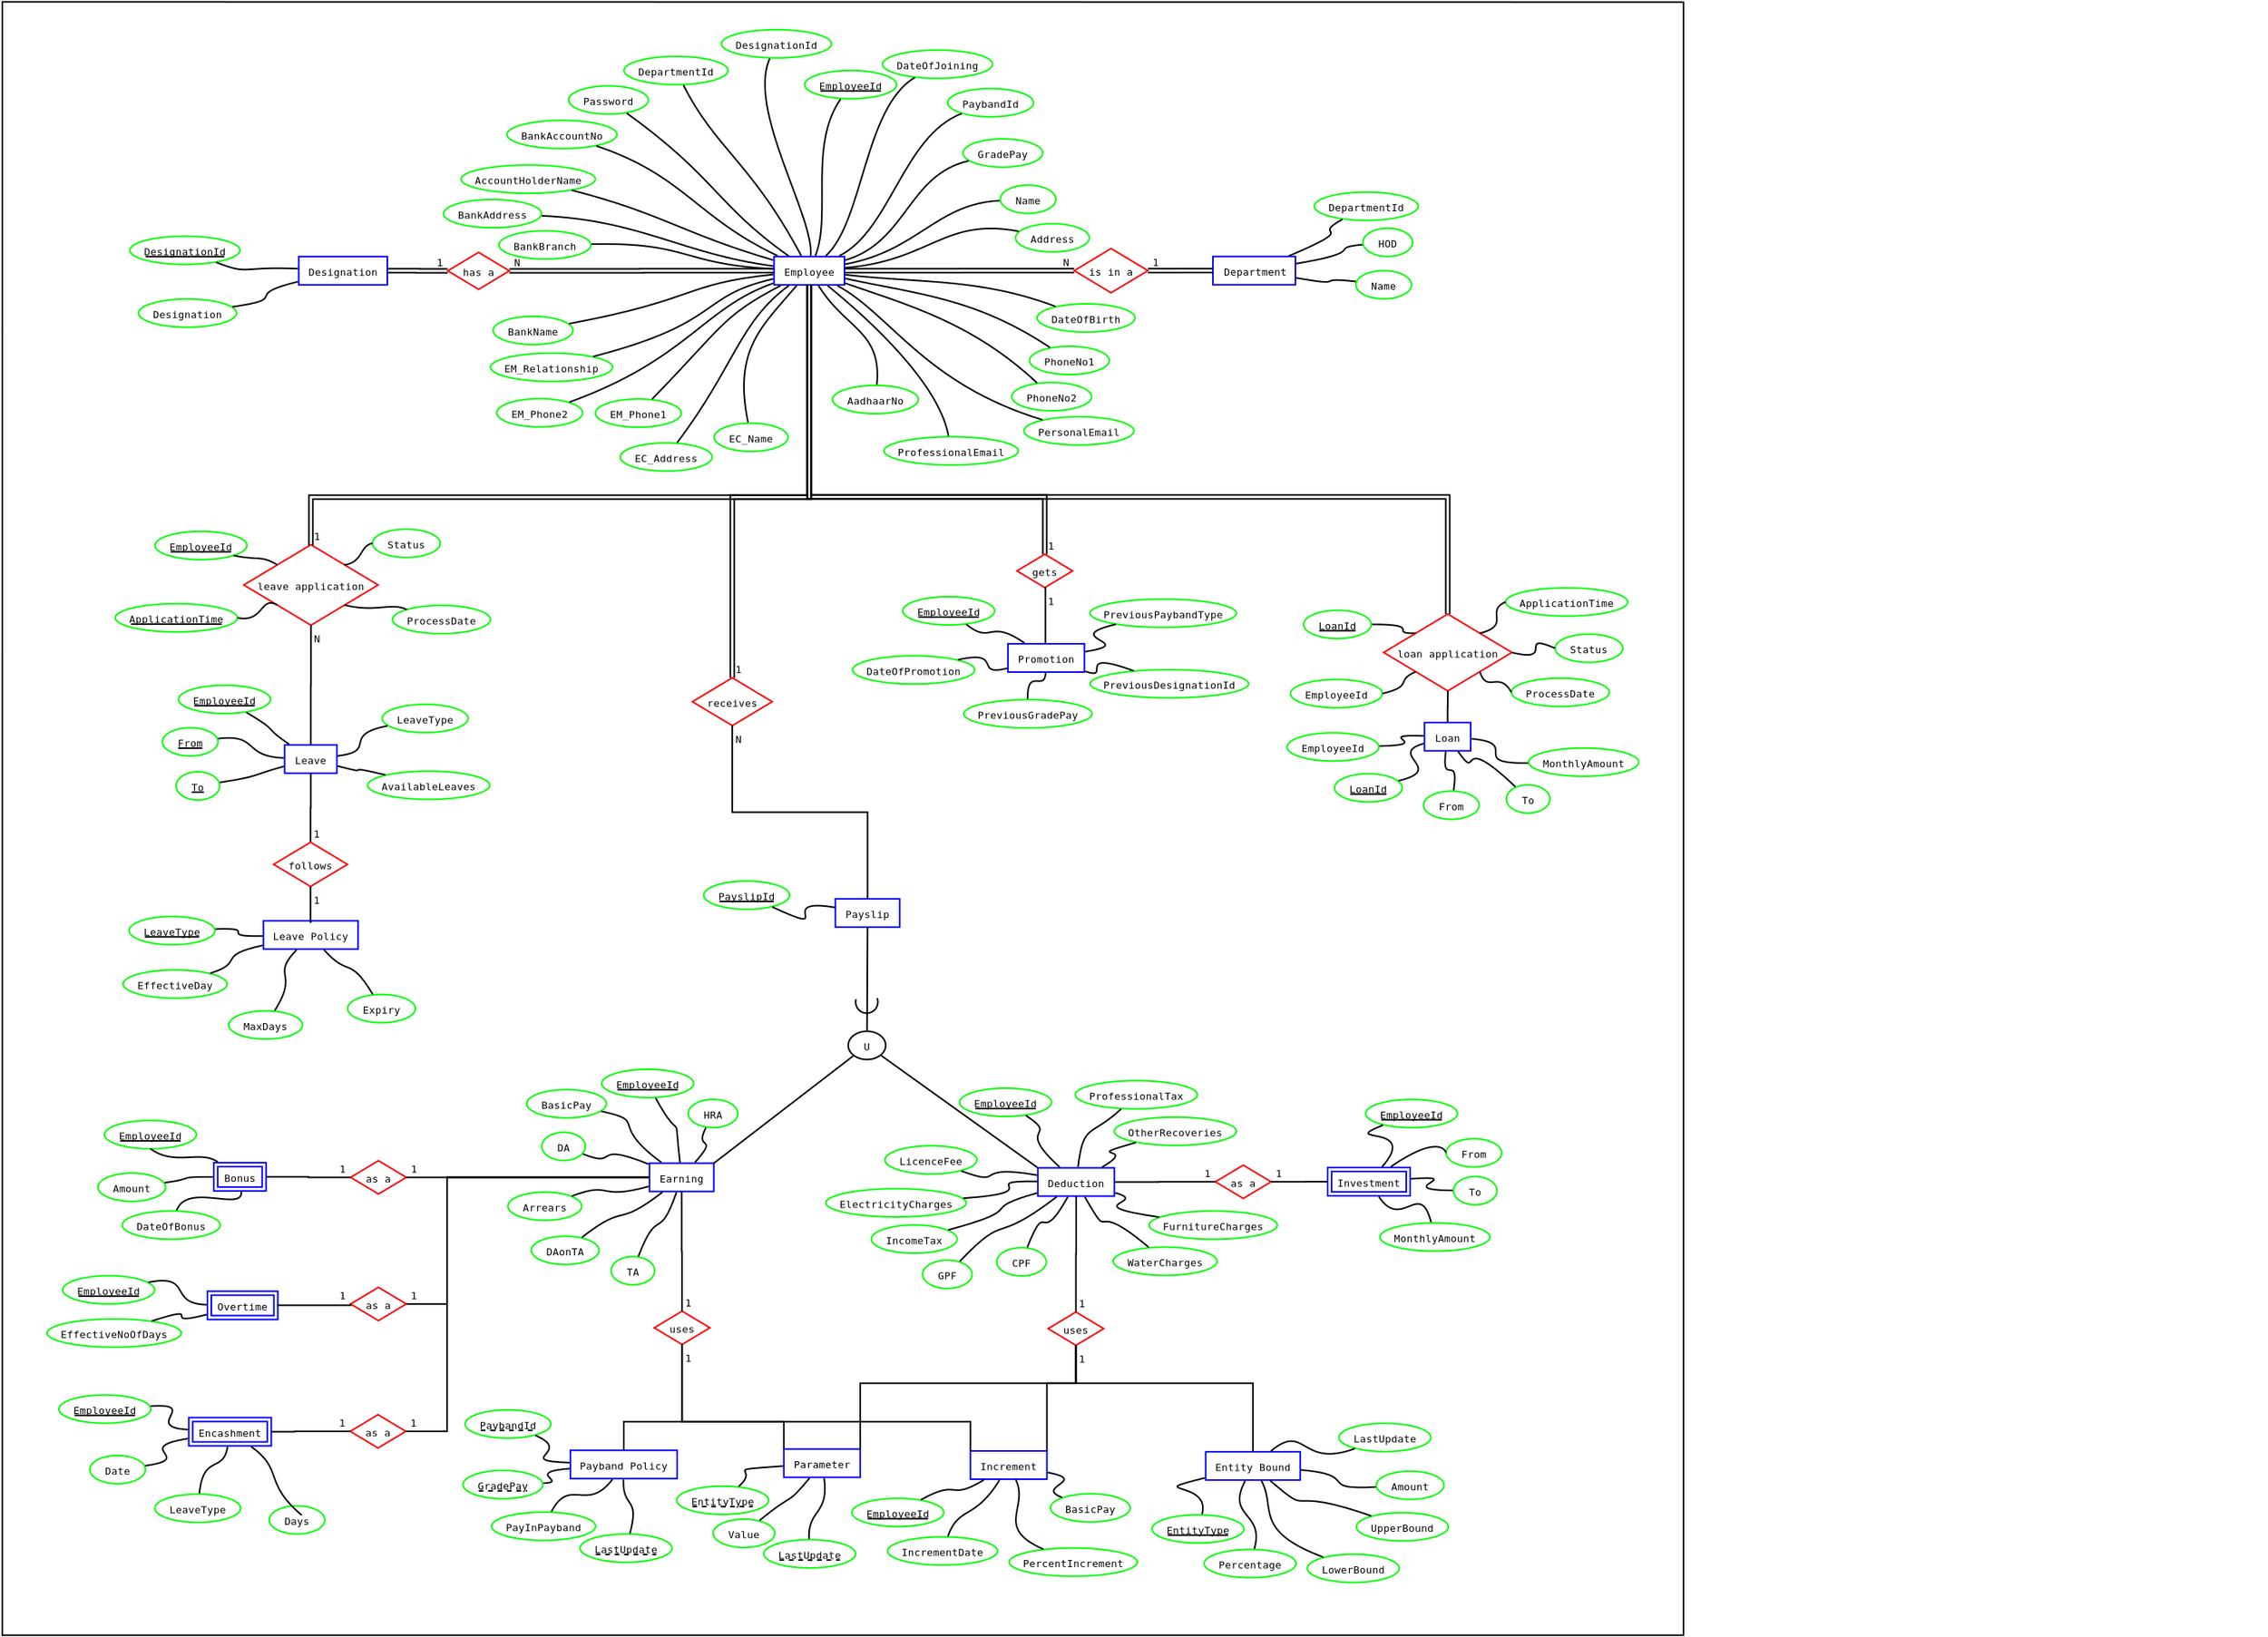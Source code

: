 <?xml version="1.0" encoding="UTF-8"?>
<dia:diagram xmlns:dia="http://www.lysator.liu.se/~alla/dia/">
  <dia:layer name="Background" visible="true" active="true">
    <dia:object type="ER - Entity" version="0" id="O0">
      <dia:attribute name="obj_pos">
        <dia:point val="82.05,12.2"/>
      </dia:attribute>
      <dia:attribute name="obj_bb">
        <dia:rectangle val="82,12.15;87.35,14.05"/>
      </dia:attribute>
      <dia:attribute name="elem_corner">
        <dia:point val="82.05,12.2"/>
      </dia:attribute>
      <dia:attribute name="elem_width">
        <dia:real val="5.25"/>
      </dia:attribute>
      <dia:attribute name="elem_height">
        <dia:real val="1.8"/>
      </dia:attribute>
      <dia:attribute name="border_width">
        <dia:real val="0.1"/>
      </dia:attribute>
      <dia:attribute name="border_color">
        <dia:color val="#0000ff"/>
      </dia:attribute>
      <dia:attribute name="inner_color">
        <dia:color val="#ffffff"/>
      </dia:attribute>
      <dia:attribute name="name">
        <dia:string>#Department#</dia:string>
      </dia:attribute>
      <dia:attribute name="weak">
        <dia:boolean val="false"/>
      </dia:attribute>
      <dia:attribute name="associative">
        <dia:boolean val="false"/>
      </dia:attribute>
      <dia:attribute name="font">
        <dia:font family="monospace" style="0" name="Courier"/>
      </dia:attribute>
      <dia:attribute name="font_height">
        <dia:real val="0.8"/>
      </dia:attribute>
    </dia:object>
    <dia:object type="ER - Attribute" version="0" id="O1">
      <dia:attribute name="obj_pos">
        <dia:point val="91.15,13.1"/>
      </dia:attribute>
      <dia:attribute name="obj_bb">
        <dia:rectangle val="91.1,13.05;94.74,14.95"/>
      </dia:attribute>
      <dia:attribute name="elem_corner">
        <dia:point val="91.15,13.1"/>
      </dia:attribute>
      <dia:attribute name="elem_width">
        <dia:real val="3.54"/>
      </dia:attribute>
      <dia:attribute name="elem_height">
        <dia:real val="1.8"/>
      </dia:attribute>
      <dia:attribute name="border_width">
        <dia:real val="0.1"/>
      </dia:attribute>
      <dia:attribute name="border_color">
        <dia:color val="#00ff00"/>
      </dia:attribute>
      <dia:attribute name="inner_color">
        <dia:color val="#ffffff"/>
      </dia:attribute>
      <dia:attribute name="name">
        <dia:string>#Name#</dia:string>
      </dia:attribute>
      <dia:attribute name="key">
        <dia:boolean val="false"/>
      </dia:attribute>
      <dia:attribute name="weak_key">
        <dia:boolean val="false"/>
      </dia:attribute>
      <dia:attribute name="derived">
        <dia:boolean val="false"/>
      </dia:attribute>
      <dia:attribute name="multivalued">
        <dia:boolean val="false"/>
      </dia:attribute>
      <dia:attribute name="font">
        <dia:font family="monospace" style="0" name="Courier"/>
      </dia:attribute>
      <dia:attribute name="font_height">
        <dia:real val="0.8"/>
      </dia:attribute>
    </dia:object>
    <dia:object type="ER - Attribute" version="0" id="O2">
      <dia:attribute name="obj_pos">
        <dia:point val="88.5,8.1"/>
      </dia:attribute>
      <dia:attribute name="obj_bb">
        <dia:rectangle val="88.45,8.05;95.17,9.95"/>
      </dia:attribute>
      <dia:attribute name="elem_corner">
        <dia:point val="88.5,8.1"/>
      </dia:attribute>
      <dia:attribute name="elem_width">
        <dia:real val="6.62"/>
      </dia:attribute>
      <dia:attribute name="elem_height">
        <dia:real val="1.8"/>
      </dia:attribute>
      <dia:attribute name="border_width">
        <dia:real val="0.1"/>
      </dia:attribute>
      <dia:attribute name="border_color">
        <dia:color val="#00ff00"/>
      </dia:attribute>
      <dia:attribute name="inner_color">
        <dia:color val="#ffffff"/>
      </dia:attribute>
      <dia:attribute name="name">
        <dia:string>#DepartmentId#</dia:string>
      </dia:attribute>
      <dia:attribute name="key">
        <dia:boolean val="false"/>
      </dia:attribute>
      <dia:attribute name="weak_key">
        <dia:boolean val="false"/>
      </dia:attribute>
      <dia:attribute name="derived">
        <dia:boolean val="false"/>
      </dia:attribute>
      <dia:attribute name="multivalued">
        <dia:boolean val="false"/>
      </dia:attribute>
      <dia:attribute name="font">
        <dia:font family="monospace" style="0" name="Courier"/>
      </dia:attribute>
      <dia:attribute name="font_height">
        <dia:real val="0.8"/>
      </dia:attribute>
    </dia:object>
    <dia:object type="ER - Attribute" version="0" id="O3">
      <dia:attribute name="obj_pos">
        <dia:point val="91.6,10.4"/>
      </dia:attribute>
      <dia:attribute name="obj_bb">
        <dia:rectangle val="91.55,10.35;94.805,12.25"/>
      </dia:attribute>
      <dia:attribute name="elem_corner">
        <dia:point val="91.6,10.4"/>
      </dia:attribute>
      <dia:attribute name="elem_width">
        <dia:real val="3.155"/>
      </dia:attribute>
      <dia:attribute name="elem_height">
        <dia:real val="1.8"/>
      </dia:attribute>
      <dia:attribute name="border_width">
        <dia:real val="0.1"/>
      </dia:attribute>
      <dia:attribute name="border_color">
        <dia:color val="#00ff00"/>
      </dia:attribute>
      <dia:attribute name="inner_color">
        <dia:color val="#ffffff"/>
      </dia:attribute>
      <dia:attribute name="name">
        <dia:string>#HOD#</dia:string>
      </dia:attribute>
      <dia:attribute name="key">
        <dia:boolean val="false"/>
      </dia:attribute>
      <dia:attribute name="weak_key">
        <dia:boolean val="false"/>
      </dia:attribute>
      <dia:attribute name="derived">
        <dia:boolean val="false"/>
      </dia:attribute>
      <dia:attribute name="multivalued">
        <dia:boolean val="false"/>
      </dia:attribute>
      <dia:attribute name="font">
        <dia:font family="monospace" style="0" name="Courier"/>
      </dia:attribute>
      <dia:attribute name="font_height">
        <dia:real val="0.8"/>
      </dia:attribute>
    </dia:object>
    <dia:object type="Standard - BezierLine" version="0" id="O4">
      <dia:attribute name="obj_pos">
        <dia:point val="84.675,13.1"/>
      </dia:attribute>
      <dia:attribute name="obj_bb">
        <dia:rectangle val="87.293,11.392;91.625,12.712"/>
      </dia:attribute>
      <dia:attribute name="bez_points">
        <dia:point val="84.675,13.1"/>
        <dia:point val="89.4,12.312"/>
        <dia:point val="90.85,11.512"/>
        <dia:point val="93.177,11.3"/>
      </dia:attribute>
      <dia:attribute name="corner_types">
        <dia:enum val="0"/>
        <dia:enum val="0"/>
      </dia:attribute>
      <dia:connections>
        <dia:connection handle="0" to="O0" connection="8"/>
        <dia:connection handle="3" to="O3" connection="8"/>
      </dia:connections>
    </dia:object>
    <dia:object type="Standard - BezierLine" version="0" id="O5">
      <dia:attribute name="obj_pos">
        <dia:point val="84.675,13.1"/>
      </dia:attribute>
      <dia:attribute name="obj_bb">
        <dia:rectangle val="86.801,9.762;90.364,12.24"/>
      </dia:attribute>
      <dia:attribute name="bez_points">
        <dia:point val="84.675,13.1"/>
        <dia:point val="89.5,11.062"/>
        <dia:point val="89.6,10.213"/>
        <dia:point val="91.81,9"/>
      </dia:attribute>
      <dia:attribute name="corner_types">
        <dia:enum val="0"/>
        <dia:enum val="0"/>
      </dia:attribute>
      <dia:connections>
        <dia:connection handle="0" to="O0" connection="8"/>
        <dia:connection handle="3" to="O2" connection="8"/>
      </dia:connections>
    </dia:object>
    <dia:object type="Standard - BezierLine" version="0" id="O6">
      <dia:attribute name="obj_pos">
        <dia:point val="92.92,14"/>
      </dia:attribute>
      <dia:attribute name="obj_bb">
        <dia:rectangle val="87.291,13.507;91.2,13.872"/>
      </dia:attribute>
      <dia:attribute name="bez_points">
        <dia:point val="92.92,14"/>
        <dia:point val="90,13.662"/>
        <dia:point val="88.2,13.713"/>
        <dia:point val="84.675,13.1"/>
      </dia:attribute>
      <dia:attribute name="corner_types">
        <dia:enum val="0"/>
        <dia:enum val="0"/>
      </dia:attribute>
      <dia:connections>
        <dia:connection handle="0" to="O1" connection="8"/>
        <dia:connection handle="3" to="O0" connection="8"/>
      </dia:connections>
    </dia:object>
    <dia:object type="ER - Entity" version="0" id="O7">
      <dia:attribute name="obj_pos">
        <dia:point val="23.87,12.205"/>
      </dia:attribute>
      <dia:attribute name="obj_bb">
        <dia:rectangle val="23.82,12.155;29.555,14.055"/>
      </dia:attribute>
      <dia:attribute name="elem_corner">
        <dia:point val="23.87,12.205"/>
      </dia:attribute>
      <dia:attribute name="elem_width">
        <dia:real val="5.635"/>
      </dia:attribute>
      <dia:attribute name="elem_height">
        <dia:real val="1.8"/>
      </dia:attribute>
      <dia:attribute name="border_width">
        <dia:real val="0.1"/>
      </dia:attribute>
      <dia:attribute name="border_color">
        <dia:color val="#0000ff"/>
      </dia:attribute>
      <dia:attribute name="inner_color">
        <dia:color val="#ffffff"/>
      </dia:attribute>
      <dia:attribute name="name">
        <dia:string>#Designation#</dia:string>
      </dia:attribute>
      <dia:attribute name="weak">
        <dia:boolean val="false"/>
      </dia:attribute>
      <dia:attribute name="associative">
        <dia:boolean val="false"/>
      </dia:attribute>
      <dia:attribute name="font">
        <dia:font family="monospace" style="0" name="Courier"/>
      </dia:attribute>
      <dia:attribute name="font_height">
        <dia:real val="0.8"/>
      </dia:attribute>
    </dia:object>
    <dia:object type="ER - Attribute" version="0" id="O8">
      <dia:attribute name="obj_pos">
        <dia:point val="13.12,10.905"/>
      </dia:attribute>
      <dia:attribute name="obj_bb">
        <dia:rectangle val="13.07,10.855;20.175,12.755"/>
      </dia:attribute>
      <dia:attribute name="elem_corner">
        <dia:point val="13.12,10.905"/>
      </dia:attribute>
      <dia:attribute name="elem_width">
        <dia:real val="7.005"/>
      </dia:attribute>
      <dia:attribute name="elem_height">
        <dia:real val="1.8"/>
      </dia:attribute>
      <dia:attribute name="border_width">
        <dia:real val="0.1"/>
      </dia:attribute>
      <dia:attribute name="border_color">
        <dia:color val="#00ff00"/>
      </dia:attribute>
      <dia:attribute name="inner_color">
        <dia:color val="#ffffff"/>
      </dia:attribute>
      <dia:attribute name="name">
        <dia:string>#DesignationId#</dia:string>
      </dia:attribute>
      <dia:attribute name="key">
        <dia:boolean val="true"/>
      </dia:attribute>
      <dia:attribute name="weak_key">
        <dia:boolean val="false"/>
      </dia:attribute>
      <dia:attribute name="derived">
        <dia:boolean val="false"/>
      </dia:attribute>
      <dia:attribute name="multivalued">
        <dia:boolean val="false"/>
      </dia:attribute>
      <dia:attribute name="font">
        <dia:font family="monospace" style="0" name="Courier"/>
      </dia:attribute>
      <dia:attribute name="font_height">
        <dia:real val="0.8"/>
      </dia:attribute>
    </dia:object>
    <dia:object type="ER - Attribute" version="0" id="O9">
      <dia:attribute name="obj_pos">
        <dia:point val="13.67,14.905"/>
      </dia:attribute>
      <dia:attribute name="obj_bb">
        <dia:rectangle val="13.62,14.855;19.955,16.755"/>
      </dia:attribute>
      <dia:attribute name="elem_corner">
        <dia:point val="13.67,14.905"/>
      </dia:attribute>
      <dia:attribute name="elem_width">
        <dia:real val="6.235"/>
      </dia:attribute>
      <dia:attribute name="elem_height">
        <dia:real val="1.8"/>
      </dia:attribute>
      <dia:attribute name="border_width">
        <dia:real val="0.1"/>
      </dia:attribute>
      <dia:attribute name="border_color">
        <dia:color val="#00ff00"/>
      </dia:attribute>
      <dia:attribute name="inner_color">
        <dia:color val="#ffffff"/>
      </dia:attribute>
      <dia:attribute name="name">
        <dia:string>#Designation#</dia:string>
      </dia:attribute>
      <dia:attribute name="key">
        <dia:boolean val="false"/>
      </dia:attribute>
      <dia:attribute name="weak_key">
        <dia:boolean val="false"/>
      </dia:attribute>
      <dia:attribute name="derived">
        <dia:boolean val="false"/>
      </dia:attribute>
      <dia:attribute name="multivalued">
        <dia:boolean val="false"/>
      </dia:attribute>
      <dia:attribute name="font">
        <dia:font family="monospace" style="0" name="Courier"/>
      </dia:attribute>
      <dia:attribute name="font_height">
        <dia:real val="0.8"/>
      </dia:attribute>
    </dia:object>
    <dia:object type="Standard - BezierLine" version="0" id="O10">
      <dia:attribute name="obj_pos">
        <dia:point val="16.622,11.805"/>
      </dia:attribute>
      <dia:attribute name="obj_bb">
        <dia:rectangle val="18.542,12.508;23.873,13.084"/>
      </dia:attribute>
      <dia:attribute name="bez_points">
        <dia:point val="16.622,11.805"/>
        <dia:point val="18.808,12.65"/>
        <dia:point val="22.9,12.938"/>
        <dia:point val="26.688,13.105"/>
      </dia:attribute>
      <dia:attribute name="corner_types">
        <dia:enum val="0"/>
        <dia:enum val="0"/>
      </dia:attribute>
      <dia:connections>
        <dia:connection handle="0" to="O8" connection="8"/>
        <dia:connection handle="3" to="O7" connection="8"/>
      </dia:connections>
    </dia:object>
    <dia:object type="Standard - BezierLine" version="0" id="O11">
      <dia:attribute name="obj_pos">
        <dia:point val="16.788,15.805"/>
      </dia:attribute>
      <dia:attribute name="obj_bb">
        <dia:rectangle val="19.582,13.74;23.882,15.461"/>
      </dia:attribute>
      <dia:attribute name="bez_points">
        <dia:point val="16.788,15.805"/>
        <dia:point val="20.65,15.262"/>
        <dia:point val="22.95,14.012"/>
        <dia:point val="26.688,13.105"/>
      </dia:attribute>
      <dia:attribute name="corner_types">
        <dia:enum val="0"/>
        <dia:enum val="0"/>
      </dia:attribute>
      <dia:connections>
        <dia:connection handle="0" to="O9" connection="8"/>
        <dia:connection handle="3" to="O7" connection="8"/>
      </dia:connections>
    </dia:object>
    <dia:object type="ER - Entity" version="0" id="O12">
      <dia:attribute name="obj_pos">
        <dia:point val="54.12,12.205"/>
      </dia:attribute>
      <dia:attribute name="obj_bb">
        <dia:rectangle val="54.07,12.155;58.65,14.055"/>
      </dia:attribute>
      <dia:attribute name="elem_corner">
        <dia:point val="54.12,12.205"/>
      </dia:attribute>
      <dia:attribute name="elem_width">
        <dia:real val="4.48"/>
      </dia:attribute>
      <dia:attribute name="elem_height">
        <dia:real val="1.8"/>
      </dia:attribute>
      <dia:attribute name="border_width">
        <dia:real val="0.1"/>
      </dia:attribute>
      <dia:attribute name="border_color">
        <dia:color val="#0000ff"/>
      </dia:attribute>
      <dia:attribute name="inner_color">
        <dia:color val="#ffffff"/>
      </dia:attribute>
      <dia:attribute name="name">
        <dia:string>#Employee#</dia:string>
      </dia:attribute>
      <dia:attribute name="weak">
        <dia:boolean val="false"/>
      </dia:attribute>
      <dia:attribute name="associative">
        <dia:boolean val="false"/>
      </dia:attribute>
      <dia:attribute name="font">
        <dia:font family="monospace" style="0" name="Courier"/>
      </dia:attribute>
      <dia:attribute name="font_height">
        <dia:real val="0.8"/>
      </dia:attribute>
    </dia:object>
    <dia:object type="ER - Attribute" version="0" id="O13">
      <dia:attribute name="obj_pos">
        <dia:point val="44.57,-0.545"/>
      </dia:attribute>
      <dia:attribute name="obj_bb">
        <dia:rectangle val="44.52,-0.595;51.24,1.305"/>
      </dia:attribute>
      <dia:attribute name="elem_corner">
        <dia:point val="44.57,-0.545"/>
      </dia:attribute>
      <dia:attribute name="elem_width">
        <dia:real val="6.62"/>
      </dia:attribute>
      <dia:attribute name="elem_height">
        <dia:real val="1.8"/>
      </dia:attribute>
      <dia:attribute name="border_width">
        <dia:real val="0.1"/>
      </dia:attribute>
      <dia:attribute name="border_color">
        <dia:color val="#00ff00"/>
      </dia:attribute>
      <dia:attribute name="inner_color">
        <dia:color val="#ffffff"/>
      </dia:attribute>
      <dia:attribute name="name">
        <dia:string>#DepartmentId#</dia:string>
      </dia:attribute>
      <dia:attribute name="key">
        <dia:boolean val="false"/>
      </dia:attribute>
      <dia:attribute name="weak_key">
        <dia:boolean val="false"/>
      </dia:attribute>
      <dia:attribute name="derived">
        <dia:boolean val="false"/>
      </dia:attribute>
      <dia:attribute name="multivalued">
        <dia:boolean val="false"/>
      </dia:attribute>
      <dia:attribute name="font">
        <dia:font family="monospace" style="0" name="Courier"/>
      </dia:attribute>
      <dia:attribute name="font_height">
        <dia:real val="0.8"/>
      </dia:attribute>
    </dia:object>
    <dia:object type="ER - Attribute" version="0" id="O14">
      <dia:attribute name="obj_pos">
        <dia:point val="50.77,-2.245"/>
      </dia:attribute>
      <dia:attribute name="obj_bb">
        <dia:rectangle val="50.72,-2.295;57.825,-0.395"/>
      </dia:attribute>
      <dia:attribute name="elem_corner">
        <dia:point val="50.77,-2.245"/>
      </dia:attribute>
      <dia:attribute name="elem_width">
        <dia:real val="7.005"/>
      </dia:attribute>
      <dia:attribute name="elem_height">
        <dia:real val="1.8"/>
      </dia:attribute>
      <dia:attribute name="border_width">
        <dia:real val="0.1"/>
      </dia:attribute>
      <dia:attribute name="border_color">
        <dia:color val="#00ff00"/>
      </dia:attribute>
      <dia:attribute name="inner_color">
        <dia:color val="#ffffff"/>
      </dia:attribute>
      <dia:attribute name="name">
        <dia:string>#DesignationId#</dia:string>
      </dia:attribute>
      <dia:attribute name="key">
        <dia:boolean val="false"/>
      </dia:attribute>
      <dia:attribute name="weak_key">
        <dia:boolean val="false"/>
      </dia:attribute>
      <dia:attribute name="derived">
        <dia:boolean val="false"/>
      </dia:attribute>
      <dia:attribute name="multivalued">
        <dia:boolean val="false"/>
      </dia:attribute>
      <dia:attribute name="font">
        <dia:font family="monospace" style="0" name="Courier"/>
      </dia:attribute>
      <dia:attribute name="font_height">
        <dia:real val="0.8"/>
      </dia:attribute>
    </dia:object>
    <dia:object type="ER - Attribute" version="0" id="O15">
      <dia:attribute name="obj_pos">
        <dia:point val="56.07,0.355"/>
      </dia:attribute>
      <dia:attribute name="obj_bb">
        <dia:rectangle val="56.02,0.305;61.97,2.205"/>
      </dia:attribute>
      <dia:attribute name="elem_corner">
        <dia:point val="56.07,0.355"/>
      </dia:attribute>
      <dia:attribute name="elem_width">
        <dia:real val="5.85"/>
      </dia:attribute>
      <dia:attribute name="elem_height">
        <dia:real val="1.8"/>
      </dia:attribute>
      <dia:attribute name="border_width">
        <dia:real val="0.1"/>
      </dia:attribute>
      <dia:attribute name="border_color">
        <dia:color val="#00ff00"/>
      </dia:attribute>
      <dia:attribute name="inner_color">
        <dia:color val="#ffffff"/>
      </dia:attribute>
      <dia:attribute name="name">
        <dia:string>#EmployeeId#</dia:string>
      </dia:attribute>
      <dia:attribute name="key">
        <dia:boolean val="true"/>
      </dia:attribute>
      <dia:attribute name="weak_key">
        <dia:boolean val="false"/>
      </dia:attribute>
      <dia:attribute name="derived">
        <dia:boolean val="false"/>
      </dia:attribute>
      <dia:attribute name="multivalued">
        <dia:boolean val="false"/>
      </dia:attribute>
      <dia:attribute name="font">
        <dia:font family="monospace" style="0" name="Courier"/>
      </dia:attribute>
      <dia:attribute name="font_height">
        <dia:real val="0.8"/>
      </dia:attribute>
    </dia:object>
    <dia:object type="ER - Attribute" version="0" id="O16">
      <dia:attribute name="obj_pos">
        <dia:point val="61.02,-0.945"/>
      </dia:attribute>
      <dia:attribute name="obj_bb">
        <dia:rectangle val="60.97,-0.995;68.075,0.905"/>
      </dia:attribute>
      <dia:attribute name="elem_corner">
        <dia:point val="61.02,-0.945"/>
      </dia:attribute>
      <dia:attribute name="elem_width">
        <dia:real val="7.005"/>
      </dia:attribute>
      <dia:attribute name="elem_height">
        <dia:real val="1.8"/>
      </dia:attribute>
      <dia:attribute name="border_width">
        <dia:real val="0.1"/>
      </dia:attribute>
      <dia:attribute name="border_color">
        <dia:color val="#00ff00"/>
      </dia:attribute>
      <dia:attribute name="inner_color">
        <dia:color val="#ffffff"/>
      </dia:attribute>
      <dia:attribute name="name">
        <dia:string>#DateOfJoining#</dia:string>
      </dia:attribute>
      <dia:attribute name="key">
        <dia:boolean val="false"/>
      </dia:attribute>
      <dia:attribute name="weak_key">
        <dia:boolean val="false"/>
      </dia:attribute>
      <dia:attribute name="derived">
        <dia:boolean val="false"/>
      </dia:attribute>
      <dia:attribute name="multivalued">
        <dia:boolean val="false"/>
      </dia:attribute>
      <dia:attribute name="font">
        <dia:font family="monospace" style="0" name="Courier"/>
      </dia:attribute>
      <dia:attribute name="font_height">
        <dia:real val="0.8"/>
      </dia:attribute>
    </dia:object>
    <dia:object type="ER - Attribute" version="0" id="O17">
      <dia:attribute name="obj_pos">
        <dia:point val="65.17,1.505"/>
      </dia:attribute>
      <dia:attribute name="obj_bb">
        <dia:rectangle val="65.12,1.455;70.685,3.355"/>
      </dia:attribute>
      <dia:attribute name="elem_corner">
        <dia:point val="65.17,1.505"/>
      </dia:attribute>
      <dia:attribute name="elem_width">
        <dia:real val="5.465"/>
      </dia:attribute>
      <dia:attribute name="elem_height">
        <dia:real val="1.8"/>
      </dia:attribute>
      <dia:attribute name="border_width">
        <dia:real val="0.1"/>
      </dia:attribute>
      <dia:attribute name="border_color">
        <dia:color val="#00ff00"/>
      </dia:attribute>
      <dia:attribute name="inner_color">
        <dia:color val="#ffffff"/>
      </dia:attribute>
      <dia:attribute name="name">
        <dia:string>#PaybandId#</dia:string>
      </dia:attribute>
      <dia:attribute name="key">
        <dia:boolean val="false"/>
      </dia:attribute>
      <dia:attribute name="weak_key">
        <dia:boolean val="false"/>
      </dia:attribute>
      <dia:attribute name="derived">
        <dia:boolean val="false"/>
      </dia:attribute>
      <dia:attribute name="multivalued">
        <dia:boolean val="false"/>
      </dia:attribute>
      <dia:attribute name="font">
        <dia:font family="monospace" style="0" name="Courier"/>
      </dia:attribute>
      <dia:attribute name="font_height">
        <dia:real val="0.8"/>
      </dia:attribute>
    </dia:object>
    <dia:object type="ER - Attribute" version="0" id="O18">
      <dia:attribute name="obj_pos">
        <dia:point val="66.14,4.71"/>
      </dia:attribute>
      <dia:attribute name="obj_bb">
        <dia:rectangle val="66.09,4.66;71.27,6.56"/>
      </dia:attribute>
      <dia:attribute name="elem_corner">
        <dia:point val="66.14,4.71"/>
      </dia:attribute>
      <dia:attribute name="elem_width">
        <dia:real val="5.08"/>
      </dia:attribute>
      <dia:attribute name="elem_height">
        <dia:real val="1.8"/>
      </dia:attribute>
      <dia:attribute name="border_width">
        <dia:real val="0.1"/>
      </dia:attribute>
      <dia:attribute name="border_color">
        <dia:color val="#00ff00"/>
      </dia:attribute>
      <dia:attribute name="inner_color">
        <dia:color val="#ffffff"/>
      </dia:attribute>
      <dia:attribute name="name">
        <dia:string>#GradePay#</dia:string>
      </dia:attribute>
      <dia:attribute name="key">
        <dia:boolean val="false"/>
      </dia:attribute>
      <dia:attribute name="weak_key">
        <dia:boolean val="false"/>
      </dia:attribute>
      <dia:attribute name="derived">
        <dia:boolean val="false"/>
      </dia:attribute>
      <dia:attribute name="multivalued">
        <dia:boolean val="false"/>
      </dia:attribute>
      <dia:attribute name="font">
        <dia:font family="monospace" style="0" name="Courier"/>
      </dia:attribute>
      <dia:attribute name="font_height">
        <dia:real val="0.8"/>
      </dia:attribute>
    </dia:object>
    <dia:object type="ER - Attribute" version="0" id="O19">
      <dia:attribute name="obj_pos">
        <dia:point val="68.52,7.655"/>
      </dia:attribute>
      <dia:attribute name="obj_bb">
        <dia:rectangle val="68.47,7.605;72.11,9.505"/>
      </dia:attribute>
      <dia:attribute name="elem_corner">
        <dia:point val="68.52,7.655"/>
      </dia:attribute>
      <dia:attribute name="elem_width">
        <dia:real val="3.54"/>
      </dia:attribute>
      <dia:attribute name="elem_height">
        <dia:real val="1.8"/>
      </dia:attribute>
      <dia:attribute name="border_width">
        <dia:real val="0.1"/>
      </dia:attribute>
      <dia:attribute name="border_color">
        <dia:color val="#00ff00"/>
      </dia:attribute>
      <dia:attribute name="inner_color">
        <dia:color val="#ffffff"/>
      </dia:attribute>
      <dia:attribute name="name">
        <dia:string>#Name#</dia:string>
      </dia:attribute>
      <dia:attribute name="key">
        <dia:boolean val="false"/>
      </dia:attribute>
      <dia:attribute name="weak_key">
        <dia:boolean val="false"/>
      </dia:attribute>
      <dia:attribute name="derived">
        <dia:boolean val="false"/>
      </dia:attribute>
      <dia:attribute name="multivalued">
        <dia:boolean val="false"/>
      </dia:attribute>
      <dia:attribute name="font">
        <dia:font family="monospace" style="0" name="Courier"/>
      </dia:attribute>
      <dia:attribute name="font_height">
        <dia:real val="0.8"/>
      </dia:attribute>
    </dia:object>
    <dia:object type="ER - Attribute" version="0" id="O20">
      <dia:attribute name="obj_pos">
        <dia:point val="69.49,10.11"/>
      </dia:attribute>
      <dia:attribute name="obj_bb">
        <dia:rectangle val="69.44,10.06;74.235,11.96"/>
      </dia:attribute>
      <dia:attribute name="elem_corner">
        <dia:point val="69.49,10.11"/>
      </dia:attribute>
      <dia:attribute name="elem_width">
        <dia:real val="4.695"/>
      </dia:attribute>
      <dia:attribute name="elem_height">
        <dia:real val="1.8"/>
      </dia:attribute>
      <dia:attribute name="border_width">
        <dia:real val="0.1"/>
      </dia:attribute>
      <dia:attribute name="border_color">
        <dia:color val="#00ff00"/>
      </dia:attribute>
      <dia:attribute name="inner_color">
        <dia:color val="#ffffff"/>
      </dia:attribute>
      <dia:attribute name="name">
        <dia:string>#Address#</dia:string>
      </dia:attribute>
      <dia:attribute name="key">
        <dia:boolean val="false"/>
      </dia:attribute>
      <dia:attribute name="weak_key">
        <dia:boolean val="false"/>
      </dia:attribute>
      <dia:attribute name="derived">
        <dia:boolean val="false"/>
      </dia:attribute>
      <dia:attribute name="multivalued">
        <dia:boolean val="false"/>
      </dia:attribute>
      <dia:attribute name="font">
        <dia:font family="monospace" style="0" name="Courier"/>
      </dia:attribute>
      <dia:attribute name="font_height">
        <dia:real val="0.8"/>
      </dia:attribute>
    </dia:object>
    <dia:object type="ER - Attribute" version="0" id="O21">
      <dia:attribute name="obj_pos">
        <dia:point val="70.86,15.215"/>
      </dia:attribute>
      <dia:attribute name="obj_bb">
        <dia:rectangle val="70.81,15.165;77.145,17.065"/>
      </dia:attribute>
      <dia:attribute name="elem_corner">
        <dia:point val="70.86,15.215"/>
      </dia:attribute>
      <dia:attribute name="elem_width">
        <dia:real val="6.235"/>
      </dia:attribute>
      <dia:attribute name="elem_height">
        <dia:real val="1.8"/>
      </dia:attribute>
      <dia:attribute name="border_width">
        <dia:real val="0.1"/>
      </dia:attribute>
      <dia:attribute name="border_color">
        <dia:color val="#00ff00"/>
      </dia:attribute>
      <dia:attribute name="inner_color">
        <dia:color val="#ffffff"/>
      </dia:attribute>
      <dia:attribute name="name">
        <dia:string>#DateOfBirth#</dia:string>
      </dia:attribute>
      <dia:attribute name="key">
        <dia:boolean val="false"/>
      </dia:attribute>
      <dia:attribute name="weak_key">
        <dia:boolean val="false"/>
      </dia:attribute>
      <dia:attribute name="derived">
        <dia:boolean val="false"/>
      </dia:attribute>
      <dia:attribute name="multivalued">
        <dia:boolean val="false"/>
      </dia:attribute>
      <dia:attribute name="font">
        <dia:font family="monospace" style="0" name="Courier"/>
      </dia:attribute>
      <dia:attribute name="font_height">
        <dia:real val="0.8"/>
      </dia:attribute>
    </dia:object>
    <dia:object type="ER - Attribute" version="0" id="O22">
      <dia:attribute name="obj_pos">
        <dia:point val="70.38,17.92"/>
      </dia:attribute>
      <dia:attribute name="obj_bb">
        <dia:rectangle val="70.33,17.87;75.51,19.77"/>
      </dia:attribute>
      <dia:attribute name="elem_corner">
        <dia:point val="70.38,17.92"/>
      </dia:attribute>
      <dia:attribute name="elem_width">
        <dia:real val="5.08"/>
      </dia:attribute>
      <dia:attribute name="elem_height">
        <dia:real val="1.8"/>
      </dia:attribute>
      <dia:attribute name="border_width">
        <dia:real val="0.1"/>
      </dia:attribute>
      <dia:attribute name="border_color">
        <dia:color val="#00ff00"/>
      </dia:attribute>
      <dia:attribute name="inner_color">
        <dia:color val="#ffffff"/>
      </dia:attribute>
      <dia:attribute name="name">
        <dia:string>#PhoneNo1#</dia:string>
      </dia:attribute>
      <dia:attribute name="key">
        <dia:boolean val="false"/>
      </dia:attribute>
      <dia:attribute name="weak_key">
        <dia:boolean val="false"/>
      </dia:attribute>
      <dia:attribute name="derived">
        <dia:boolean val="false"/>
      </dia:attribute>
      <dia:attribute name="multivalued">
        <dia:boolean val="false"/>
      </dia:attribute>
      <dia:attribute name="font">
        <dia:font family="monospace" style="0" name="Courier"/>
      </dia:attribute>
      <dia:attribute name="font_height">
        <dia:real val="0.8"/>
      </dia:attribute>
    </dia:object>
    <dia:object type="ER - Attribute" version="0" id="O23">
      <dia:attribute name="obj_pos">
        <dia:point val="69.25,20.225"/>
      </dia:attribute>
      <dia:attribute name="obj_bb">
        <dia:rectangle val="69.2,20.175;74.38,22.075"/>
      </dia:attribute>
      <dia:attribute name="elem_corner">
        <dia:point val="69.25,20.225"/>
      </dia:attribute>
      <dia:attribute name="elem_width">
        <dia:real val="5.08"/>
      </dia:attribute>
      <dia:attribute name="elem_height">
        <dia:real val="1.8"/>
      </dia:attribute>
      <dia:attribute name="border_width">
        <dia:real val="0.1"/>
      </dia:attribute>
      <dia:attribute name="border_color">
        <dia:color val="#00ff00"/>
      </dia:attribute>
      <dia:attribute name="inner_color">
        <dia:color val="#ffffff"/>
      </dia:attribute>
      <dia:attribute name="name">
        <dia:string>#PhoneNo2#</dia:string>
      </dia:attribute>
      <dia:attribute name="key">
        <dia:boolean val="false"/>
      </dia:attribute>
      <dia:attribute name="weak_key">
        <dia:boolean val="false"/>
      </dia:attribute>
      <dia:attribute name="derived">
        <dia:boolean val="false"/>
      </dia:attribute>
      <dia:attribute name="multivalued">
        <dia:boolean val="false"/>
      </dia:attribute>
      <dia:attribute name="font">
        <dia:font family="monospace" style="0" name="Courier"/>
      </dia:attribute>
      <dia:attribute name="font_height">
        <dia:real val="0.8"/>
      </dia:attribute>
    </dia:object>
    <dia:object type="ER - Attribute" version="0" id="O24">
      <dia:attribute name="obj_pos">
        <dia:point val="70.02,22.405"/>
      </dia:attribute>
      <dia:attribute name="obj_bb">
        <dia:rectangle val="69.97,22.355;77.075,24.255"/>
      </dia:attribute>
      <dia:attribute name="elem_corner">
        <dia:point val="70.02,22.405"/>
      </dia:attribute>
      <dia:attribute name="elem_width">
        <dia:real val="7.005"/>
      </dia:attribute>
      <dia:attribute name="elem_height">
        <dia:real val="1.8"/>
      </dia:attribute>
      <dia:attribute name="border_width">
        <dia:real val="0.1"/>
      </dia:attribute>
      <dia:attribute name="border_color">
        <dia:color val="#00ff00"/>
      </dia:attribute>
      <dia:attribute name="inner_color">
        <dia:color val="#ffffff"/>
      </dia:attribute>
      <dia:attribute name="name">
        <dia:string>#PersonalEmail#</dia:string>
      </dia:attribute>
      <dia:attribute name="key">
        <dia:boolean val="false"/>
      </dia:attribute>
      <dia:attribute name="weak_key">
        <dia:boolean val="false"/>
      </dia:attribute>
      <dia:attribute name="derived">
        <dia:boolean val="false"/>
      </dia:attribute>
      <dia:attribute name="multivalued">
        <dia:boolean val="false"/>
      </dia:attribute>
      <dia:attribute name="font">
        <dia:font family="monospace" style="0" name="Courier"/>
      </dia:attribute>
      <dia:attribute name="font_height">
        <dia:real val="0.8"/>
      </dia:attribute>
    </dia:object>
    <dia:object type="ER - Attribute" version="0" id="O25">
      <dia:attribute name="obj_pos">
        <dia:point val="57.84,20.41"/>
      </dia:attribute>
      <dia:attribute name="obj_bb">
        <dia:rectangle val="57.79,20.36;63.355,22.26"/>
      </dia:attribute>
      <dia:attribute name="elem_corner">
        <dia:point val="57.84,20.41"/>
      </dia:attribute>
      <dia:attribute name="elem_width">
        <dia:real val="5.465"/>
      </dia:attribute>
      <dia:attribute name="elem_height">
        <dia:real val="1.8"/>
      </dia:attribute>
      <dia:attribute name="border_width">
        <dia:real val="0.1"/>
      </dia:attribute>
      <dia:attribute name="border_color">
        <dia:color val="#00ff00"/>
      </dia:attribute>
      <dia:attribute name="inner_color">
        <dia:color val="#ffffff"/>
      </dia:attribute>
      <dia:attribute name="name">
        <dia:string>#AadhaarNo#</dia:string>
      </dia:attribute>
      <dia:attribute name="key">
        <dia:boolean val="false"/>
      </dia:attribute>
      <dia:attribute name="weak_key">
        <dia:boolean val="false"/>
      </dia:attribute>
      <dia:attribute name="derived">
        <dia:boolean val="false"/>
      </dia:attribute>
      <dia:attribute name="multivalued">
        <dia:boolean val="false"/>
      </dia:attribute>
      <dia:attribute name="font">
        <dia:font family="monospace" style="0" name="Courier"/>
      </dia:attribute>
      <dia:attribute name="font_height">
        <dia:real val="0.8"/>
      </dia:attribute>
    </dia:object>
    <dia:object type="ER - Attribute" version="0" id="O26">
      <dia:attribute name="obj_pos">
        <dia:point val="50.31,22.815"/>
      </dia:attribute>
      <dia:attribute name="obj_bb">
        <dia:rectangle val="50.26,22.765;55.055,24.665"/>
      </dia:attribute>
      <dia:attribute name="elem_corner">
        <dia:point val="50.31,22.815"/>
      </dia:attribute>
      <dia:attribute name="elem_width">
        <dia:real val="4.695"/>
      </dia:attribute>
      <dia:attribute name="elem_height">
        <dia:real val="1.8"/>
      </dia:attribute>
      <dia:attribute name="border_width">
        <dia:real val="0.1"/>
      </dia:attribute>
      <dia:attribute name="border_color">
        <dia:color val="#00ff00"/>
      </dia:attribute>
      <dia:attribute name="inner_color">
        <dia:color val="#ffffff"/>
      </dia:attribute>
      <dia:attribute name="name">
        <dia:string>#EC_Name#</dia:string>
      </dia:attribute>
      <dia:attribute name="key">
        <dia:boolean val="false"/>
      </dia:attribute>
      <dia:attribute name="weak_key">
        <dia:boolean val="false"/>
      </dia:attribute>
      <dia:attribute name="derived">
        <dia:boolean val="false"/>
      </dia:attribute>
      <dia:attribute name="multivalued">
        <dia:boolean val="false"/>
      </dia:attribute>
      <dia:attribute name="font">
        <dia:font family="monospace" style="0" name="Courier"/>
      </dia:attribute>
      <dia:attribute name="font_height">
        <dia:real val="0.8"/>
      </dia:attribute>
    </dia:object>
    <dia:object type="ER - Attribute" version="0" id="O27">
      <dia:attribute name="obj_pos">
        <dia:point val="44.33,24.07"/>
      </dia:attribute>
      <dia:attribute name="obj_bb">
        <dia:rectangle val="44.28,24.02;50.23,25.92"/>
      </dia:attribute>
      <dia:attribute name="elem_corner">
        <dia:point val="44.33,24.07"/>
      </dia:attribute>
      <dia:attribute name="elem_width">
        <dia:real val="5.85"/>
      </dia:attribute>
      <dia:attribute name="elem_height">
        <dia:real val="1.8"/>
      </dia:attribute>
      <dia:attribute name="border_width">
        <dia:real val="0.1"/>
      </dia:attribute>
      <dia:attribute name="border_color">
        <dia:color val="#00ff00"/>
      </dia:attribute>
      <dia:attribute name="inner_color">
        <dia:color val="#ffffff"/>
      </dia:attribute>
      <dia:attribute name="name">
        <dia:string>#EC_Address#</dia:string>
      </dia:attribute>
      <dia:attribute name="key">
        <dia:boolean val="false"/>
      </dia:attribute>
      <dia:attribute name="weak_key">
        <dia:boolean val="false"/>
      </dia:attribute>
      <dia:attribute name="derived">
        <dia:boolean val="false"/>
      </dia:attribute>
      <dia:attribute name="multivalued">
        <dia:boolean val="false"/>
      </dia:attribute>
      <dia:attribute name="font">
        <dia:font family="monospace" style="0" name="Courier"/>
      </dia:attribute>
      <dia:attribute name="font_height">
        <dia:real val="0.8"/>
      </dia:attribute>
    </dia:object>
    <dia:object type="ER - Attribute" version="0" id="O28">
      <dia:attribute name="obj_pos">
        <dia:point val="42.75,21.275"/>
      </dia:attribute>
      <dia:attribute name="obj_bb">
        <dia:rectangle val="42.7,21.225;48.265,23.125"/>
      </dia:attribute>
      <dia:attribute name="elem_corner">
        <dia:point val="42.75,21.275"/>
      </dia:attribute>
      <dia:attribute name="elem_width">
        <dia:real val="5.465"/>
      </dia:attribute>
      <dia:attribute name="elem_height">
        <dia:real val="1.8"/>
      </dia:attribute>
      <dia:attribute name="border_width">
        <dia:real val="0.1"/>
      </dia:attribute>
      <dia:attribute name="border_color">
        <dia:color val="#00ff00"/>
      </dia:attribute>
      <dia:attribute name="inner_color">
        <dia:color val="#ffffff"/>
      </dia:attribute>
      <dia:attribute name="name">
        <dia:string>#EM_Phone1#</dia:string>
      </dia:attribute>
      <dia:attribute name="key">
        <dia:boolean val="false"/>
      </dia:attribute>
      <dia:attribute name="weak_key">
        <dia:boolean val="false"/>
      </dia:attribute>
      <dia:attribute name="derived">
        <dia:boolean val="false"/>
      </dia:attribute>
      <dia:attribute name="multivalued">
        <dia:boolean val="false"/>
      </dia:attribute>
      <dia:attribute name="font">
        <dia:font family="monospace" style="0" name="Courier"/>
      </dia:attribute>
      <dia:attribute name="font_height">
        <dia:real val="0.8"/>
      </dia:attribute>
    </dia:object>
    <dia:object type="ER - Attribute" version="0" id="O29">
      <dia:attribute name="obj_pos">
        <dia:point val="36.47,21.255"/>
      </dia:attribute>
      <dia:attribute name="obj_bb">
        <dia:rectangle val="36.42,21.205;41.985,23.105"/>
      </dia:attribute>
      <dia:attribute name="elem_corner">
        <dia:point val="36.47,21.255"/>
      </dia:attribute>
      <dia:attribute name="elem_width">
        <dia:real val="5.465"/>
      </dia:attribute>
      <dia:attribute name="elem_height">
        <dia:real val="1.8"/>
      </dia:attribute>
      <dia:attribute name="border_width">
        <dia:real val="0.1"/>
      </dia:attribute>
      <dia:attribute name="border_color">
        <dia:color val="#00ff00"/>
      </dia:attribute>
      <dia:attribute name="inner_color">
        <dia:color val="#ffffff"/>
      </dia:attribute>
      <dia:attribute name="name">
        <dia:string>#EM_Phone2#</dia:string>
      </dia:attribute>
      <dia:attribute name="key">
        <dia:boolean val="false"/>
      </dia:attribute>
      <dia:attribute name="weak_key">
        <dia:boolean val="false"/>
      </dia:attribute>
      <dia:attribute name="derived">
        <dia:boolean val="false"/>
      </dia:attribute>
      <dia:attribute name="multivalued">
        <dia:boolean val="false"/>
      </dia:attribute>
      <dia:attribute name="font">
        <dia:font family="monospace" style="0" name="Courier"/>
      </dia:attribute>
      <dia:attribute name="font_height">
        <dia:real val="0.8"/>
      </dia:attribute>
    </dia:object>
    <dia:object type="ER - Attribute" version="0" id="O30">
      <dia:attribute name="obj_pos">
        <dia:point val="36.07,18.355"/>
      </dia:attribute>
      <dia:attribute name="obj_bb">
        <dia:rectangle val="36.02,18.305;43.895,20.205"/>
      </dia:attribute>
      <dia:attribute name="elem_corner">
        <dia:point val="36.07,18.355"/>
      </dia:attribute>
      <dia:attribute name="elem_width">
        <dia:real val="7.775"/>
      </dia:attribute>
      <dia:attribute name="elem_height">
        <dia:real val="1.8"/>
      </dia:attribute>
      <dia:attribute name="border_width">
        <dia:real val="0.1"/>
      </dia:attribute>
      <dia:attribute name="border_color">
        <dia:color val="#00ff00"/>
      </dia:attribute>
      <dia:attribute name="inner_color">
        <dia:color val="#ffffff"/>
      </dia:attribute>
      <dia:attribute name="name">
        <dia:string>#EM_Relationship#</dia:string>
      </dia:attribute>
      <dia:attribute name="key">
        <dia:boolean val="false"/>
      </dia:attribute>
      <dia:attribute name="weak_key">
        <dia:boolean val="false"/>
      </dia:attribute>
      <dia:attribute name="derived">
        <dia:boolean val="false"/>
      </dia:attribute>
      <dia:attribute name="multivalued">
        <dia:boolean val="false"/>
      </dia:attribute>
      <dia:attribute name="font">
        <dia:font family="monospace" style="0" name="Courier"/>
      </dia:attribute>
      <dia:attribute name="font_height">
        <dia:real val="0.8"/>
      </dia:attribute>
    </dia:object>
    <dia:object type="ER - Attribute" version="0" id="O31">
      <dia:attribute name="obj_pos">
        <dia:point val="36.24,16.01"/>
      </dia:attribute>
      <dia:attribute name="obj_bb">
        <dia:rectangle val="36.19,15.96;41.37,17.86"/>
      </dia:attribute>
      <dia:attribute name="elem_corner">
        <dia:point val="36.24,16.01"/>
      </dia:attribute>
      <dia:attribute name="elem_width">
        <dia:real val="5.08"/>
      </dia:attribute>
      <dia:attribute name="elem_height">
        <dia:real val="1.8"/>
      </dia:attribute>
      <dia:attribute name="border_width">
        <dia:real val="0.1"/>
      </dia:attribute>
      <dia:attribute name="border_color">
        <dia:color val="#00ff00"/>
      </dia:attribute>
      <dia:attribute name="inner_color">
        <dia:color val="#ffffff"/>
      </dia:attribute>
      <dia:attribute name="name">
        <dia:string>#BankName#</dia:string>
      </dia:attribute>
      <dia:attribute name="key">
        <dia:boolean val="false"/>
      </dia:attribute>
      <dia:attribute name="weak_key">
        <dia:boolean val="false"/>
      </dia:attribute>
      <dia:attribute name="derived">
        <dia:boolean val="false"/>
      </dia:attribute>
      <dia:attribute name="multivalued">
        <dia:boolean val="false"/>
      </dia:attribute>
      <dia:attribute name="font">
        <dia:font family="monospace" style="0" name="Courier"/>
      </dia:attribute>
      <dia:attribute name="font_height">
        <dia:real val="0.8"/>
      </dia:attribute>
    </dia:object>
    <dia:object type="ER - Attribute" version="0" id="O32">
      <dia:attribute name="obj_pos">
        <dia:point val="36.61,10.565"/>
      </dia:attribute>
      <dia:attribute name="obj_bb">
        <dia:rectangle val="36.56,10.515;42.51,12.415"/>
      </dia:attribute>
      <dia:attribute name="elem_corner">
        <dia:point val="36.61,10.565"/>
      </dia:attribute>
      <dia:attribute name="elem_width">
        <dia:real val="5.85"/>
      </dia:attribute>
      <dia:attribute name="elem_height">
        <dia:real val="1.8"/>
      </dia:attribute>
      <dia:attribute name="border_width">
        <dia:real val="0.1"/>
      </dia:attribute>
      <dia:attribute name="border_color">
        <dia:color val="#00ff00"/>
      </dia:attribute>
      <dia:attribute name="inner_color">
        <dia:color val="#ffffff"/>
      </dia:attribute>
      <dia:attribute name="name">
        <dia:string>#BankBranch#</dia:string>
      </dia:attribute>
      <dia:attribute name="key">
        <dia:boolean val="false"/>
      </dia:attribute>
      <dia:attribute name="weak_key">
        <dia:boolean val="false"/>
      </dia:attribute>
      <dia:attribute name="derived">
        <dia:boolean val="false"/>
      </dia:attribute>
      <dia:attribute name="multivalued">
        <dia:boolean val="false"/>
      </dia:attribute>
      <dia:attribute name="font">
        <dia:font family="monospace" style="0" name="Courier"/>
      </dia:attribute>
      <dia:attribute name="font_height">
        <dia:real val="0.8"/>
      </dia:attribute>
    </dia:object>
    <dia:object type="ER - Attribute" version="0" id="O33">
      <dia:attribute name="obj_pos">
        <dia:point val="33.08,8.57"/>
      </dia:attribute>
      <dia:attribute name="obj_bb">
        <dia:rectangle val="33.03,8.52;39.365,10.42"/>
      </dia:attribute>
      <dia:attribute name="elem_corner">
        <dia:point val="33.08,8.57"/>
      </dia:attribute>
      <dia:attribute name="elem_width">
        <dia:real val="6.235"/>
      </dia:attribute>
      <dia:attribute name="elem_height">
        <dia:real val="1.8"/>
      </dia:attribute>
      <dia:attribute name="border_width">
        <dia:real val="0.1"/>
      </dia:attribute>
      <dia:attribute name="border_color">
        <dia:color val="#00ff00"/>
      </dia:attribute>
      <dia:attribute name="inner_color">
        <dia:color val="#ffffff"/>
      </dia:attribute>
      <dia:attribute name="name">
        <dia:string>#BankAddress#</dia:string>
      </dia:attribute>
      <dia:attribute name="key">
        <dia:boolean val="false"/>
      </dia:attribute>
      <dia:attribute name="weak_key">
        <dia:boolean val="false"/>
      </dia:attribute>
      <dia:attribute name="derived">
        <dia:boolean val="false"/>
      </dia:attribute>
      <dia:attribute name="multivalued">
        <dia:boolean val="false"/>
      </dia:attribute>
      <dia:attribute name="font">
        <dia:font family="monospace" style="0" name="Courier"/>
      </dia:attribute>
      <dia:attribute name="font_height">
        <dia:real val="0.8"/>
      </dia:attribute>
    </dia:object>
    <dia:object type="ER - Attribute" version="0" id="O34">
      <dia:attribute name="obj_pos">
        <dia:point val="34.2,6.375"/>
      </dia:attribute>
      <dia:attribute name="obj_bb">
        <dia:rectangle val="34.15,6.325;42.795,8.225"/>
      </dia:attribute>
      <dia:attribute name="elem_corner">
        <dia:point val="34.2,6.375"/>
      </dia:attribute>
      <dia:attribute name="elem_width">
        <dia:real val="8.545"/>
      </dia:attribute>
      <dia:attribute name="elem_height">
        <dia:real val="1.8"/>
      </dia:attribute>
      <dia:attribute name="border_width">
        <dia:real val="0.1"/>
      </dia:attribute>
      <dia:attribute name="border_color">
        <dia:color val="#00ff00"/>
      </dia:attribute>
      <dia:attribute name="inner_color">
        <dia:color val="#ffffff"/>
      </dia:attribute>
      <dia:attribute name="name">
        <dia:string>#AccountHolderName#</dia:string>
      </dia:attribute>
      <dia:attribute name="key">
        <dia:boolean val="false"/>
      </dia:attribute>
      <dia:attribute name="weak_key">
        <dia:boolean val="false"/>
      </dia:attribute>
      <dia:attribute name="derived">
        <dia:boolean val="false"/>
      </dia:attribute>
      <dia:attribute name="multivalued">
        <dia:boolean val="false"/>
      </dia:attribute>
      <dia:attribute name="font">
        <dia:font family="monospace" style="0" name="Courier"/>
      </dia:attribute>
      <dia:attribute name="font_height">
        <dia:real val="0.8"/>
      </dia:attribute>
    </dia:object>
    <dia:object type="ER - Attribute" version="0" id="O35">
      <dia:attribute name="obj_pos">
        <dia:point val="37.12,3.53"/>
      </dia:attribute>
      <dia:attribute name="obj_bb">
        <dia:rectangle val="37.07,3.48;44.175,5.38"/>
      </dia:attribute>
      <dia:attribute name="elem_corner">
        <dia:point val="37.12,3.53"/>
      </dia:attribute>
      <dia:attribute name="elem_width">
        <dia:real val="7.005"/>
      </dia:attribute>
      <dia:attribute name="elem_height">
        <dia:real val="1.8"/>
      </dia:attribute>
      <dia:attribute name="border_width">
        <dia:real val="0.1"/>
      </dia:attribute>
      <dia:attribute name="border_color">
        <dia:color val="#00ff00"/>
      </dia:attribute>
      <dia:attribute name="inner_color">
        <dia:color val="#ffffff"/>
      </dia:attribute>
      <dia:attribute name="name">
        <dia:string>#BankAccountNo#</dia:string>
      </dia:attribute>
      <dia:attribute name="key">
        <dia:boolean val="false"/>
      </dia:attribute>
      <dia:attribute name="weak_key">
        <dia:boolean val="false"/>
      </dia:attribute>
      <dia:attribute name="derived">
        <dia:boolean val="false"/>
      </dia:attribute>
      <dia:attribute name="multivalued">
        <dia:boolean val="false"/>
      </dia:attribute>
      <dia:attribute name="font">
        <dia:font family="monospace" style="0" name="Courier"/>
      </dia:attribute>
      <dia:attribute name="font_height">
        <dia:real val="0.8"/>
      </dia:attribute>
    </dia:object>
    <dia:object type="ER - Attribute" version="0" id="O36">
      <dia:attribute name="obj_pos">
        <dia:point val="41.04,1.335"/>
      </dia:attribute>
      <dia:attribute name="obj_bb">
        <dia:rectangle val="40.99,1.285;46.17,3.185"/>
      </dia:attribute>
      <dia:attribute name="elem_corner">
        <dia:point val="41.04,1.335"/>
      </dia:attribute>
      <dia:attribute name="elem_width">
        <dia:real val="5.08"/>
      </dia:attribute>
      <dia:attribute name="elem_height">
        <dia:real val="1.8"/>
      </dia:attribute>
      <dia:attribute name="border_width">
        <dia:real val="0.1"/>
      </dia:attribute>
      <dia:attribute name="border_color">
        <dia:color val="#00ff00"/>
      </dia:attribute>
      <dia:attribute name="inner_color">
        <dia:color val="#ffffff"/>
      </dia:attribute>
      <dia:attribute name="name">
        <dia:string>#Password#</dia:string>
      </dia:attribute>
      <dia:attribute name="key">
        <dia:boolean val="false"/>
      </dia:attribute>
      <dia:attribute name="weak_key">
        <dia:boolean val="false"/>
      </dia:attribute>
      <dia:attribute name="derived">
        <dia:boolean val="false"/>
      </dia:attribute>
      <dia:attribute name="multivalued">
        <dia:boolean val="false"/>
      </dia:attribute>
      <dia:attribute name="font">
        <dia:font family="monospace" style="0" name="Courier"/>
      </dia:attribute>
      <dia:attribute name="font_height">
        <dia:real val="0.8"/>
      </dia:attribute>
    </dia:object>
    <dia:object type="Standard - BezierLine" version="0" id="O37">
      <dia:attribute name="obj_pos">
        <dia:point val="47.88,0.355"/>
      </dia:attribute>
      <dia:attribute name="obj_bb">
        <dia:rectangle val="48.286,1.224;55.92,12.223"/>
      </dia:attribute>
      <dia:attribute name="bez_points">
        <dia:point val="47.88,0.355"/>
        <dia:point val="49.95,4.45"/>
        <dia:point val="53.15,7.1"/>
        <dia:point val="56.36,13.105"/>
      </dia:attribute>
      <dia:attribute name="corner_types">
        <dia:enum val="0"/>
        <dia:enum val="0"/>
      </dia:attribute>
      <dia:connections>
        <dia:connection handle="0" to="O13" connection="8"/>
        <dia:connection handle="3" to="O12" connection="8"/>
      </dia:connections>
    </dia:object>
    <dia:object type="Standard - BezierLine" version="0" id="O38">
      <dia:attribute name="obj_pos">
        <dia:point val="43.58,2.235"/>
      </dia:attribute>
      <dia:attribute name="obj_bb">
        <dia:rectangle val="44.67,3.002;55.122,12.243"/>
      </dia:attribute>
      <dia:attribute name="bez_points">
        <dia:point val="43.58,2.235"/>
        <dia:point val="49.35,6.4"/>
        <dia:point val="51.65,9.75"/>
        <dia:point val="56.36,13.105"/>
      </dia:attribute>
      <dia:attribute name="corner_types">
        <dia:enum val="0"/>
        <dia:enum val="0"/>
      </dia:attribute>
      <dia:connections>
        <dia:connection handle="0" to="O36" connection="8"/>
        <dia:connection handle="3" to="O12" connection="8"/>
      </dia:connections>
    </dia:object>
    <dia:object type="Standard - BezierLine" version="0" id="O39">
      <dia:attribute name="obj_pos">
        <dia:point val="40.623,4.43"/>
      </dia:attribute>
      <dia:attribute name="obj_bb">
        <dia:rectangle val="42.742,5.096;54.418,12.225"/>
      </dia:attribute>
      <dia:attribute name="bez_points">
        <dia:point val="40.623,4.43"/>
        <dia:point val="46.22,6.3"/>
        <dia:point val="51.15,10.65"/>
        <dia:point val="56.36,13.105"/>
      </dia:attribute>
      <dia:attribute name="corner_types">
        <dia:enum val="0"/>
        <dia:enum val="0"/>
      </dia:attribute>
      <dia:connections>
        <dia:connection handle="0" to="O35" connection="8"/>
        <dia:connection handle="3" to="O12" connection="8"/>
      </dia:connections>
    </dia:object>
    <dia:object type="Standard - BezierLine" version="0" id="O40">
      <dia:attribute name="obj_pos">
        <dia:point val="38.472,7.275"/>
      </dia:attribute>
      <dia:attribute name="obj_bb">
        <dia:rectangle val="41.175,7.92;54.132,12.495"/>
      </dia:attribute>
      <dia:attribute name="bez_points">
        <dia:point val="38.472,7.275"/>
        <dia:point val="44.25,8.75"/>
        <dia:point val="50.55,11.4"/>
        <dia:point val="56.36,13.105"/>
      </dia:attribute>
      <dia:attribute name="corner_types">
        <dia:enum val="0"/>
        <dia:enum val="0"/>
      </dia:attribute>
      <dia:connections>
        <dia:connection handle="0" to="O34" connection="8"/>
        <dia:connection handle="3" to="O12" connection="8"/>
      </dia:connections>
    </dia:object>
    <dia:object type="Standard - BezierLine" version="0" id="O41">
      <dia:attribute name="obj_pos">
        <dia:point val="36.197,9.47"/>
      </dia:attribute>
      <dia:attribute name="obj_bb">
        <dia:rectangle val="39.277,9.556;54.126,12.864"/>
      </dia:attribute>
      <dia:attribute name="bez_points">
        <dia:point val="36.197,9.47"/>
        <dia:point val="42.55,9.75"/>
        <dia:point val="50.55,12.35"/>
        <dia:point val="56.36,13.105"/>
      </dia:attribute>
      <dia:attribute name="corner_types">
        <dia:enum val="0"/>
        <dia:enum val="0"/>
      </dia:attribute>
      <dia:connections>
        <dia:connection handle="0" to="O33" connection="8"/>
        <dia:connection handle="3" to="O12" connection="8"/>
      </dia:connections>
    </dia:object>
    <dia:object type="Standard - BezierLine" version="0" id="O42">
      <dia:attribute name="obj_pos">
        <dia:point val="39.535,11.465"/>
      </dia:attribute>
      <dia:attribute name="obj_bb">
        <dia:rectangle val="42.454,11.355;54.122,13.041"/>
      </dia:attribute>
      <dia:attribute name="bez_points">
        <dia:point val="39.535,11.465"/>
        <dia:point val="45.9,11.35"/>
        <dia:point val="50.35,12.8"/>
        <dia:point val="56.36,13.105"/>
      </dia:attribute>
      <dia:attribute name="corner_types">
        <dia:enum val="0"/>
        <dia:enum val="0"/>
      </dia:attribute>
      <dia:connections>
        <dia:connection handle="0" to="O32" connection="8"/>
        <dia:connection handle="3" to="O12" connection="8"/>
      </dia:connections>
    </dia:object>
    <dia:object type="Standard - BezierLine" version="0" id="O43">
      <dia:attribute name="obj_pos">
        <dia:point val="38.78,16.91"/>
      </dia:attribute>
      <dia:attribute name="obj_bb">
        <dia:rectangle val="41.016,13.29;54.125,16.538"/>
      </dia:attribute>
      <dia:attribute name="bez_points">
        <dia:point val="38.78,16.91"/>
        <dia:point val="47.1,15.35"/>
        <dia:point val="50.55,13.713"/>
        <dia:point val="56.36,13.105"/>
      </dia:attribute>
      <dia:attribute name="corner_types">
        <dia:enum val="0"/>
        <dia:enum val="0"/>
      </dia:attribute>
      <dia:connections>
        <dia:connection handle="0" to="O31" connection="8"/>
        <dia:connection handle="3" to="O12" connection="8"/>
      </dia:connections>
    </dia:object>
    <dia:object type="Standard - BezierLine" version="0" id="O44">
      <dia:attribute name="obj_pos">
        <dia:point val="39.958,19.255"/>
      </dia:attribute>
      <dia:attribute name="obj_bb">
        <dia:rectangle val="42.539,13.567;54.13,18.633"/>
      </dia:attribute>
      <dia:attribute name="bez_points">
        <dia:point val="39.958,19.255"/>
        <dia:point val="48.3,17.1"/>
        <dia:point val="51.5,14.213"/>
        <dia:point val="56.36,13.105"/>
      </dia:attribute>
      <dia:attribute name="corner_types">
        <dia:enum val="0"/>
        <dia:enum val="0"/>
      </dia:attribute>
      <dia:connections>
        <dia:connection handle="0" to="O30" connection="8"/>
        <dia:connection handle="3" to="O12" connection="8"/>
      </dia:connections>
    </dia:object>
    <dia:object type="Standard - BezierLine" version="0" id="O45">
      <dia:attribute name="obj_pos">
        <dia:point val="39.203,22.155"/>
      </dia:attribute>
      <dia:attribute name="obj_bb">
        <dia:rectangle val="41.028,13.841;54.134,21.537"/>
      </dia:attribute>
      <dia:attribute name="bez_points">
        <dia:point val="39.203,22.155"/>
        <dia:point val="46.7,19.45"/>
        <dia:point val="51.9,14.662"/>
        <dia:point val="56.36,13.105"/>
      </dia:attribute>
      <dia:attribute name="corner_types">
        <dia:enum val="0"/>
        <dia:enum val="0"/>
      </dia:attribute>
      <dia:connections>
        <dia:connection handle="0" to="O29" connection="8"/>
        <dia:connection handle="3" to="O12" connection="8"/>
      </dia:connections>
    </dia:object>
    <dia:object type="Standard - BezierLine" version="0" id="O46">
      <dia:attribute name="obj_pos">
        <dia:point val="45.483,22.175"/>
      </dia:attribute>
      <dia:attribute name="obj_bb">
        <dia:rectangle val="46.283,13.987;54.604,21.354"/>
      </dia:attribute>
      <dia:attribute name="bez_points">
        <dia:point val="45.483,22.175"/>
        <dia:point val="50,17.55"/>
        <dia:point val="52.6,15.062"/>
        <dia:point val="56.36,13.105"/>
      </dia:attribute>
      <dia:attribute name="corner_types">
        <dia:enum val="0"/>
        <dia:enum val="0"/>
      </dia:attribute>
      <dia:connections>
        <dia:connection handle="0" to="O28" connection="8"/>
        <dia:connection handle="3" to="O12" connection="8"/>
      </dia:connections>
    </dia:object>
    <dia:object type="Standard - BezierLine" version="0" id="O47">
      <dia:attribute name="obj_pos">
        <dia:point val="47.255,24.97"/>
      </dia:attribute>
      <dia:attribute name="obj_bb">
        <dia:rectangle val="47.879,13.985;55.129,24.125"/>
      </dia:attribute>
      <dia:attribute name="bez_points">
        <dia:point val="47.255,24.97"/>
        <dia:point val="50.9,20.163"/>
        <dia:point val="53.2,15.412"/>
        <dia:point val="56.36,13.105"/>
      </dia:attribute>
      <dia:attribute name="corner_types">
        <dia:enum val="0"/>
        <dia:enum val="0"/>
      </dia:attribute>
      <dia:connections>
        <dia:connection handle="0" to="O27" connection="8"/>
        <dia:connection handle="3" to="O12" connection="8"/>
      </dia:connections>
    </dia:object>
    <dia:object type="Standard - BezierLine" version="0" id="O48">
      <dia:attribute name="obj_pos">
        <dia:point val="52.657,23.715"/>
      </dia:attribute>
      <dia:attribute name="obj_bb">
        <dia:rectangle val="52.154,13.983;55.627,22.828"/>
      </dia:attribute>
      <dia:attribute name="bez_points">
        <dia:point val="52.657,23.715"/>
        <dia:point val="51.7,19.05"/>
        <dia:point val="54.15,15.713"/>
        <dia:point val="56.36,13.105"/>
      </dia:attribute>
      <dia:attribute name="corner_types">
        <dia:enum val="0"/>
        <dia:enum val="0"/>
      </dia:attribute>
      <dia:connections>
        <dia:connection handle="0" to="O26" connection="8"/>
        <dia:connection handle="3" to="O12" connection="8"/>
      </dia:connections>
    </dia:object>
    <dia:object type="Standard - BezierLine" version="0" id="O49">
      <dia:attribute name="obj_pos">
        <dia:point val="60.572,21.31"/>
      </dia:attribute>
      <dia:attribute name="obj_bb">
        <dia:rectangle val="56.868,13.971;60.744,20.415"/>
      </dia:attribute>
      <dia:attribute name="bez_points">
        <dia:point val="60.572,21.31"/>
        <dia:point val="60.9,17.875"/>
        <dia:point val="58.1,15.925"/>
        <dia:point val="56.36,13.105"/>
      </dia:attribute>
      <dia:attribute name="corner_types">
        <dia:enum val="0"/>
        <dia:enum val="0"/>
      </dia:attribute>
      <dia:connections>
        <dia:connection handle="0" to="O25" connection="8"/>
        <dia:connection handle="3" to="O12" connection="8"/>
      </dia:connections>
    </dia:object>
    <dia:object type="Standard - BezierLine" version="0" id="O50">
      <dia:attribute name="obj_pos">
        <dia:point val="73.522,23.305"/>
      </dia:attribute>
      <dia:attribute name="obj_bb">
        <dia:rectangle val="58.074,13.987;71.308,22.677"/>
      </dia:attribute>
      <dia:attribute name="bez_points">
        <dia:point val="73.522,23.305"/>
        <dia:point val="66,21.025"/>
        <dia:point val="59.75,14.912"/>
        <dia:point val="56.36,13.105"/>
      </dia:attribute>
      <dia:attribute name="corner_types">
        <dia:enum val="0"/>
        <dia:enum val="0"/>
      </dia:attribute>
      <dia:connections>
        <dia:connection handle="0" to="O24" connection="8"/>
        <dia:connection handle="3" to="O12" connection="8"/>
      </dia:connections>
    </dia:object>
    <dia:object type="Standard - BezierLine" version="0" id="O51">
      <dia:attribute name="obj_pos">
        <dia:point val="71.79,21.125"/>
      </dia:attribute>
      <dia:attribute name="obj_bb">
        <dia:rectangle val="58.586,13.84;70.928,20.322"/>
      </dia:attribute>
      <dia:attribute name="bez_points">
        <dia:point val="71.79,21.125"/>
        <dia:point val="67.65,17.25"/>
        <dia:point val="60.25,14.463"/>
        <dia:point val="56.36,13.105"/>
      </dia:attribute>
      <dia:attribute name="corner_types">
        <dia:enum val="0"/>
        <dia:enum val="0"/>
      </dia:attribute>
      <dia:connections>
        <dia:connection handle="0" to="O23" connection="8"/>
        <dia:connection handle="3" to="O12" connection="8"/>
      </dia:connections>
    </dia:object>
    <dia:object type="Standard - BezierLine" version="0" id="O52">
      <dia:attribute name="obj_pos">
        <dia:point val="72.92,18.82"/>
      </dia:attribute>
      <dia:attribute name="obj_bb">
        <dia:rectangle val="58.583,13.541;71.753,18.068"/>
      </dia:attribute>
      <dia:attribute name="bez_points">
        <dia:point val="72.92,18.82"/>
        <dia:point val="68.15,15.65"/>
        <dia:point val="61,14.113"/>
        <dia:point val="56.36,13.105"/>
      </dia:attribute>
      <dia:attribute name="corner_types">
        <dia:enum val="0"/>
        <dia:enum val="0"/>
      </dia:attribute>
      <dia:connections>
        <dia:connection handle="0" to="O22" connection="8"/>
        <dia:connection handle="3" to="O12" connection="8"/>
      </dia:connections>
    </dia:object>
    <dia:object type="Standard - BezierLine" version="0" id="O53">
      <dia:attribute name="obj_pos">
        <dia:point val="73.978,16.115"/>
      </dia:attribute>
      <dia:attribute name="obj_bb">
        <dia:rectangle val="58.595,13.308;72.097,15.448"/>
      </dia:attribute>
      <dia:attribute name="bez_points">
        <dia:point val="73.978,16.115"/>
        <dia:point val="69.15,14.3"/>
        <dia:point val="61.3,13.662"/>
        <dia:point val="56.36,13.105"/>
      </dia:attribute>
      <dia:attribute name="corner_types">
        <dia:enum val="0"/>
        <dia:enum val="0"/>
      </dia:attribute>
      <dia:connections>
        <dia:connection handle="0" to="O21" connection="8"/>
        <dia:connection handle="3" to="O12" connection="8"/>
      </dia:connections>
    </dia:object>
    <dia:object type="Standard - BezierLine" version="0" id="O54">
      <dia:attribute name="obj_pos">
        <dia:point val="71.838,11.01"/>
      </dia:attribute>
      <dia:attribute name="obj_bb">
        <dia:rectangle val="58.596,10.366;69.748,12.973"/>
      </dia:attribute>
      <dia:attribute name="bez_points">
        <dia:point val="71.838,11.01"/>
        <dia:point val="67.1,10.1"/>
        <dia:point val="61.8,12.662"/>
        <dia:point val="56.36,13.105"/>
      </dia:attribute>
      <dia:attribute name="corner_types">
        <dia:enum val="0"/>
        <dia:enum val="0"/>
      </dia:attribute>
      <dia:connections>
        <dia:connection handle="0" to="O20" connection="8"/>
        <dia:connection handle="3" to="O12" connection="8"/>
      </dia:connections>
    </dia:object>
    <dia:object type="Standard - BezierLine" version="0" id="O55">
      <dia:attribute name="obj_pos">
        <dia:point val="70.29,8.555"/>
      </dia:attribute>
      <dia:attribute name="obj_bb">
        <dia:rectangle val="58.592,8.59;68.53,12.747"/>
      </dia:attribute>
      <dia:attribute name="bez_points">
        <dia:point val="70.29,8.555"/>
        <dia:point val="66.25,8.75"/>
        <dia:point val="61,12.262"/>
        <dia:point val="56.36,13.105"/>
      </dia:attribute>
      <dia:attribute name="corner_types">
        <dia:enum val="0"/>
        <dia:enum val="0"/>
      </dia:attribute>
      <dia:connections>
        <dia:connection handle="0" to="O19" connection="8"/>
        <dia:connection handle="3" to="O12" connection="8"/>
      </dia:connections>
    </dia:object>
    <dia:object type="Standard - BezierLine" version="0" id="O56">
      <dia:attribute name="obj_pos">
        <dia:point val="68.68,5.61"/>
      </dia:attribute>
      <dia:attribute name="obj_bb">
        <dia:rectangle val="58.585,6.05;66.559,12.496"/>
      </dia:attribute>
      <dia:attribute name="bez_points">
        <dia:point val="68.68,5.61"/>
        <dia:point val="64.8,6.5"/>
        <dia:point val="60.3,11.95"/>
        <dia:point val="56.36,13.105"/>
      </dia:attribute>
      <dia:attribute name="corner_types">
        <dia:enum val="0"/>
        <dia:enum val="0"/>
      </dia:attribute>
      <dia:connections>
        <dia:connection handle="0" to="O18" connection="8"/>
        <dia:connection handle="3" to="O12" connection="8"/>
      </dia:connections>
    </dia:object>
    <dia:object type="Standard - BezierLine" version="0" id="O57">
      <dia:attribute name="obj_pos">
        <dia:point val="67.903,2.405"/>
      </dia:attribute>
      <dia:attribute name="obj_bb">
        <dia:rectangle val="58.209,3.036;66.122,12.223"/>
      </dia:attribute>
      <dia:attribute name="bez_points">
        <dia:point val="67.903,2.405"/>
        <dia:point val="64.2,3.8"/>
        <dia:point val="59.6,11.5"/>
        <dia:point val="56.36,13.105"/>
      </dia:attribute>
      <dia:attribute name="corner_types">
        <dia:enum val="0"/>
        <dia:enum val="0"/>
      </dia:attribute>
      <dia:connections>
        <dia:connection handle="0" to="O17" connection="8"/>
        <dia:connection handle="3" to="O12" connection="8"/>
      </dia:connections>
    </dia:object>
    <dia:object type="Standard - BezierLine" version="0" id="O58">
      <dia:attribute name="obj_pos">
        <dia:point val="64.522,-0.045"/>
      </dia:attribute>
      <dia:attribute name="obj_bb">
        <dia:rectangle val="57.343,0.733;63.151,12.226"/>
      </dia:attribute>
      <dia:attribute name="bez_points">
        <dia:point val="64.522,-0.045"/>
        <dia:point val="61.3,1.85"/>
        <dia:point val="58.75,10.95"/>
        <dia:point val="56.36,13.105"/>
      </dia:attribute>
      <dia:attribute name="corner_types">
        <dia:enum val="0"/>
        <dia:enum val="0"/>
      </dia:attribute>
      <dia:connections>
        <dia:connection handle="0" to="O16" connection="8"/>
        <dia:connection handle="3" to="O12" connection="8"/>
      </dia:connections>
    </dia:object>
    <dia:object type="Standard - BezierLine" version="0" id="O59">
      <dia:attribute name="obj_pos">
        <dia:point val="58.995,1.255"/>
      </dia:attribute>
      <dia:attribute name="obj_bb">
        <dia:rectangle val="56.682,2.106;58.423,12.22"/>
      </dia:attribute>
      <dia:attribute name="bez_points">
        <dia:point val="58.995,1.255"/>
        <dia:point val="56.943,4.2"/>
        <dia:point val="57.4,10.55"/>
        <dia:point val="56.36,13.105"/>
      </dia:attribute>
      <dia:attribute name="corner_types">
        <dia:enum val="0"/>
        <dia:enum val="0"/>
      </dia:attribute>
      <dia:connections>
        <dia:connection handle="0" to="O15" connection="8"/>
        <dia:connection handle="3" to="O12" connection="8"/>
      </dia:connections>
    </dia:object>
    <dia:object type="Standard - BezierLine" version="0" id="O60">
      <dia:attribute name="obj_pos">
        <dia:point val="54.273,-1.345"/>
      </dia:attribute>
      <dia:attribute name="obj_bb">
        <dia:rectangle val="53.489,-0.472;56.51,12.216"/>
      </dia:attribute>
      <dia:attribute name="bez_points">
        <dia:point val="54.273,-1.345"/>
        <dia:point val="52.8,1.9"/>
        <dia:point val="56.6,10.6"/>
        <dia:point val="56.36,13.105"/>
      </dia:attribute>
      <dia:attribute name="corner_types">
        <dia:enum val="0"/>
        <dia:enum val="0"/>
      </dia:attribute>
      <dia:connections>
        <dia:connection handle="0" to="O14" connection="8"/>
        <dia:connection handle="3" to="O12" connection="8"/>
      </dia:connections>
    </dia:object>
    <dia:object type="ER - Relationship" version="0" id="O61">
      <dia:attribute name="obj_pos">
        <dia:point val="33.35,11.938"/>
      </dia:attribute>
      <dia:attribute name="obj_bb">
        <dia:rectangle val="32.615,11.887;38.01,14.342"/>
      </dia:attribute>
      <dia:attribute name="elem_corner">
        <dia:point val="33.35,11.938"/>
      </dia:attribute>
      <dia:attribute name="elem_width">
        <dia:real val="3.925"/>
      </dia:attribute>
      <dia:attribute name="elem_height">
        <dia:real val="2.355"/>
      </dia:attribute>
      <dia:attribute name="border_width">
        <dia:real val="0.1"/>
      </dia:attribute>
      <dia:attribute name="border_color">
        <dia:color val="#ff0000"/>
      </dia:attribute>
      <dia:attribute name="inner_color">
        <dia:color val="#ffffff"/>
      </dia:attribute>
      <dia:attribute name="name">
        <dia:string>#has a#</dia:string>
      </dia:attribute>
      <dia:attribute name="left_card">
        <dia:string>#1#</dia:string>
      </dia:attribute>
      <dia:attribute name="right_card">
        <dia:string>#N#</dia:string>
      </dia:attribute>
      <dia:attribute name="identifying">
        <dia:boolean val="false"/>
      </dia:attribute>
      <dia:attribute name="rotated">
        <dia:boolean val="false"/>
      </dia:attribute>
      <dia:attribute name="font">
        <dia:font family="monospace" style="0" name="Courier"/>
      </dia:attribute>
      <dia:attribute name="font_height">
        <dia:real val="0.8"/>
      </dia:attribute>
    </dia:object>
    <dia:object type="ER - Relationship" version="0" id="O62">
      <dia:attribute name="obj_pos">
        <dia:point val="73.22,11.693"/>
      </dia:attribute>
      <dia:attribute name="obj_bb">
        <dia:rectangle val="72.485,11.643;78.65,14.559"/>
      </dia:attribute>
      <dia:attribute name="elem_corner">
        <dia:point val="73.22,11.693"/>
      </dia:attribute>
      <dia:attribute name="elem_width">
        <dia:real val="4.695"/>
      </dia:attribute>
      <dia:attribute name="elem_height">
        <dia:real val="2.817"/>
      </dia:attribute>
      <dia:attribute name="border_width">
        <dia:real val="0.1"/>
      </dia:attribute>
      <dia:attribute name="border_color">
        <dia:color val="#ff0000"/>
      </dia:attribute>
      <dia:attribute name="inner_color">
        <dia:color val="#ffffff"/>
      </dia:attribute>
      <dia:attribute name="name">
        <dia:string>#is in a#</dia:string>
      </dia:attribute>
      <dia:attribute name="left_card">
        <dia:string>#N#</dia:string>
      </dia:attribute>
      <dia:attribute name="right_card">
        <dia:string>#1#</dia:string>
      </dia:attribute>
      <dia:attribute name="identifying">
        <dia:boolean val="false"/>
      </dia:attribute>
      <dia:attribute name="rotated">
        <dia:boolean val="false"/>
      </dia:attribute>
      <dia:attribute name="font">
        <dia:font family="monospace" style="0" name="Courier"/>
      </dia:attribute>
      <dia:attribute name="font_height">
        <dia:real val="0.8"/>
      </dia:attribute>
    </dia:object>
    <dia:object type="ER - Relationship" version="0" id="O63">
      <dia:attribute name="obj_pos">
        <dia:point val="69.579,31.162"/>
      </dia:attribute>
      <dia:attribute name="obj_bb">
        <dia:rectangle val="69.529,30.012;73.169,34.436"/>
      </dia:attribute>
      <dia:attribute name="elem_corner">
        <dia:point val="69.579,31.162"/>
      </dia:attribute>
      <dia:attribute name="elem_width">
        <dia:real val="3.54"/>
      </dia:attribute>
      <dia:attribute name="elem_height">
        <dia:real val="2.124"/>
      </dia:attribute>
      <dia:attribute name="border_width">
        <dia:real val="0.1"/>
      </dia:attribute>
      <dia:attribute name="border_color">
        <dia:color val="#ff0000"/>
      </dia:attribute>
      <dia:attribute name="inner_color">
        <dia:color val="#ffffff"/>
      </dia:attribute>
      <dia:attribute name="name">
        <dia:string>#gets#</dia:string>
      </dia:attribute>
      <dia:attribute name="left_card">
        <dia:string>#1#</dia:string>
      </dia:attribute>
      <dia:attribute name="right_card">
        <dia:string>#1#</dia:string>
      </dia:attribute>
      <dia:attribute name="identifying">
        <dia:boolean val="false"/>
      </dia:attribute>
      <dia:attribute name="rotated">
        <dia:boolean val="true"/>
      </dia:attribute>
      <dia:attribute name="font">
        <dia:font family="monospace" style="0" name="Courier"/>
      </dia:attribute>
      <dia:attribute name="font_height">
        <dia:real val="0.8"/>
      </dia:attribute>
    </dia:object>
    <dia:object type="ER - Relationship" version="0" id="O64">
      <dia:attribute name="obj_pos">
        <dia:point val="20.37,30.555"/>
      </dia:attribute>
      <dia:attribute name="obj_bb">
        <dia:rectangle val="20.32,29.405;28.965,36.832"/>
      </dia:attribute>
      <dia:attribute name="elem_corner">
        <dia:point val="20.37,30.555"/>
      </dia:attribute>
      <dia:attribute name="elem_width">
        <dia:real val="8.545"/>
      </dia:attribute>
      <dia:attribute name="elem_height">
        <dia:real val="5.127"/>
      </dia:attribute>
      <dia:attribute name="border_width">
        <dia:real val="0.1"/>
      </dia:attribute>
      <dia:attribute name="border_color">
        <dia:color val="#ff0000"/>
      </dia:attribute>
      <dia:attribute name="inner_color">
        <dia:color val="#ffffff"/>
      </dia:attribute>
      <dia:attribute name="name">
        <dia:string>#leave application#</dia:string>
      </dia:attribute>
      <dia:attribute name="left_card">
        <dia:string>#1#</dia:string>
      </dia:attribute>
      <dia:attribute name="right_card">
        <dia:string>#N#</dia:string>
      </dia:attribute>
      <dia:attribute name="identifying">
        <dia:boolean val="false"/>
      </dia:attribute>
      <dia:attribute name="rotated">
        <dia:boolean val="true"/>
      </dia:attribute>
      <dia:attribute name="font">
        <dia:font family="monospace" style="0" name="Courier"/>
      </dia:attribute>
      <dia:attribute name="font_height">
        <dia:real val="0.8"/>
      </dia:attribute>
    </dia:object>
    <dia:object type="ER - Relationship" version="0" id="O65">
      <dia:attribute name="obj_pos">
        <dia:point val="92.918,34.97"/>
      </dia:attribute>
      <dia:attribute name="obj_bb">
        <dia:rectangle val="92.568,34.92;101.428,39.916"/>
      </dia:attribute>
      <dia:attribute name="elem_corner">
        <dia:point val="92.918,34.97"/>
      </dia:attribute>
      <dia:attribute name="elem_width">
        <dia:real val="8.16"/>
      </dia:attribute>
      <dia:attribute name="elem_height">
        <dia:real val="4.896"/>
      </dia:attribute>
      <dia:attribute name="border_width">
        <dia:real val="0.1"/>
      </dia:attribute>
      <dia:attribute name="border_color">
        <dia:color val="#ff0000"/>
      </dia:attribute>
      <dia:attribute name="inner_color">
        <dia:color val="#ffffff"/>
      </dia:attribute>
      <dia:attribute name="name">
        <dia:string>#loan application#</dia:string>
      </dia:attribute>
      <dia:attribute name="left_card">
        <dia:string>##</dia:string>
      </dia:attribute>
      <dia:attribute name="right_card">
        <dia:string>##</dia:string>
      </dia:attribute>
      <dia:attribute name="identifying">
        <dia:boolean val="false"/>
      </dia:attribute>
      <dia:attribute name="rotated">
        <dia:boolean val="false"/>
      </dia:attribute>
      <dia:attribute name="font">
        <dia:font family="monospace" style="0" name="Courier"/>
      </dia:attribute>
      <dia:attribute name="font_height">
        <dia:real val="0.8"/>
      </dia:attribute>
    </dia:object>
    <dia:object type="Standard - ZigZagLine" version="1" id="O66">
      <dia:attribute name="obj_pos">
        <dia:point val="71.349,33.286"/>
      </dia:attribute>
      <dia:attribute name="obj_bb">
        <dia:rectangle val="68.959,33.236;71.439,37.814"/>
      </dia:attribute>
      <dia:attribute name="orth_points">
        <dia:point val="71.349,33.286"/>
        <dia:point val="71.388,33.286"/>
        <dia:point val="71.388,37.764"/>
        <dia:point val="69.008,37.764"/>
      </dia:attribute>
      <dia:attribute name="orth_orient">
        <dia:enum val="0"/>
        <dia:enum val="1"/>
        <dia:enum val="0"/>
      </dia:attribute>
      <dia:attribute name="autorouting">
        <dia:boolean val="false"/>
      </dia:attribute>
      <dia:connections>
        <dia:connection handle="0" to="O63" connection="6"/>
        <dia:connection handle="1" to="O67" connection="3"/>
      </dia:connections>
    </dia:object>
    <dia:object type="ER - Entity" version="0" id="O67">
      <dia:attribute name="obj_pos">
        <dia:point val="69.008,36.864"/>
      </dia:attribute>
      <dia:attribute name="obj_bb">
        <dia:rectangle val="68.959,36.814;73.924,38.714"/>
      </dia:attribute>
      <dia:attribute name="elem_corner">
        <dia:point val="69.008,36.864"/>
      </dia:attribute>
      <dia:attribute name="elem_width">
        <dia:real val="4.865"/>
      </dia:attribute>
      <dia:attribute name="elem_height">
        <dia:real val="1.8"/>
      </dia:attribute>
      <dia:attribute name="border_width">
        <dia:real val="0.1"/>
      </dia:attribute>
      <dia:attribute name="border_color">
        <dia:color val="#0000ff"/>
      </dia:attribute>
      <dia:attribute name="inner_color">
        <dia:color val="#ffffff"/>
      </dia:attribute>
      <dia:attribute name="name">
        <dia:string>#Promotion#</dia:string>
      </dia:attribute>
      <dia:attribute name="weak">
        <dia:boolean val="false"/>
      </dia:attribute>
      <dia:attribute name="associative">
        <dia:boolean val="false"/>
      </dia:attribute>
      <dia:attribute name="font">
        <dia:font family="monospace" style="0" name="Courier"/>
      </dia:attribute>
      <dia:attribute name="font_height">
        <dia:real val="0.8"/>
      </dia:attribute>
    </dia:object>
    <dia:object type="ER - Attribute" version="0" id="O68">
      <dia:attribute name="obj_pos">
        <dia:point val="74.239,38.509"/>
      </dia:attribute>
      <dia:attribute name="obj_bb">
        <dia:rectangle val="74.189,38.459;84.374,40.359"/>
      </dia:attribute>
      <dia:attribute name="elem_corner">
        <dia:point val="74.239,38.509"/>
      </dia:attribute>
      <dia:attribute name="elem_width">
        <dia:real val="10.085"/>
      </dia:attribute>
      <dia:attribute name="elem_height">
        <dia:real val="1.8"/>
      </dia:attribute>
      <dia:attribute name="border_width">
        <dia:real val="0.1"/>
      </dia:attribute>
      <dia:attribute name="border_color">
        <dia:color val="#00ff00"/>
      </dia:attribute>
      <dia:attribute name="inner_color">
        <dia:color val="#ffffff"/>
      </dia:attribute>
      <dia:attribute name="name">
        <dia:string>#PreviousDesignationId#</dia:string>
      </dia:attribute>
      <dia:attribute name="key">
        <dia:boolean val="false"/>
      </dia:attribute>
      <dia:attribute name="weak_key">
        <dia:boolean val="false"/>
      </dia:attribute>
      <dia:attribute name="derived">
        <dia:boolean val="false"/>
      </dia:attribute>
      <dia:attribute name="multivalued">
        <dia:boolean val="false"/>
      </dia:attribute>
      <dia:attribute name="font">
        <dia:font family="monospace" style="0" name="Courier"/>
      </dia:attribute>
      <dia:attribute name="font_height">
        <dia:real val="0.8"/>
      </dia:attribute>
    </dia:object>
    <dia:object type="ER - Attribute" version="0" id="O69">
      <dia:attribute name="obj_pos">
        <dia:point val="62.309,33.864"/>
      </dia:attribute>
      <dia:attribute name="obj_bb">
        <dia:rectangle val="62.258,33.814;68.209,35.714"/>
      </dia:attribute>
      <dia:attribute name="elem_corner">
        <dia:point val="62.309,33.864"/>
      </dia:attribute>
      <dia:attribute name="elem_width">
        <dia:real val="5.85"/>
      </dia:attribute>
      <dia:attribute name="elem_height">
        <dia:real val="1.8"/>
      </dia:attribute>
      <dia:attribute name="border_width">
        <dia:real val="0.1"/>
      </dia:attribute>
      <dia:attribute name="border_color">
        <dia:color val="#00ff00"/>
      </dia:attribute>
      <dia:attribute name="inner_color">
        <dia:color val="#ffffff"/>
      </dia:attribute>
      <dia:attribute name="name">
        <dia:string>#EmployeeId#</dia:string>
      </dia:attribute>
      <dia:attribute name="key">
        <dia:boolean val="true"/>
      </dia:attribute>
      <dia:attribute name="weak_key">
        <dia:boolean val="false"/>
      </dia:attribute>
      <dia:attribute name="derived">
        <dia:boolean val="false"/>
      </dia:attribute>
      <dia:attribute name="multivalued">
        <dia:boolean val="false"/>
      </dia:attribute>
      <dia:attribute name="font">
        <dia:font family="monospace" style="0" name="Courier"/>
      </dia:attribute>
      <dia:attribute name="font_height">
        <dia:real val="0.8"/>
      </dia:attribute>
    </dia:object>
    <dia:object type="ER - Attribute" version="0" id="O70">
      <dia:attribute name="obj_pos">
        <dia:point val="74.228,34.019"/>
      </dia:attribute>
      <dia:attribute name="obj_bb">
        <dia:rectangle val="74.178,33.969;83.594,35.869"/>
      </dia:attribute>
      <dia:attribute name="elem_corner">
        <dia:point val="74.228,34.019"/>
      </dia:attribute>
      <dia:attribute name="elem_width">
        <dia:real val="9.315"/>
      </dia:attribute>
      <dia:attribute name="elem_height">
        <dia:real val="1.8"/>
      </dia:attribute>
      <dia:attribute name="border_width">
        <dia:real val="0.1"/>
      </dia:attribute>
      <dia:attribute name="border_color">
        <dia:color val="#00ff00"/>
      </dia:attribute>
      <dia:attribute name="inner_color">
        <dia:color val="#ffffff"/>
      </dia:attribute>
      <dia:attribute name="name">
        <dia:string>#PreviousPaybandType#</dia:string>
      </dia:attribute>
      <dia:attribute name="key">
        <dia:boolean val="false"/>
      </dia:attribute>
      <dia:attribute name="weak_key">
        <dia:boolean val="false"/>
      </dia:attribute>
      <dia:attribute name="derived">
        <dia:boolean val="false"/>
      </dia:attribute>
      <dia:attribute name="multivalued">
        <dia:boolean val="false"/>
      </dia:attribute>
      <dia:attribute name="font">
        <dia:font family="monospace" style="0" name="Courier"/>
      </dia:attribute>
      <dia:attribute name="font_height">
        <dia:real val="0.8"/>
      </dia:attribute>
    </dia:object>
    <dia:object type="ER - Attribute" version="0" id="O71">
      <dia:attribute name="obj_pos">
        <dia:point val="66.198,40.424"/>
      </dia:attribute>
      <dia:attribute name="obj_bb">
        <dia:rectangle val="66.148,40.374;74.409,42.274"/>
      </dia:attribute>
      <dia:attribute name="elem_corner">
        <dia:point val="66.198,40.424"/>
      </dia:attribute>
      <dia:attribute name="elem_width">
        <dia:real val="8.16"/>
      </dia:attribute>
      <dia:attribute name="elem_height">
        <dia:real val="1.8"/>
      </dia:attribute>
      <dia:attribute name="border_width">
        <dia:real val="0.1"/>
      </dia:attribute>
      <dia:attribute name="border_color">
        <dia:color val="#00ff00"/>
      </dia:attribute>
      <dia:attribute name="inner_color">
        <dia:color val="#ffffff"/>
      </dia:attribute>
      <dia:attribute name="name">
        <dia:string>#PreviousGradePay#</dia:string>
      </dia:attribute>
      <dia:attribute name="key">
        <dia:boolean val="false"/>
      </dia:attribute>
      <dia:attribute name="weak_key">
        <dia:boolean val="false"/>
      </dia:attribute>
      <dia:attribute name="derived">
        <dia:boolean val="false"/>
      </dia:attribute>
      <dia:attribute name="multivalued">
        <dia:boolean val="false"/>
      </dia:attribute>
      <dia:attribute name="font">
        <dia:font family="monospace" style="0" name="Courier"/>
      </dia:attribute>
      <dia:attribute name="font_height">
        <dia:real val="0.8"/>
      </dia:attribute>
    </dia:object>
    <dia:object type="ER - Attribute" version="0" id="O72">
      <dia:attribute name="obj_pos">
        <dia:point val="59.118,37.629"/>
      </dia:attribute>
      <dia:attribute name="obj_bb">
        <dia:rectangle val="59.069,37.579;66.944,39.479"/>
      </dia:attribute>
      <dia:attribute name="elem_corner">
        <dia:point val="59.118,37.629"/>
      </dia:attribute>
      <dia:attribute name="elem_width">
        <dia:real val="7.775"/>
      </dia:attribute>
      <dia:attribute name="elem_height">
        <dia:real val="1.8"/>
      </dia:attribute>
      <dia:attribute name="border_width">
        <dia:real val="0.1"/>
      </dia:attribute>
      <dia:attribute name="border_color">
        <dia:color val="#00ff00"/>
      </dia:attribute>
      <dia:attribute name="inner_color">
        <dia:color val="#ffffff"/>
      </dia:attribute>
      <dia:attribute name="name">
        <dia:string>#DateOfPromotion#</dia:string>
      </dia:attribute>
      <dia:attribute name="key">
        <dia:boolean val="false"/>
      </dia:attribute>
      <dia:attribute name="weak_key">
        <dia:boolean val="false"/>
      </dia:attribute>
      <dia:attribute name="derived">
        <dia:boolean val="false"/>
      </dia:attribute>
      <dia:attribute name="multivalued">
        <dia:boolean val="false"/>
      </dia:attribute>
      <dia:attribute name="font">
        <dia:font family="monospace" style="0" name="Courier"/>
      </dia:attribute>
      <dia:attribute name="font_height">
        <dia:real val="0.8"/>
      </dia:attribute>
    </dia:object>
    <dia:object type="Standard - BezierLine" version="0" id="O73">
      <dia:attribute name="obj_pos">
        <dia:point val="63.006,38.529"/>
      </dia:attribute>
      <dia:attribute name="obj_bb">
        <dia:rectangle val="65.756,37.679;69.021,38.588"/>
      </dia:attribute>
      <dia:attribute name="bez_points">
        <dia:point val="63.006,38.529"/>
        <dia:point val="65.989,37.847"/>
        <dia:point val="69.239,38.347"/>
        <dia:point val="71.441,37.764"/>
      </dia:attribute>
      <dia:attribute name="corner_types">
        <dia:enum val="0"/>
        <dia:enum val="0"/>
      </dia:attribute>
      <dia:connections>
        <dia:connection handle="0" to="O72" connection="8"/>
        <dia:connection handle="3" to="O67" connection="8"/>
      </dia:connections>
    </dia:object>
    <dia:object type="Standard - BezierLine" version="0" id="O74">
      <dia:attribute name="obj_pos">
        <dia:point val="65.234,34.764"/>
      </dia:attribute>
      <dia:attribute name="obj_bb">
        <dia:rectangle val="66.278,35.561;70.128,36.883"/>
      </dia:attribute>
      <dia:attribute name="bez_points">
        <dia:point val="65.234,34.764"/>
        <dia:point val="66.946,36.097"/>
        <dia:point val="69.088,36.147"/>
        <dia:point val="71.441,37.764"/>
      </dia:attribute>
      <dia:attribute name="corner_types">
        <dia:enum val="0"/>
        <dia:enum val="0"/>
      </dia:attribute>
      <dia:connections>
        <dia:connection handle="0" to="O69" connection="8"/>
        <dia:connection handle="3" to="O67" connection="8"/>
      </dia:connections>
    </dia:object>
    <dia:object type="Standard - BezierLine" version="0" id="O75">
      <dia:attribute name="obj_pos">
        <dia:point val="78.886,34.919"/>
      </dia:attribute>
      <dia:attribute name="obj_bb">
        <dia:rectangle val="73.867,35.565;75.933,37.424"/>
      </dia:attribute>
      <dia:attribute name="bez_points">
        <dia:point val="78.886,34.919"/>
        <dia:point val="75.138,35.797"/>
        <dia:point val="74.989,37.197"/>
        <dia:point val="71.441,37.764"/>
      </dia:attribute>
      <dia:attribute name="corner_types">
        <dia:enum val="0"/>
        <dia:enum val="0"/>
      </dia:attribute>
      <dia:connections>
        <dia:connection handle="0" to="O70" connection="8"/>
        <dia:connection handle="3" to="O67" connection="8"/>
      </dia:connections>
    </dia:object>
    <dia:object type="Standard - BezierLine" version="0" id="O76">
      <dia:attribute name="obj_pos">
        <dia:point val="79.281,39.409"/>
      </dia:attribute>
      <dia:attribute name="obj_bb">
        <dia:rectangle val="73.859,38.03;77.072,38.789"/>
      </dia:attribute>
      <dia:attribute name="bez_points">
        <dia:point val="79.281,39.409"/>
        <dia:point val="75.388,37.997"/>
        <dia:point val="73.239,38.384"/>
        <dia:point val="71.441,37.764"/>
      </dia:attribute>
      <dia:attribute name="corner_types">
        <dia:enum val="0"/>
        <dia:enum val="0"/>
      </dia:attribute>
      <dia:connections>
        <dia:connection handle="0" to="O68" connection="8"/>
        <dia:connection handle="3" to="O67" connection="8"/>
      </dia:connections>
    </dia:object>
    <dia:object type="Standard - BezierLine" version="0" id="O77">
      <dia:attribute name="obj_pos">
        <dia:point val="70.278,41.324"/>
      </dia:attribute>
      <dia:attribute name="obj_bb">
        <dia:rectangle val="70.209,38.655;71.454,40.432"/>
      </dia:attribute>
      <dia:attribute name="bez_points">
        <dia:point val="70.278,41.324"/>
        <dia:point val="70.239,39.234"/>
        <dia:point val="71.388,39.034"/>
        <dia:point val="71.441,37.764"/>
      </dia:attribute>
      <dia:attribute name="corner_types">
        <dia:enum val="0"/>
        <dia:enum val="0"/>
      </dia:attribute>
      <dia:connections>
        <dia:connection handle="0" to="O71" connection="8"/>
        <dia:connection handle="3" to="O67" connection="8"/>
      </dia:connections>
    </dia:object>
    <dia:object type="ER - Attribute" version="0" id="O78">
      <dia:attribute name="obj_pos">
        <dia:point val="61.12,23.68"/>
      </dia:attribute>
      <dia:attribute name="obj_bb">
        <dia:rectangle val="61.07,23.63;69.715,25.53"/>
      </dia:attribute>
      <dia:attribute name="elem_corner">
        <dia:point val="61.12,23.68"/>
      </dia:attribute>
      <dia:attribute name="elem_width">
        <dia:real val="8.545"/>
      </dia:attribute>
      <dia:attribute name="elem_height">
        <dia:real val="1.8"/>
      </dia:attribute>
      <dia:attribute name="border_width">
        <dia:real val="0.1"/>
      </dia:attribute>
      <dia:attribute name="border_color">
        <dia:color val="#00ff00"/>
      </dia:attribute>
      <dia:attribute name="inner_color">
        <dia:color val="#ffffff"/>
      </dia:attribute>
      <dia:attribute name="name">
        <dia:string>#ProfessionalEmail#</dia:string>
      </dia:attribute>
      <dia:attribute name="key">
        <dia:boolean val="false"/>
      </dia:attribute>
      <dia:attribute name="weak_key">
        <dia:boolean val="false"/>
      </dia:attribute>
      <dia:attribute name="derived">
        <dia:boolean val="false"/>
      </dia:attribute>
      <dia:attribute name="multivalued">
        <dia:boolean val="false"/>
      </dia:attribute>
      <dia:attribute name="font">
        <dia:font family="monospace" style="0" name="Courier"/>
      </dia:attribute>
      <dia:attribute name="font_height">
        <dia:real val="0.8"/>
      </dia:attribute>
    </dia:object>
    <dia:object type="Standard - BezierLine" version="0" id="O79">
      <dia:attribute name="obj_pos">
        <dia:point val="65.392,24.58"/>
      </dia:attribute>
      <dia:attribute name="obj_bb">
        <dia:rectangle val="57.457,13.985;65.281,23.69"/>
      </dia:attribute>
      <dia:attribute name="bez_points">
        <dia:point val="65.392,24.58"/>
        <dia:point val="64.8,21.275"/>
        <dia:point val="59.15,15.375"/>
        <dia:point val="56.36,13.105"/>
      </dia:attribute>
      <dia:attribute name="corner_types">
        <dia:enum val="0"/>
        <dia:enum val="0"/>
      </dia:attribute>
      <dia:connections>
        <dia:connection handle="0" to="O78" connection="8"/>
        <dia:connection handle="3" to="O12" connection="8"/>
      </dia:connections>
    </dia:object>
    <dia:object type="ER - Entity" version="0" id="O80">
      <dia:attribute name="obj_pos">
        <dia:point val="58.023,53.106"/>
      </dia:attribute>
      <dia:attribute name="obj_bb">
        <dia:rectangle val="57.973,53.056;62.168,54.956"/>
      </dia:attribute>
      <dia:attribute name="elem_corner">
        <dia:point val="58.023,53.106"/>
      </dia:attribute>
      <dia:attribute name="elem_width">
        <dia:real val="4.095"/>
      </dia:attribute>
      <dia:attribute name="elem_height">
        <dia:real val="1.8"/>
      </dia:attribute>
      <dia:attribute name="border_width">
        <dia:real val="0.1"/>
      </dia:attribute>
      <dia:attribute name="border_color">
        <dia:color val="#0000ff"/>
      </dia:attribute>
      <dia:attribute name="inner_color">
        <dia:color val="#ffffff"/>
      </dia:attribute>
      <dia:attribute name="name">
        <dia:string>#Payslip#</dia:string>
      </dia:attribute>
      <dia:attribute name="weak">
        <dia:boolean val="false"/>
      </dia:attribute>
      <dia:attribute name="associative">
        <dia:boolean val="false"/>
      </dia:attribute>
      <dia:attribute name="font">
        <dia:font family="monospace" style="0" name="Courier"/>
      </dia:attribute>
      <dia:attribute name="font_height">
        <dia:real val="0.8"/>
      </dia:attribute>
    </dia:object>
    <dia:object type="ER - Entity" version="0" id="O81">
      <dia:attribute name="obj_pos">
        <dia:point val="22.97,43.305"/>
      </dia:attribute>
      <dia:attribute name="obj_bb">
        <dia:rectangle val="22.92,43.255;26.345,45.155"/>
      </dia:attribute>
      <dia:attribute name="elem_corner">
        <dia:point val="22.97,43.305"/>
      </dia:attribute>
      <dia:attribute name="elem_width">
        <dia:real val="3.325"/>
      </dia:attribute>
      <dia:attribute name="elem_height">
        <dia:real val="1.8"/>
      </dia:attribute>
      <dia:attribute name="border_width">
        <dia:real val="0.1"/>
      </dia:attribute>
      <dia:attribute name="border_color">
        <dia:color val="#0000ff"/>
      </dia:attribute>
      <dia:attribute name="inner_color">
        <dia:color val="#ffffff"/>
      </dia:attribute>
      <dia:attribute name="name">
        <dia:string>#Leave#</dia:string>
      </dia:attribute>
      <dia:attribute name="weak">
        <dia:boolean val="false"/>
      </dia:attribute>
      <dia:attribute name="associative">
        <dia:boolean val="false"/>
      </dia:attribute>
      <dia:attribute name="font">
        <dia:font family="monospace" style="0" name="Courier"/>
      </dia:attribute>
      <dia:attribute name="font_height">
        <dia:real val="0.8"/>
      </dia:attribute>
    </dia:object>
    <dia:object type="ER - Entity" version="0" id="O82">
      <dia:attribute name="obj_pos">
        <dia:point val="21.62,54.505"/>
      </dia:attribute>
      <dia:attribute name="obj_bb">
        <dia:rectangle val="21.57,54.455;27.69,56.355"/>
      </dia:attribute>
      <dia:attribute name="elem_corner">
        <dia:point val="21.62,54.505"/>
      </dia:attribute>
      <dia:attribute name="elem_width">
        <dia:real val="6.02"/>
      </dia:attribute>
      <dia:attribute name="elem_height">
        <dia:real val="1.8"/>
      </dia:attribute>
      <dia:attribute name="border_width">
        <dia:real val="0.1"/>
      </dia:attribute>
      <dia:attribute name="border_color">
        <dia:color val="#0000ff"/>
      </dia:attribute>
      <dia:attribute name="inner_color">
        <dia:color val="#ffffff"/>
      </dia:attribute>
      <dia:attribute name="name">
        <dia:string>#Leave Policy#</dia:string>
      </dia:attribute>
      <dia:attribute name="weak">
        <dia:boolean val="false"/>
      </dia:attribute>
      <dia:attribute name="associative">
        <dia:boolean val="false"/>
      </dia:attribute>
      <dia:attribute name="font">
        <dia:font family="monospace" style="0" name="Courier"/>
      </dia:attribute>
      <dia:attribute name="font_height">
        <dia:real val="0.8"/>
      </dia:attribute>
    </dia:object>
    <dia:object type="ER - Attribute" version="0" id="O83">
      <dia:attribute name="obj_pos">
        <dia:point val="14.72,29.705"/>
      </dia:attribute>
      <dia:attribute name="obj_bb">
        <dia:rectangle val="14.67,29.655;20.62,31.555"/>
      </dia:attribute>
      <dia:attribute name="elem_corner">
        <dia:point val="14.72,29.705"/>
      </dia:attribute>
      <dia:attribute name="elem_width">
        <dia:real val="5.85"/>
      </dia:attribute>
      <dia:attribute name="elem_height">
        <dia:real val="1.8"/>
      </dia:attribute>
      <dia:attribute name="border_width">
        <dia:real val="0.1"/>
      </dia:attribute>
      <dia:attribute name="border_color">
        <dia:color val="#00ff00"/>
      </dia:attribute>
      <dia:attribute name="inner_color">
        <dia:color val="#ffffff"/>
      </dia:attribute>
      <dia:attribute name="name">
        <dia:string>#EmployeeId#</dia:string>
      </dia:attribute>
      <dia:attribute name="key">
        <dia:boolean val="true"/>
      </dia:attribute>
      <dia:attribute name="weak_key">
        <dia:boolean val="false"/>
      </dia:attribute>
      <dia:attribute name="derived">
        <dia:boolean val="false"/>
      </dia:attribute>
      <dia:attribute name="multivalued">
        <dia:boolean val="false"/>
      </dia:attribute>
      <dia:attribute name="font">
        <dia:font family="monospace" style="0" name="Courier"/>
      </dia:attribute>
      <dia:attribute name="font_height">
        <dia:real val="0.8"/>
      </dia:attribute>
    </dia:object>
    <dia:object type="ER - Attribute" version="0" id="O84">
      <dia:attribute name="obj_pos">
        <dia:point val="12.19,34.31"/>
      </dia:attribute>
      <dia:attribute name="obj_bb">
        <dia:rectangle val="12.14,34.26;20.015,36.16"/>
      </dia:attribute>
      <dia:attribute name="elem_corner">
        <dia:point val="12.19,34.31"/>
      </dia:attribute>
      <dia:attribute name="elem_width">
        <dia:real val="7.775"/>
      </dia:attribute>
      <dia:attribute name="elem_height">
        <dia:real val="1.8"/>
      </dia:attribute>
      <dia:attribute name="border_width">
        <dia:real val="0.1"/>
      </dia:attribute>
      <dia:attribute name="border_color">
        <dia:color val="#00ff00"/>
      </dia:attribute>
      <dia:attribute name="inner_color">
        <dia:color val="#ffffff"/>
      </dia:attribute>
      <dia:attribute name="name">
        <dia:string>#ApplicationTime#</dia:string>
      </dia:attribute>
      <dia:attribute name="key">
        <dia:boolean val="true"/>
      </dia:attribute>
      <dia:attribute name="weak_key">
        <dia:boolean val="false"/>
      </dia:attribute>
      <dia:attribute name="derived">
        <dia:boolean val="false"/>
      </dia:attribute>
      <dia:attribute name="multivalued">
        <dia:boolean val="false"/>
      </dia:attribute>
      <dia:attribute name="font">
        <dia:font family="monospace" style="0" name="Courier"/>
      </dia:attribute>
      <dia:attribute name="font_height">
        <dia:real val="0.8"/>
      </dia:attribute>
    </dia:object>
    <dia:object type="ER - Attribute" version="0" id="O85">
      <dia:attribute name="obj_pos">
        <dia:point val="28.56,29.565"/>
      </dia:attribute>
      <dia:attribute name="obj_bb">
        <dia:rectangle val="28.51,29.515;32.92,31.415"/>
      </dia:attribute>
      <dia:attribute name="elem_corner">
        <dia:point val="28.56,29.565"/>
      </dia:attribute>
      <dia:attribute name="elem_width">
        <dia:real val="4.31"/>
      </dia:attribute>
      <dia:attribute name="elem_height">
        <dia:real val="1.8"/>
      </dia:attribute>
      <dia:attribute name="border_width">
        <dia:real val="0.1"/>
      </dia:attribute>
      <dia:attribute name="border_color">
        <dia:color val="#00ff00"/>
      </dia:attribute>
      <dia:attribute name="inner_color">
        <dia:color val="#ffffff"/>
      </dia:attribute>
      <dia:attribute name="name">
        <dia:string>#Status#</dia:string>
      </dia:attribute>
      <dia:attribute name="key">
        <dia:boolean val="false"/>
      </dia:attribute>
      <dia:attribute name="weak_key">
        <dia:boolean val="false"/>
      </dia:attribute>
      <dia:attribute name="derived">
        <dia:boolean val="false"/>
      </dia:attribute>
      <dia:attribute name="multivalued">
        <dia:boolean val="false"/>
      </dia:attribute>
      <dia:attribute name="font">
        <dia:font family="monospace" style="0" name="Courier"/>
      </dia:attribute>
      <dia:attribute name="font_height">
        <dia:real val="0.8"/>
      </dia:attribute>
    </dia:object>
    <dia:object type="ER - Attribute" version="0" id="O86">
      <dia:attribute name="obj_pos">
        <dia:point val="29.83,34.42"/>
      </dia:attribute>
      <dia:attribute name="obj_bb">
        <dia:rectangle val="29.78,34.37;36.115,36.27"/>
      </dia:attribute>
      <dia:attribute name="elem_corner">
        <dia:point val="29.83,34.42"/>
      </dia:attribute>
      <dia:attribute name="elem_width">
        <dia:real val="6.235"/>
      </dia:attribute>
      <dia:attribute name="elem_height">
        <dia:real val="1.8"/>
      </dia:attribute>
      <dia:attribute name="border_width">
        <dia:real val="0.1"/>
      </dia:attribute>
      <dia:attribute name="border_color">
        <dia:color val="#00ff00"/>
      </dia:attribute>
      <dia:attribute name="inner_color">
        <dia:color val="#ffffff"/>
      </dia:attribute>
      <dia:attribute name="name">
        <dia:string>#ProcessDate#</dia:string>
      </dia:attribute>
      <dia:attribute name="key">
        <dia:boolean val="false"/>
      </dia:attribute>
      <dia:attribute name="weak_key">
        <dia:boolean val="false"/>
      </dia:attribute>
      <dia:attribute name="derived">
        <dia:boolean val="false"/>
      </dia:attribute>
      <dia:attribute name="multivalued">
        <dia:boolean val="false"/>
      </dia:attribute>
      <dia:attribute name="font">
        <dia:font family="monospace" style="0" name="Courier"/>
      </dia:attribute>
      <dia:attribute name="font_height">
        <dia:real val="0.8"/>
      </dia:attribute>
    </dia:object>
    <dia:object type="Standard - BezierLine" version="0" id="O87">
      <dia:attribute name="obj_pos">
        <dia:point val="11.05,31.05"/>
      </dia:attribute>
      <dia:attribute name="obj_bb">
        <dia:rectangle val="11.05,31.05;11.05,31.05"/>
      </dia:attribute>
      <dia:attribute name="bez_points">
        <dia:point val="11.05,31.05"/>
        <dia:point val="11.05,31.05"/>
        <dia:point val="11.05,31.05"/>
        <dia:point val="11.05,31.05"/>
      </dia:attribute>
      <dia:attribute name="corner_types">
        <dia:enum val="0"/>
        <dia:enum val="0"/>
      </dia:attribute>
    </dia:object>
    <dia:object type="Standard - BezierLine" version="0" id="O88">
      <dia:attribute name="obj_pos">
        <dia:point val="19.713,31.241"/>
      </dia:attribute>
      <dia:attribute name="obj_bb">
        <dia:rectangle val="19.654,31.183;22.575,31.905"/>
      </dia:attribute>
      <dia:attribute name="bez_points">
        <dia:point val="19.713,31.241"/>
        <dia:point val="21.418,31.586"/>
        <dia:point val="21.4,31.2"/>
        <dia:point val="22.506,31.837"/>
      </dia:attribute>
      <dia:attribute name="corner_types">
        <dia:enum val="0"/>
        <dia:enum val="0"/>
      </dia:attribute>
      <dia:connections>
        <dia:connection handle="0" to="O83" connection="7"/>
        <dia:connection handle="3" to="O64" connection="1"/>
      </dia:connections>
    </dia:object>
    <dia:object type="Standard - BezierLine" version="0" id="O89">
      <dia:attribute name="obj_pos">
        <dia:point val="19.965,35.21"/>
      </dia:attribute>
      <dia:attribute name="obj_bb">
        <dia:rectangle val="19.906,34.212;22.575,35.305"/>
      </dia:attribute>
      <dia:attribute name="bez_points">
        <dia:point val="19.965,35.21"/>
        <dia:point val="21.67,35.555"/>
        <dia:point val="21.4,33.764"/>
        <dia:point val="22.506,34.4"/>
      </dia:attribute>
      <dia:attribute name="corner_types">
        <dia:enum val="0"/>
        <dia:enum val="0"/>
      </dia:attribute>
      <dia:connections>
        <dia:connection handle="0" to="O84" connection="4"/>
        <dia:connection handle="3" to="O64" connection="7"/>
      </dia:connections>
    </dia:object>
    <dia:object type="Standard - BezierLine" version="0" id="O90">
      <dia:attribute name="obj_pos">
        <dia:point val="26.779,31.837"/>
      </dia:attribute>
      <dia:attribute name="obj_bb">
        <dia:rectangle val="26.723,30.407;28.617,31.892"/>
      </dia:attribute>
      <dia:attribute name="bez_points">
        <dia:point val="26.779,31.837"/>
        <dia:point val="27.95,31.7"/>
        <dia:point val="27.75,30.6"/>
        <dia:point val="28.56,30.465"/>
      </dia:attribute>
      <dia:attribute name="corner_types">
        <dia:enum val="0"/>
        <dia:enum val="0"/>
      </dia:attribute>
      <dia:connections>
        <dia:connection handle="0" to="O64" connection="3"/>
        <dia:connection handle="3" to="O85" connection="3"/>
      </dia:connections>
    </dia:object>
    <dia:object type="Standard - BezierLine" version="0" id="O91">
      <dia:attribute name="obj_pos">
        <dia:point val="26.779,34.4"/>
      </dia:attribute>
      <dia:attribute name="obj_bb">
        <dia:rectangle val="26.718,34.34;30.809,34.75"/>
      </dia:attribute>
      <dia:attribute name="bez_points">
        <dia:point val="26.779,34.4"/>
        <dia:point val="28.85,34.9"/>
        <dia:point val="29.7,34.2"/>
        <dia:point val="30.743,34.684"/>
      </dia:attribute>
      <dia:attribute name="corner_types">
        <dia:enum val="0"/>
        <dia:enum val="0"/>
      </dia:attribute>
      <dia:connections>
        <dia:connection handle="0" to="O64" connection="5"/>
        <dia:connection handle="3" to="O86" connection="0"/>
      </dia:connections>
    </dia:object>
    <dia:object type="Standard - ZigZagLine" version="1" id="O92">
      <dia:attribute name="obj_pos">
        <dia:point val="24.642,35.682"/>
      </dia:attribute>
      <dia:attribute name="obj_bb">
        <dia:rectangle val="24.582,35.632;24.692,43.355"/>
      </dia:attribute>
      <dia:attribute name="orth_points">
        <dia:point val="24.642,35.682"/>
        <dia:point val="24.642,39.493"/>
        <dia:point val="24.633,39.493"/>
        <dia:point val="24.633,43.305"/>
      </dia:attribute>
      <dia:attribute name="orth_orient">
        <dia:enum val="1"/>
        <dia:enum val="0"/>
        <dia:enum val="1"/>
      </dia:attribute>
      <dia:attribute name="autorouting">
        <dia:boolean val="true"/>
      </dia:attribute>
      <dia:connections>
        <dia:connection handle="0" to="O64" connection="6"/>
        <dia:connection handle="1" to="O81" connection="1"/>
      </dia:connections>
    </dia:object>
    <dia:object type="ER - Attribute" version="0" id="O93">
      <dia:attribute name="obj_pos">
        <dia:point val="16.22,39.505"/>
      </dia:attribute>
      <dia:attribute name="obj_bb">
        <dia:rectangle val="16.17,39.455;22.12,41.355"/>
      </dia:attribute>
      <dia:attribute name="elem_corner">
        <dia:point val="16.22,39.505"/>
      </dia:attribute>
      <dia:attribute name="elem_width">
        <dia:real val="5.85"/>
      </dia:attribute>
      <dia:attribute name="elem_height">
        <dia:real val="1.8"/>
      </dia:attribute>
      <dia:attribute name="border_width">
        <dia:real val="0.1"/>
      </dia:attribute>
      <dia:attribute name="border_color">
        <dia:color val="#00ff00"/>
      </dia:attribute>
      <dia:attribute name="inner_color">
        <dia:color val="#ffffff"/>
      </dia:attribute>
      <dia:attribute name="name">
        <dia:string>#EmployeeId#</dia:string>
      </dia:attribute>
      <dia:attribute name="key">
        <dia:boolean val="true"/>
      </dia:attribute>
      <dia:attribute name="weak_key">
        <dia:boolean val="false"/>
      </dia:attribute>
      <dia:attribute name="derived">
        <dia:boolean val="false"/>
      </dia:attribute>
      <dia:attribute name="multivalued">
        <dia:boolean val="false"/>
      </dia:attribute>
      <dia:attribute name="font">
        <dia:font family="monospace" style="0" name="Courier"/>
      </dia:attribute>
      <dia:attribute name="font_height">
        <dia:real val="0.8"/>
      </dia:attribute>
    </dia:object>
    <dia:object type="ER - Attribute" version="0" id="O94">
      <dia:attribute name="obj_pos">
        <dia:point val="15.19,42.21"/>
      </dia:attribute>
      <dia:attribute name="obj_bb">
        <dia:rectangle val="15.14,42.16;18.78,44.06"/>
      </dia:attribute>
      <dia:attribute name="elem_corner">
        <dia:point val="15.19,42.21"/>
      </dia:attribute>
      <dia:attribute name="elem_width">
        <dia:real val="3.54"/>
      </dia:attribute>
      <dia:attribute name="elem_height">
        <dia:real val="1.8"/>
      </dia:attribute>
      <dia:attribute name="border_width">
        <dia:real val="0.1"/>
      </dia:attribute>
      <dia:attribute name="border_color">
        <dia:color val="#00ff00"/>
      </dia:attribute>
      <dia:attribute name="inner_color">
        <dia:color val="#ffffff"/>
      </dia:attribute>
      <dia:attribute name="name">
        <dia:string>#From#</dia:string>
      </dia:attribute>
      <dia:attribute name="key">
        <dia:boolean val="true"/>
      </dia:attribute>
      <dia:attribute name="weak_key">
        <dia:boolean val="false"/>
      </dia:attribute>
      <dia:attribute name="derived">
        <dia:boolean val="false"/>
      </dia:attribute>
      <dia:attribute name="multivalued">
        <dia:boolean val="false"/>
      </dia:attribute>
      <dia:attribute name="font">
        <dia:font family="monospace" style="0" name="Courier"/>
      </dia:attribute>
      <dia:attribute name="font_height">
        <dia:real val="0.8"/>
      </dia:attribute>
    </dia:object>
    <dia:object type="ER - Attribute" version="0" id="O95">
      <dia:attribute name="obj_pos">
        <dia:point val="16.06,45.015"/>
      </dia:attribute>
      <dia:attribute name="obj_bb">
        <dia:rectangle val="16.01,44.965;18.88,46.865"/>
      </dia:attribute>
      <dia:attribute name="elem_corner">
        <dia:point val="16.06,45.015"/>
      </dia:attribute>
      <dia:attribute name="elem_width">
        <dia:real val="2.77"/>
      </dia:attribute>
      <dia:attribute name="elem_height">
        <dia:real val="1.8"/>
      </dia:attribute>
      <dia:attribute name="border_width">
        <dia:real val="0.1"/>
      </dia:attribute>
      <dia:attribute name="border_color">
        <dia:color val="#00ff00"/>
      </dia:attribute>
      <dia:attribute name="inner_color">
        <dia:color val="#ffffff"/>
      </dia:attribute>
      <dia:attribute name="name">
        <dia:string>#To#</dia:string>
      </dia:attribute>
      <dia:attribute name="key">
        <dia:boolean val="true"/>
      </dia:attribute>
      <dia:attribute name="weak_key">
        <dia:boolean val="false"/>
      </dia:attribute>
      <dia:attribute name="derived">
        <dia:boolean val="false"/>
      </dia:attribute>
      <dia:attribute name="multivalued">
        <dia:boolean val="false"/>
      </dia:attribute>
      <dia:attribute name="font">
        <dia:font family="monospace" style="0" name="Courier"/>
      </dia:attribute>
      <dia:attribute name="font_height">
        <dia:real val="0.8"/>
      </dia:attribute>
    </dia:object>
    <dia:object type="ER - Attribute" version="0" id="O96">
      <dia:attribute name="obj_pos">
        <dia:point val="29.18,40.72"/>
      </dia:attribute>
      <dia:attribute name="obj_bb">
        <dia:rectangle val="29.13,40.67;34.695,42.57"/>
      </dia:attribute>
      <dia:attribute name="elem_corner">
        <dia:point val="29.18,40.72"/>
      </dia:attribute>
      <dia:attribute name="elem_width">
        <dia:real val="5.465"/>
      </dia:attribute>
      <dia:attribute name="elem_height">
        <dia:real val="1.8"/>
      </dia:attribute>
      <dia:attribute name="border_width">
        <dia:real val="0.1"/>
      </dia:attribute>
      <dia:attribute name="border_color">
        <dia:color val="#00ff00"/>
      </dia:attribute>
      <dia:attribute name="inner_color">
        <dia:color val="#ffffff"/>
      </dia:attribute>
      <dia:attribute name="name">
        <dia:string>#LeaveType#</dia:string>
      </dia:attribute>
      <dia:attribute name="key">
        <dia:boolean val="false"/>
      </dia:attribute>
      <dia:attribute name="weak_key">
        <dia:boolean val="false"/>
      </dia:attribute>
      <dia:attribute name="derived">
        <dia:boolean val="false"/>
      </dia:attribute>
      <dia:attribute name="multivalued">
        <dia:boolean val="false"/>
      </dia:attribute>
      <dia:attribute name="font">
        <dia:font family="monospace" style="0" name="Courier"/>
      </dia:attribute>
      <dia:attribute name="font_height">
        <dia:real val="0.8"/>
      </dia:attribute>
    </dia:object>
    <dia:object type="ER - Attribute" version="0" id="O97">
      <dia:attribute name="obj_pos">
        <dia:point val="28.25,44.975"/>
      </dia:attribute>
      <dia:attribute name="obj_bb">
        <dia:rectangle val="28.2,44.925;36.075,46.825"/>
      </dia:attribute>
      <dia:attribute name="elem_corner">
        <dia:point val="28.25,44.975"/>
      </dia:attribute>
      <dia:attribute name="elem_width">
        <dia:real val="7.775"/>
      </dia:attribute>
      <dia:attribute name="elem_height">
        <dia:real val="1.8"/>
      </dia:attribute>
      <dia:attribute name="border_width">
        <dia:real val="0.1"/>
      </dia:attribute>
      <dia:attribute name="border_color">
        <dia:color val="#00ff00"/>
      </dia:attribute>
      <dia:attribute name="inner_color">
        <dia:color val="#ffffff"/>
      </dia:attribute>
      <dia:attribute name="name">
        <dia:string>#AvailableLeaves#</dia:string>
      </dia:attribute>
      <dia:attribute name="key">
        <dia:boolean val="false"/>
      </dia:attribute>
      <dia:attribute name="weak_key">
        <dia:boolean val="false"/>
      </dia:attribute>
      <dia:attribute name="derived">
        <dia:boolean val="false"/>
      </dia:attribute>
      <dia:attribute name="multivalued">
        <dia:boolean val="false"/>
      </dia:attribute>
      <dia:attribute name="font">
        <dia:font family="monospace" style="0" name="Courier"/>
      </dia:attribute>
      <dia:attribute name="font_height">
        <dia:real val="0.8"/>
      </dia:attribute>
    </dia:object>
    <dia:object type="Standard - BezierLine" version="0" id="O98">
      <dia:attribute name="obj_pos">
        <dia:point val="19.145,40.405"/>
      </dia:attribute>
      <dia:attribute name="obj_bb">
        <dia:rectangle val="20.46,41.162;23.32,43.328"/>
      </dia:attribute>
      <dia:attribute name="bez_points">
        <dia:point val="19.145,40.405"/>
        <dia:point val="21.4,41.75"/>
        <dia:point val="22.8,42.95"/>
        <dia:point val="24.633,44.205"/>
      </dia:attribute>
      <dia:attribute name="corner_types">
        <dia:enum val="0"/>
        <dia:enum val="0"/>
      </dia:attribute>
      <dia:connections>
        <dia:connection handle="0" to="O93" connection="8"/>
        <dia:connection handle="3" to="O81" connection="8"/>
      </dia:connections>
    </dia:object>
    <dia:object type="Standard - BezierLine" version="0" id="O99">
      <dia:attribute name="obj_pos">
        <dia:point val="17.445,45.915"/>
      </dia:attribute>
      <dia:attribute name="obj_bb">
        <dia:rectangle val="18.784,44.611;22.981,45.754"/>
      </dia:attribute>
      <dia:attribute name="bez_points">
        <dia:point val="17.445,45.915"/>
        <dia:point val="20.1,45.5"/>
        <dia:point val="22.45,44.8"/>
        <dia:point val="24.633,44.205"/>
      </dia:attribute>
      <dia:attribute name="corner_types">
        <dia:enum val="0"/>
        <dia:enum val="0"/>
      </dia:attribute>
      <dia:connections>
        <dia:connection handle="0" to="O95" connection="8"/>
        <dia:connection handle="3" to="O81" connection="8"/>
      </dia:connections>
    </dia:object>
    <dia:object type="Standard - BezierLine" version="0" id="O100">
      <dia:attribute name="obj_pos">
        <dia:point val="16.96,43.11"/>
      </dia:attribute>
      <dia:attribute name="obj_bb">
        <dia:rectangle val="18.679,42.808;22.973,44.19"/>
      </dia:attribute>
      <dia:attribute name="bez_points">
        <dia:point val="16.96,43.11"/>
        <dia:point val="19.6,42.8"/>
        <dia:point val="21.95,44.1"/>
        <dia:point val="24.633,44.205"/>
      </dia:attribute>
      <dia:attribute name="corner_types">
        <dia:enum val="0"/>
        <dia:enum val="0"/>
      </dia:attribute>
      <dia:connections>
        <dia:connection handle="0" to="O94" connection="8"/>
        <dia:connection handle="3" to="O81" connection="8"/>
      </dia:connections>
    </dia:object>
    <dia:object type="Standard - BezierLine" version="0" id="O101">
      <dia:attribute name="obj_pos">
        <dia:point val="24.633,44.205"/>
      </dia:attribute>
      <dia:attribute name="obj_bb">
        <dia:rectangle val="26.284,44.59;29.446,45.277"/>
      </dia:attribute>
      <dia:attribute name="bez_points">
        <dia:point val="24.633,44.205"/>
        <dia:point val="27.3,44.9"/>
        <dia:point val="28.9,45.1"/>
        <dia:point val="32.138,45.875"/>
      </dia:attribute>
      <dia:attribute name="corner_types">
        <dia:enum val="0"/>
        <dia:enum val="0"/>
      </dia:attribute>
      <dia:connections>
        <dia:connection handle="0" to="O81" connection="8"/>
        <dia:connection handle="3" to="O97" connection="8"/>
      </dia:connections>
    </dia:object>
    <dia:object type="Standard - BezierLine" version="0" id="O102">
      <dia:attribute name="obj_pos">
        <dia:point val="24.633,44.205"/>
      </dia:attribute>
      <dia:attribute name="obj_bb">
        <dia:rectangle val="26.29,42.031;29.575,44.059"/>
      </dia:attribute>
      <dia:attribute name="bez_points">
        <dia:point val="24.633,44.205"/>
        <dia:point val="27.273,43.895"/>
        <dia:point val="28.88,42.215"/>
        <dia:point val="31.913,41.62"/>
      </dia:attribute>
      <dia:attribute name="corner_types">
        <dia:enum val="0"/>
        <dia:enum val="0"/>
      </dia:attribute>
      <dia:connections>
        <dia:connection handle="0" to="O81" connection="8"/>
        <dia:connection handle="3" to="O96" connection="8"/>
      </dia:connections>
    </dia:object>
    <dia:object type="Standard - ZigZagLine" version="1" id="O103">
      <dia:attribute name="obj_pos">
        <dia:point val="24.633,45.105"/>
      </dia:attribute>
      <dia:attribute name="obj_bb">
        <dia:rectangle val="24.567,45.055;24.683,49.555"/>
      </dia:attribute>
      <dia:attribute name="orth_points">
        <dia:point val="24.633,45.105"/>
        <dia:point val="24.633,47.305"/>
        <dia:point val="24.617,47.305"/>
        <dia:point val="24.617,49.505"/>
      </dia:attribute>
      <dia:attribute name="orth_orient">
        <dia:enum val="1"/>
        <dia:enum val="0"/>
        <dia:enum val="1"/>
      </dia:attribute>
      <dia:attribute name="autorouting">
        <dia:boolean val="true"/>
      </dia:attribute>
      <dia:connections>
        <dia:connection handle="0" to="O81" connection="6"/>
        <dia:connection handle="1" to="O104" connection="2"/>
      </dia:connections>
    </dia:object>
    <dia:object type="ER - Relationship" version="0" id="O104">
      <dia:attribute name="obj_pos">
        <dia:point val="22.27,49.505"/>
      </dia:attribute>
      <dia:attribute name="obj_bb">
        <dia:rectangle val="22.22,48.355;27.015,53.472"/>
      </dia:attribute>
      <dia:attribute name="elem_corner">
        <dia:point val="22.27,49.505"/>
      </dia:attribute>
      <dia:attribute name="elem_width">
        <dia:real val="4.695"/>
      </dia:attribute>
      <dia:attribute name="elem_height">
        <dia:real val="2.817"/>
      </dia:attribute>
      <dia:attribute name="border_width">
        <dia:real val="0.1"/>
      </dia:attribute>
      <dia:attribute name="border_color">
        <dia:color val="#ff0000"/>
      </dia:attribute>
      <dia:attribute name="inner_color">
        <dia:color val="#ffffff"/>
      </dia:attribute>
      <dia:attribute name="name">
        <dia:string>#follows#</dia:string>
      </dia:attribute>
      <dia:attribute name="left_card">
        <dia:string>#1#</dia:string>
      </dia:attribute>
      <dia:attribute name="right_card">
        <dia:string>#1#</dia:string>
      </dia:attribute>
      <dia:attribute name="identifying">
        <dia:boolean val="false"/>
      </dia:attribute>
      <dia:attribute name="rotated">
        <dia:boolean val="true"/>
      </dia:attribute>
      <dia:attribute name="font">
        <dia:font family="monospace" style="0" name="Courier"/>
      </dia:attribute>
      <dia:attribute name="font_height">
        <dia:real val="0.8"/>
      </dia:attribute>
    </dia:object>
    <dia:object type="Standard - ZigZagLine" version="1" id="O105">
      <dia:attribute name="obj_pos">
        <dia:point val="24.617,52.322"/>
      </dia:attribute>
      <dia:attribute name="obj_bb">
        <dia:rectangle val="24.567,52.272;24.68,54.639"/>
      </dia:attribute>
      <dia:attribute name="orth_points">
        <dia:point val="24.617,52.322"/>
        <dia:point val="24.617,54.589"/>
        <dia:point val="24.63,54.589"/>
        <dia:point val="24.63,54.505"/>
      </dia:attribute>
      <dia:attribute name="orth_orient">
        <dia:enum val="1"/>
        <dia:enum val="0"/>
        <dia:enum val="1"/>
      </dia:attribute>
      <dia:attribute name="autorouting">
        <dia:boolean val="false"/>
      </dia:attribute>
      <dia:connections>
        <dia:connection handle="0" to="O104" connection="6"/>
        <dia:connection handle="1" to="O82" connection="1"/>
      </dia:connections>
    </dia:object>
    <dia:object type="ER - Attribute" version="0" id="O106">
      <dia:attribute name="obj_pos">
        <dia:point val="13.07,54.23"/>
      </dia:attribute>
      <dia:attribute name="obj_bb">
        <dia:rectangle val="13.02,54.18;18.585,56.08"/>
      </dia:attribute>
      <dia:attribute name="elem_corner">
        <dia:point val="13.07,54.23"/>
      </dia:attribute>
      <dia:attribute name="elem_width">
        <dia:real val="5.465"/>
      </dia:attribute>
      <dia:attribute name="elem_height">
        <dia:real val="1.8"/>
      </dia:attribute>
      <dia:attribute name="border_width">
        <dia:real val="0.1"/>
      </dia:attribute>
      <dia:attribute name="border_color">
        <dia:color val="#00ff00"/>
      </dia:attribute>
      <dia:attribute name="inner_color">
        <dia:color val="#ffffff"/>
      </dia:attribute>
      <dia:attribute name="name">
        <dia:string>#LeaveType#</dia:string>
      </dia:attribute>
      <dia:attribute name="key">
        <dia:boolean val="true"/>
      </dia:attribute>
      <dia:attribute name="weak_key">
        <dia:boolean val="false"/>
      </dia:attribute>
      <dia:attribute name="derived">
        <dia:boolean val="false"/>
      </dia:attribute>
      <dia:attribute name="multivalued">
        <dia:boolean val="false"/>
      </dia:attribute>
      <dia:attribute name="font">
        <dia:font family="monospace" style="0" name="Courier"/>
      </dia:attribute>
      <dia:attribute name="font_height">
        <dia:real val="0.8"/>
      </dia:attribute>
    </dia:object>
    <dia:object type="ER - Attribute" version="0" id="O107">
      <dia:attribute name="obj_pos">
        <dia:point val="12.69,57.635"/>
      </dia:attribute>
      <dia:attribute name="obj_bb">
        <dia:rectangle val="12.64,57.585;19.36,59.485"/>
      </dia:attribute>
      <dia:attribute name="elem_corner">
        <dia:point val="12.69,57.635"/>
      </dia:attribute>
      <dia:attribute name="elem_width">
        <dia:real val="6.62"/>
      </dia:attribute>
      <dia:attribute name="elem_height">
        <dia:real val="1.8"/>
      </dia:attribute>
      <dia:attribute name="border_width">
        <dia:real val="0.1"/>
      </dia:attribute>
      <dia:attribute name="border_color">
        <dia:color val="#00ff00"/>
      </dia:attribute>
      <dia:attribute name="inner_color">
        <dia:color val="#ffffff"/>
      </dia:attribute>
      <dia:attribute name="name">
        <dia:string>#EffectiveDay#</dia:string>
      </dia:attribute>
      <dia:attribute name="key">
        <dia:boolean val="false"/>
      </dia:attribute>
      <dia:attribute name="weak_key">
        <dia:boolean val="false"/>
      </dia:attribute>
      <dia:attribute name="derived">
        <dia:boolean val="false"/>
      </dia:attribute>
      <dia:attribute name="multivalued">
        <dia:boolean val="false"/>
      </dia:attribute>
      <dia:attribute name="font">
        <dia:font family="monospace" style="0" name="Courier"/>
      </dia:attribute>
      <dia:attribute name="font_height">
        <dia:real val="0.8"/>
      </dia:attribute>
    </dia:object>
    <dia:object type="ER - Attribute" version="0" id="O108">
      <dia:attribute name="obj_pos">
        <dia:point val="19.41,60.24"/>
      </dia:attribute>
      <dia:attribute name="obj_bb">
        <dia:rectangle val="19.36,60.19;24.155,62.09"/>
      </dia:attribute>
      <dia:attribute name="elem_corner">
        <dia:point val="19.41,60.24"/>
      </dia:attribute>
      <dia:attribute name="elem_width">
        <dia:real val="4.695"/>
      </dia:attribute>
      <dia:attribute name="elem_height">
        <dia:real val="1.8"/>
      </dia:attribute>
      <dia:attribute name="border_width">
        <dia:real val="0.1"/>
      </dia:attribute>
      <dia:attribute name="border_color">
        <dia:color val="#00ff00"/>
      </dia:attribute>
      <dia:attribute name="inner_color">
        <dia:color val="#ffffff"/>
      </dia:attribute>
      <dia:attribute name="name">
        <dia:string>#MaxDays#</dia:string>
      </dia:attribute>
      <dia:attribute name="key">
        <dia:boolean val="false"/>
      </dia:attribute>
      <dia:attribute name="weak_key">
        <dia:boolean val="false"/>
      </dia:attribute>
      <dia:attribute name="derived">
        <dia:boolean val="false"/>
      </dia:attribute>
      <dia:attribute name="multivalued">
        <dia:boolean val="false"/>
      </dia:attribute>
      <dia:attribute name="font">
        <dia:font family="monospace" style="0" name="Courier"/>
      </dia:attribute>
      <dia:attribute name="font_height">
        <dia:real val="0.8"/>
      </dia:attribute>
    </dia:object>
    <dia:object type="ER - Attribute" version="0" id="O109">
      <dia:attribute name="obj_pos">
        <dia:point val="26.98,59.195"/>
      </dia:attribute>
      <dia:attribute name="obj_bb">
        <dia:rectangle val="26.93,59.145;31.34,61.045"/>
      </dia:attribute>
      <dia:attribute name="elem_corner">
        <dia:point val="26.98,59.195"/>
      </dia:attribute>
      <dia:attribute name="elem_width">
        <dia:real val="4.31"/>
      </dia:attribute>
      <dia:attribute name="elem_height">
        <dia:real val="1.8"/>
      </dia:attribute>
      <dia:attribute name="border_width">
        <dia:real val="0.1"/>
      </dia:attribute>
      <dia:attribute name="border_color">
        <dia:color val="#00ff00"/>
      </dia:attribute>
      <dia:attribute name="inner_color">
        <dia:color val="#ffffff"/>
      </dia:attribute>
      <dia:attribute name="name">
        <dia:string>#Expiry#</dia:string>
      </dia:attribute>
      <dia:attribute name="key">
        <dia:boolean val="false"/>
      </dia:attribute>
      <dia:attribute name="weak_key">
        <dia:boolean val="false"/>
      </dia:attribute>
      <dia:attribute name="derived">
        <dia:boolean val="false"/>
      </dia:attribute>
      <dia:attribute name="multivalued">
        <dia:boolean val="false"/>
      </dia:attribute>
      <dia:attribute name="font">
        <dia:font family="monospace" style="0" name="Courier"/>
      </dia:attribute>
      <dia:attribute name="font_height">
        <dia:real val="0.8"/>
      </dia:attribute>
    </dia:object>
    <dia:object type="Standard - BezierLine" version="0" id="O110">
      <dia:attribute name="obj_pos">
        <dia:point val="15.803,55.13"/>
      </dia:attribute>
      <dia:attribute name="obj_bb">
        <dia:rectangle val="18.513,54.969;21.621,55.53"/>
      </dia:attribute>
      <dia:attribute name="bez_points">
        <dia:point val="15.803,55.13"/>
        <dia:point val="18.75,55.025"/>
        <dia:point val="21.55,55.475"/>
        <dia:point val="24.63,55.405"/>
      </dia:attribute>
      <dia:attribute name="corner_types">
        <dia:enum val="0"/>
        <dia:enum val="0"/>
      </dia:attribute>
      <dia:connections>
        <dia:connection handle="0" to="O106" connection="8"/>
        <dia:connection handle="3" to="O82" connection="8"/>
      </dia:connections>
    </dia:object>
    <dia:object type="Standard - BezierLine" version="0" id="O111">
      <dia:attribute name="obj_pos">
        <dia:point val="16,58.535"/>
      </dia:attribute>
      <dia:attribute name="obj_bb">
        <dia:rectangle val="18.169,56.011;21.63,57.909"/>
      </dia:attribute>
      <dia:attribute name="bez_points">
        <dia:point val="16,58.535"/>
        <dia:point val="18.3,57.825"/>
        <dia:point val="21.55,56.075"/>
        <dia:point val="24.63,55.405"/>
      </dia:attribute>
      <dia:attribute name="corner_types">
        <dia:enum val="0"/>
        <dia:enum val="0"/>
      </dia:attribute>
      <dia:connections>
        <dia:connection handle="0" to="O107" connection="8"/>
        <dia:connection handle="3" to="O82" connection="8"/>
      </dia:connections>
    </dia:object>
    <dia:object type="Standard - BezierLine" version="0" id="O112">
      <dia:attribute name="obj_pos">
        <dia:point val="21.758,61.14"/>
      </dia:attribute>
      <dia:attribute name="obj_bb">
        <dia:rectangle val="22.269,56.284;23.799,60.293"/>
      </dia:attribute>
      <dia:attribute name="bez_points">
        <dia:point val="21.758,61.14"/>
        <dia:point val="23.35,58.625"/>
        <dia:point val="22.95,57.175"/>
        <dia:point val="24.63,55.405"/>
      </dia:attribute>
      <dia:attribute name="corner_types">
        <dia:enum val="0"/>
        <dia:enum val="0"/>
      </dia:attribute>
      <dia:connections>
        <dia:connection handle="0" to="O108" connection="8"/>
        <dia:connection handle="3" to="O82" connection="8"/>
      </dia:connections>
    </dia:object>
    <dia:object type="Standard - BezierLine" version="0" id="O113">
      <dia:attribute name="obj_pos">
        <dia:point val="29.135,60.095"/>
      </dia:attribute>
      <dia:attribute name="obj_bb">
        <dia:rectangle val="25.405,56.285;28.647,59.249"/>
      </dia:attribute>
      <dia:attribute name="bez_points">
        <dia:point val="29.135,60.095"/>
        <dia:point val="27.6,57.575"/>
        <dia:point val="26.25,57.225"/>
        <dia:point val="24.63,55.405"/>
      </dia:attribute>
      <dia:attribute name="corner_types">
        <dia:enum val="0"/>
        <dia:enum val="0"/>
      </dia:attribute>
      <dia:connections>
        <dia:connection handle="0" to="O109" connection="8"/>
        <dia:connection handle="3" to="O82" connection="8"/>
      </dia:connections>
    </dia:object>
    <dia:object type="ER - Relationship" version="0" id="O114">
      <dia:attribute name="obj_pos">
        <dia:point val="48.92,39.03"/>
      </dia:attribute>
      <dia:attribute name="obj_bb">
        <dia:rectangle val="48.87,37.88;54.05,43.228"/>
      </dia:attribute>
      <dia:attribute name="elem_corner">
        <dia:point val="48.92,39.03"/>
      </dia:attribute>
      <dia:attribute name="elem_width">
        <dia:real val="5.08"/>
      </dia:attribute>
      <dia:attribute name="elem_height">
        <dia:real val="3.048"/>
      </dia:attribute>
      <dia:attribute name="border_width">
        <dia:real val="0.1"/>
      </dia:attribute>
      <dia:attribute name="border_color">
        <dia:color val="#ff0000"/>
      </dia:attribute>
      <dia:attribute name="inner_color">
        <dia:color val="#ffffff"/>
      </dia:attribute>
      <dia:attribute name="name">
        <dia:string>#receives#</dia:string>
      </dia:attribute>
      <dia:attribute name="left_card">
        <dia:string>#1#</dia:string>
      </dia:attribute>
      <dia:attribute name="right_card">
        <dia:string>#N#</dia:string>
      </dia:attribute>
      <dia:attribute name="identifying">
        <dia:boolean val="false"/>
      </dia:attribute>
      <dia:attribute name="rotated">
        <dia:boolean val="true"/>
      </dia:attribute>
      <dia:attribute name="font">
        <dia:font family="monospace" style="0" name="Courier"/>
      </dia:attribute>
      <dia:attribute name="font_height">
        <dia:real val="0.8"/>
      </dia:attribute>
    </dia:object>
    <dia:object type="ER - Attribute" version="0" id="O115">
      <dia:attribute name="obj_pos">
        <dia:point val="87.818,34.733"/>
      </dia:attribute>
      <dia:attribute name="obj_bb">
        <dia:rectangle val="87.768,34.683;92.178,36.583"/>
      </dia:attribute>
      <dia:attribute name="elem_corner">
        <dia:point val="87.818,34.733"/>
      </dia:attribute>
      <dia:attribute name="elem_width">
        <dia:real val="4.31"/>
      </dia:attribute>
      <dia:attribute name="elem_height">
        <dia:real val="1.8"/>
      </dia:attribute>
      <dia:attribute name="border_width">
        <dia:real val="0.1"/>
      </dia:attribute>
      <dia:attribute name="border_color">
        <dia:color val="#00ff00"/>
      </dia:attribute>
      <dia:attribute name="inner_color">
        <dia:color val="#ffffff"/>
      </dia:attribute>
      <dia:attribute name="name">
        <dia:string>#LoanId#</dia:string>
      </dia:attribute>
      <dia:attribute name="key">
        <dia:boolean val="true"/>
      </dia:attribute>
      <dia:attribute name="weak_key">
        <dia:boolean val="false"/>
      </dia:attribute>
      <dia:attribute name="derived">
        <dia:boolean val="false"/>
      </dia:attribute>
      <dia:attribute name="multivalued">
        <dia:boolean val="false"/>
      </dia:attribute>
      <dia:attribute name="font">
        <dia:font family="monospace" style="0" name="Courier"/>
      </dia:attribute>
      <dia:attribute name="font_height">
        <dia:real val="0.8"/>
      </dia:attribute>
    </dia:object>
    <dia:object type="ER - Attribute" version="0" id="O116">
      <dia:attribute name="obj_pos">
        <dia:point val="86.988,39.138"/>
      </dia:attribute>
      <dia:attribute name="obj_bb">
        <dia:rectangle val="86.938,39.088;92.888,40.988"/>
      </dia:attribute>
      <dia:attribute name="elem_corner">
        <dia:point val="86.988,39.138"/>
      </dia:attribute>
      <dia:attribute name="elem_width">
        <dia:real val="5.85"/>
      </dia:attribute>
      <dia:attribute name="elem_height">
        <dia:real val="1.8"/>
      </dia:attribute>
      <dia:attribute name="border_width">
        <dia:real val="0.1"/>
      </dia:attribute>
      <dia:attribute name="border_color">
        <dia:color val="#00ff00"/>
      </dia:attribute>
      <dia:attribute name="inner_color">
        <dia:color val="#ffffff"/>
      </dia:attribute>
      <dia:attribute name="name">
        <dia:string>#EmployeeId#</dia:string>
      </dia:attribute>
      <dia:attribute name="key">
        <dia:boolean val="false"/>
      </dia:attribute>
      <dia:attribute name="weak_key">
        <dia:boolean val="false"/>
      </dia:attribute>
      <dia:attribute name="derived">
        <dia:boolean val="false"/>
      </dia:attribute>
      <dia:attribute name="multivalued">
        <dia:boolean val="false"/>
      </dia:attribute>
      <dia:attribute name="font">
        <dia:font family="monospace" style="0" name="Courier"/>
      </dia:attribute>
      <dia:attribute name="font_height">
        <dia:real val="0.8"/>
      </dia:attribute>
    </dia:object>
    <dia:object type="ER - Attribute" version="0" id="O117">
      <dia:attribute name="obj_pos">
        <dia:point val="100.679,33.3"/>
      </dia:attribute>
      <dia:attribute name="obj_bb">
        <dia:rectangle val="100.629,33.25;108.504,35.15"/>
      </dia:attribute>
      <dia:attribute name="elem_corner">
        <dia:point val="100.679,33.3"/>
      </dia:attribute>
      <dia:attribute name="elem_width">
        <dia:real val="7.775"/>
      </dia:attribute>
      <dia:attribute name="elem_height">
        <dia:real val="1.8"/>
      </dia:attribute>
      <dia:attribute name="border_width">
        <dia:real val="0.1"/>
      </dia:attribute>
      <dia:attribute name="border_color">
        <dia:color val="#00ff00"/>
      </dia:attribute>
      <dia:attribute name="inner_color">
        <dia:color val="#ffffff"/>
      </dia:attribute>
      <dia:attribute name="name">
        <dia:string>#ApplicationTime#</dia:string>
      </dia:attribute>
      <dia:attribute name="key">
        <dia:boolean val="false"/>
      </dia:attribute>
      <dia:attribute name="weak_key">
        <dia:boolean val="false"/>
      </dia:attribute>
      <dia:attribute name="derived">
        <dia:boolean val="false"/>
      </dia:attribute>
      <dia:attribute name="multivalued">
        <dia:boolean val="false"/>
      </dia:attribute>
      <dia:attribute name="font">
        <dia:font family="monospace" style="0" name="Courier"/>
      </dia:attribute>
      <dia:attribute name="font_height">
        <dia:real val="0.8"/>
      </dia:attribute>
    </dia:object>
    <dia:object type="ER - Attribute" version="0" id="O118">
      <dia:attribute name="obj_pos">
        <dia:point val="103.828,36.248"/>
      </dia:attribute>
      <dia:attribute name="obj_bb">
        <dia:rectangle val="103.778,36.198;108.188,38.098"/>
      </dia:attribute>
      <dia:attribute name="elem_corner">
        <dia:point val="103.828,36.248"/>
      </dia:attribute>
      <dia:attribute name="elem_width">
        <dia:real val="4.31"/>
      </dia:attribute>
      <dia:attribute name="elem_height">
        <dia:real val="1.8"/>
      </dia:attribute>
      <dia:attribute name="border_width">
        <dia:real val="0.1"/>
      </dia:attribute>
      <dia:attribute name="border_color">
        <dia:color val="#00ff00"/>
      </dia:attribute>
      <dia:attribute name="inner_color">
        <dia:color val="#ffffff"/>
      </dia:attribute>
      <dia:attribute name="name">
        <dia:string>#Status#</dia:string>
      </dia:attribute>
      <dia:attribute name="key">
        <dia:boolean val="false"/>
      </dia:attribute>
      <dia:attribute name="weak_key">
        <dia:boolean val="false"/>
      </dia:attribute>
      <dia:attribute name="derived">
        <dia:boolean val="false"/>
      </dia:attribute>
      <dia:attribute name="multivalued">
        <dia:boolean val="false"/>
      </dia:attribute>
      <dia:attribute name="font">
        <dia:font family="monospace" style="0" name="Courier"/>
      </dia:attribute>
      <dia:attribute name="font_height">
        <dia:real val="0.8"/>
      </dia:attribute>
    </dia:object>
    <dia:object type="ER - Attribute" version="0" id="O119">
      <dia:attribute name="obj_pos">
        <dia:point val="101.048,39.053"/>
      </dia:attribute>
      <dia:attribute name="obj_bb">
        <dia:rectangle val="100.998,39.003;107.333,40.903"/>
      </dia:attribute>
      <dia:attribute name="elem_corner">
        <dia:point val="101.048,39.053"/>
      </dia:attribute>
      <dia:attribute name="elem_width">
        <dia:real val="6.235"/>
      </dia:attribute>
      <dia:attribute name="elem_height">
        <dia:real val="1.8"/>
      </dia:attribute>
      <dia:attribute name="border_width">
        <dia:real val="0.1"/>
      </dia:attribute>
      <dia:attribute name="border_color">
        <dia:color val="#00ff00"/>
      </dia:attribute>
      <dia:attribute name="inner_color">
        <dia:color val="#ffffff"/>
      </dia:attribute>
      <dia:attribute name="name">
        <dia:string>#ProcessDate#</dia:string>
      </dia:attribute>
      <dia:attribute name="key">
        <dia:boolean val="false"/>
      </dia:attribute>
      <dia:attribute name="weak_key">
        <dia:boolean val="false"/>
      </dia:attribute>
      <dia:attribute name="derived">
        <dia:boolean val="false"/>
      </dia:attribute>
      <dia:attribute name="multivalued">
        <dia:boolean val="false"/>
      </dia:attribute>
      <dia:attribute name="font">
        <dia:font family="monospace" style="0" name="Courier"/>
      </dia:attribute>
      <dia:attribute name="font_height">
        <dia:real val="0.8"/>
      </dia:attribute>
    </dia:object>
    <dia:object type="Standard - BezierLine" version="0" id="O120">
      <dia:attribute name="obj_pos">
        <dia:point val="89.973,35.633"/>
      </dia:attribute>
      <dia:attribute name="obj_bb">
        <dia:rectangle val="92.128,35.58;95.009,36.246"/>
      </dia:attribute>
      <dia:attribute name="bez_points">
        <dia:point val="89.973,35.633"/>
        <dia:point val="93.348,35.628"/>
        <dia:point val="93.098,36.228"/>
        <dia:point val="94.958,36.194"/>
      </dia:attribute>
      <dia:attribute name="corner_types">
        <dia:enum val="0"/>
        <dia:enum val="0"/>
      </dia:attribute>
      <dia:connections>
        <dia:connection handle="0" to="O115" connection="8"/>
        <dia:connection handle="3" to="O65" connection="1"/>
      </dia:connections>
    </dia:object>
    <dia:object type="Standard - BezierLine" version="0" id="O121">
      <dia:attribute name="obj_pos">
        <dia:point val="92.838,40.038"/>
      </dia:attribute>
      <dia:attribute name="obj_bb">
        <dia:rectangle val="92.778,38.577;95.024,40.099"/>
      </dia:attribute>
      <dia:attribute name="bez_points">
        <dia:point val="92.838,40.038"/>
        <dia:point val="94.898,39.528"/>
        <dia:point val="93.598,39.228"/>
        <dia:point val="94.958,38.642"/>
      </dia:attribute>
      <dia:attribute name="corner_types">
        <dia:enum val="0"/>
        <dia:enum val="0"/>
      </dia:attribute>
      <dia:connections>
        <dia:connection handle="0" to="O116" connection="4"/>
        <dia:connection handle="3" to="O65" connection="7"/>
      </dia:connections>
    </dia:object>
    <dia:object type="Standard - BezierLine" version="0" id="O122">
      <dia:attribute name="obj_pos">
        <dia:point val="99.038,36.194"/>
      </dia:attribute>
      <dia:attribute name="obj_bb">
        <dia:rectangle val="98.978,34.134;100.745,36.255"/>
      </dia:attribute>
      <dia:attribute name="bez_points">
        <dia:point val="99.038,36.194"/>
        <dia:point val="101.098,35.684"/>
        <dia:point val="99.32,34.785"/>
        <dia:point val="100.679,34.2"/>
      </dia:attribute>
      <dia:attribute name="corner_types">
        <dia:enum val="0"/>
        <dia:enum val="0"/>
      </dia:attribute>
      <dia:connections>
        <dia:connection handle="0" to="O65" connection="3"/>
        <dia:connection handle="3" to="O117" connection="3"/>
      </dia:connections>
    </dia:object>
    <dia:object type="Standard - BezierLine" version="0" id="O123">
      <dia:attribute name="obj_pos">
        <dia:point val="99.038,38.642"/>
      </dia:attribute>
      <dia:attribute name="obj_bb">
        <dia:rectangle val="98.975,38.58;101.116,40.021"/>
      </dia:attribute>
      <dia:attribute name="bez_points">
        <dia:point val="99.038,38.642"/>
        <dia:point val="99.498,40.078"/>
        <dia:point val="100.248,38.528"/>
        <dia:point val="101.048,39.953"/>
      </dia:attribute>
      <dia:attribute name="corner_types">
        <dia:enum val="0"/>
        <dia:enum val="0"/>
      </dia:attribute>
      <dia:connections>
        <dia:connection handle="0" to="O65" connection="5"/>
        <dia:connection handle="3" to="O119" connection="3"/>
      </dia:connections>
    </dia:object>
    <dia:object type="Standard - BezierLine" version="0" id="O124">
      <dia:attribute name="obj_pos">
        <dia:point val="101.078,37.418"/>
      </dia:attribute>
      <dia:attribute name="obj_bb">
        <dia:rectangle val="101.017,36.782;103.894,37.621"/>
      </dia:attribute>
      <dia:attribute name="bez_points">
        <dia:point val="101.078,37.418"/>
        <dia:point val="103.948,38.128"/>
        <dia:point val="101.348,36.078"/>
        <dia:point val="103.828,37.148"/>
      </dia:attribute>
      <dia:attribute name="corner_types">
        <dia:enum val="0"/>
        <dia:enum val="0"/>
      </dia:attribute>
      <dia:connections>
        <dia:connection handle="0" to="O65" connection="4"/>
        <dia:connection handle="3" to="O118" connection="3"/>
      </dia:connections>
    </dia:object>
    <dia:object type="ER - Entity" version="0" id="O125">
      <dia:attribute name="obj_pos">
        <dia:point val="95.518,41.883"/>
      </dia:attribute>
      <dia:attribute name="obj_bb">
        <dia:rectangle val="95.468,41.833;98.508,43.733"/>
      </dia:attribute>
      <dia:attribute name="elem_corner">
        <dia:point val="95.518,41.883"/>
      </dia:attribute>
      <dia:attribute name="elem_width">
        <dia:real val="2.94"/>
      </dia:attribute>
      <dia:attribute name="elem_height">
        <dia:real val="1.8"/>
      </dia:attribute>
      <dia:attribute name="border_width">
        <dia:real val="0.1"/>
      </dia:attribute>
      <dia:attribute name="border_color">
        <dia:color val="#0000ff"/>
      </dia:attribute>
      <dia:attribute name="inner_color">
        <dia:color val="#ffffff"/>
      </dia:attribute>
      <dia:attribute name="name">
        <dia:string>#Loan#</dia:string>
      </dia:attribute>
      <dia:attribute name="weak">
        <dia:boolean val="false"/>
      </dia:attribute>
      <dia:attribute name="associative">
        <dia:boolean val="false"/>
      </dia:attribute>
      <dia:attribute name="font">
        <dia:font family="monospace" style="0" name="Courier"/>
      </dia:attribute>
      <dia:attribute name="font_height">
        <dia:real val="0.8"/>
      </dia:attribute>
    </dia:object>
    <dia:object type="Standard - ZigZagLine" version="1" id="O126">
      <dia:attribute name="obj_pos">
        <dia:point val="96.998,39.866"/>
      </dia:attribute>
      <dia:attribute name="obj_bb">
        <dia:rectangle val="96.938,39.816;97.048,41.933"/>
      </dia:attribute>
      <dia:attribute name="orth_points">
        <dia:point val="96.998,39.866"/>
        <dia:point val="96.998,40.875"/>
        <dia:point val="96.988,40.875"/>
        <dia:point val="96.988,41.883"/>
      </dia:attribute>
      <dia:attribute name="orth_orient">
        <dia:enum val="1"/>
        <dia:enum val="0"/>
        <dia:enum val="1"/>
      </dia:attribute>
      <dia:attribute name="autorouting">
        <dia:boolean val="true"/>
      </dia:attribute>
      <dia:connections>
        <dia:connection handle="0" to="O65" connection="6"/>
        <dia:connection handle="1" to="O125" connection="1"/>
      </dia:connections>
    </dia:object>
    <dia:object type="ER - Attribute" version="0" id="O127">
      <dia:attribute name="obj_pos">
        <dia:point val="86.768,42.533"/>
      </dia:attribute>
      <dia:attribute name="obj_bb">
        <dia:rectangle val="86.718,42.483;92.668,44.383"/>
      </dia:attribute>
      <dia:attribute name="elem_corner">
        <dia:point val="86.768,42.533"/>
      </dia:attribute>
      <dia:attribute name="elem_width">
        <dia:real val="5.85"/>
      </dia:attribute>
      <dia:attribute name="elem_height">
        <dia:real val="1.8"/>
      </dia:attribute>
      <dia:attribute name="border_width">
        <dia:real val="0.1"/>
      </dia:attribute>
      <dia:attribute name="border_color">
        <dia:color val="#00ff00"/>
      </dia:attribute>
      <dia:attribute name="inner_color">
        <dia:color val="#ffffff"/>
      </dia:attribute>
      <dia:attribute name="name">
        <dia:string>#EmployeeId#</dia:string>
      </dia:attribute>
      <dia:attribute name="key">
        <dia:boolean val="false"/>
      </dia:attribute>
      <dia:attribute name="weak_key">
        <dia:boolean val="false"/>
      </dia:attribute>
      <dia:attribute name="derived">
        <dia:boolean val="false"/>
      </dia:attribute>
      <dia:attribute name="multivalued">
        <dia:boolean val="false"/>
      </dia:attribute>
      <dia:attribute name="font">
        <dia:font family="monospace" style="0" name="Courier"/>
      </dia:attribute>
      <dia:attribute name="font_height">
        <dia:real val="0.8"/>
      </dia:attribute>
    </dia:object>
    <dia:object type="ER - Attribute" version="0" id="O128">
      <dia:attribute name="obj_pos">
        <dia:point val="89.788,45.138"/>
      </dia:attribute>
      <dia:attribute name="obj_bb">
        <dia:rectangle val="89.738,45.088;94.148,46.988"/>
      </dia:attribute>
      <dia:attribute name="elem_corner">
        <dia:point val="89.788,45.138"/>
      </dia:attribute>
      <dia:attribute name="elem_width">
        <dia:real val="4.31"/>
      </dia:attribute>
      <dia:attribute name="elem_height">
        <dia:real val="1.8"/>
      </dia:attribute>
      <dia:attribute name="border_width">
        <dia:real val="0.1"/>
      </dia:attribute>
      <dia:attribute name="border_color">
        <dia:color val="#00ff00"/>
      </dia:attribute>
      <dia:attribute name="inner_color">
        <dia:color val="#ffffff"/>
      </dia:attribute>
      <dia:attribute name="name">
        <dia:string>#LoanId#</dia:string>
      </dia:attribute>
      <dia:attribute name="key">
        <dia:boolean val="true"/>
      </dia:attribute>
      <dia:attribute name="weak_key">
        <dia:boolean val="false"/>
      </dia:attribute>
      <dia:attribute name="derived">
        <dia:boolean val="false"/>
      </dia:attribute>
      <dia:attribute name="multivalued">
        <dia:boolean val="false"/>
      </dia:attribute>
      <dia:attribute name="font">
        <dia:font family="monospace" style="0" name="Courier"/>
      </dia:attribute>
      <dia:attribute name="font_height">
        <dia:real val="0.8"/>
      </dia:attribute>
    </dia:object>
    <dia:object type="ER - Attribute" version="0" id="O129">
      <dia:attribute name="obj_pos">
        <dia:point val="95.458,46.243"/>
      </dia:attribute>
      <dia:attribute name="obj_bb">
        <dia:rectangle val="95.408,46.193;99.048,48.093"/>
      </dia:attribute>
      <dia:attribute name="elem_corner">
        <dia:point val="95.458,46.243"/>
      </dia:attribute>
      <dia:attribute name="elem_width">
        <dia:real val="3.54"/>
      </dia:attribute>
      <dia:attribute name="elem_height">
        <dia:real val="1.8"/>
      </dia:attribute>
      <dia:attribute name="border_width">
        <dia:real val="0.1"/>
      </dia:attribute>
      <dia:attribute name="border_color">
        <dia:color val="#00ff00"/>
      </dia:attribute>
      <dia:attribute name="inner_color">
        <dia:color val="#ffffff"/>
      </dia:attribute>
      <dia:attribute name="name">
        <dia:string>#From#</dia:string>
      </dia:attribute>
      <dia:attribute name="key">
        <dia:boolean val="false"/>
      </dia:attribute>
      <dia:attribute name="weak_key">
        <dia:boolean val="false"/>
      </dia:attribute>
      <dia:attribute name="derived">
        <dia:boolean val="false"/>
      </dia:attribute>
      <dia:attribute name="multivalued">
        <dia:boolean val="false"/>
      </dia:attribute>
      <dia:attribute name="font">
        <dia:font family="monospace" style="0" name="Courier"/>
      </dia:attribute>
      <dia:attribute name="font_height">
        <dia:real val="0.8"/>
      </dia:attribute>
    </dia:object>
    <dia:object type="ER - Attribute" version="0" id="O130">
      <dia:attribute name="obj_pos">
        <dia:point val="100.728,45.848"/>
      </dia:attribute>
      <dia:attribute name="obj_bb">
        <dia:rectangle val="100.678,45.798;103.548,47.698"/>
      </dia:attribute>
      <dia:attribute name="elem_corner">
        <dia:point val="100.728,45.848"/>
      </dia:attribute>
      <dia:attribute name="elem_width">
        <dia:real val="2.77"/>
      </dia:attribute>
      <dia:attribute name="elem_height">
        <dia:real val="1.8"/>
      </dia:attribute>
      <dia:attribute name="border_width">
        <dia:real val="0.1"/>
      </dia:attribute>
      <dia:attribute name="border_color">
        <dia:color val="#00ff00"/>
      </dia:attribute>
      <dia:attribute name="inner_color">
        <dia:color val="#ffffff"/>
      </dia:attribute>
      <dia:attribute name="name">
        <dia:string>#To#</dia:string>
      </dia:attribute>
      <dia:attribute name="key">
        <dia:boolean val="false"/>
      </dia:attribute>
      <dia:attribute name="weak_key">
        <dia:boolean val="false"/>
      </dia:attribute>
      <dia:attribute name="derived">
        <dia:boolean val="false"/>
      </dia:attribute>
      <dia:attribute name="multivalued">
        <dia:boolean val="false"/>
      </dia:attribute>
      <dia:attribute name="font">
        <dia:font family="monospace" style="0" name="Courier"/>
      </dia:attribute>
      <dia:attribute name="font_height">
        <dia:real val="0.8"/>
      </dia:attribute>
    </dia:object>
    <dia:object type="ER - Attribute" version="0" id="O131">
      <dia:attribute name="obj_pos">
        <dia:point val="102.148,43.503"/>
      </dia:attribute>
      <dia:attribute name="obj_bb">
        <dia:rectangle val="102.098,43.453;109.203,45.353"/>
      </dia:attribute>
      <dia:attribute name="elem_corner">
        <dia:point val="102.148,43.503"/>
      </dia:attribute>
      <dia:attribute name="elem_width">
        <dia:real val="7.005"/>
      </dia:attribute>
      <dia:attribute name="elem_height">
        <dia:real val="1.8"/>
      </dia:attribute>
      <dia:attribute name="border_width">
        <dia:real val="0.1"/>
      </dia:attribute>
      <dia:attribute name="border_color">
        <dia:color val="#00ff00"/>
      </dia:attribute>
      <dia:attribute name="inner_color">
        <dia:color val="#ffffff"/>
      </dia:attribute>
      <dia:attribute name="name">
        <dia:string>#MonthlyAmount#</dia:string>
      </dia:attribute>
      <dia:attribute name="key">
        <dia:boolean val="false"/>
      </dia:attribute>
      <dia:attribute name="weak_key">
        <dia:boolean val="false"/>
      </dia:attribute>
      <dia:attribute name="derived">
        <dia:boolean val="false"/>
      </dia:attribute>
      <dia:attribute name="multivalued">
        <dia:boolean val="false"/>
      </dia:attribute>
      <dia:attribute name="font">
        <dia:font family="monospace" style="0" name="Courier"/>
      </dia:attribute>
      <dia:attribute name="font_height">
        <dia:real val="0.8"/>
      </dia:attribute>
    </dia:object>
    <dia:object type="Standard - BezierLine" version="0" id="O132">
      <dia:attribute name="obj_pos">
        <dia:point val="96.988,42.783"/>
      </dia:attribute>
      <dia:attribute name="obj_bb">
        <dia:rectangle val="92.612,42.668;95.52,43.429"/>
      </dia:attribute>
      <dia:attribute name="bez_points">
        <dia:point val="96.988,42.783"/>
        <dia:point val="93.548,42.665"/>
        <dia:point val="93.348,43.365"/>
        <dia:point val="89.693,43.433"/>
      </dia:attribute>
      <dia:attribute name="corner_types">
        <dia:enum val="0"/>
        <dia:enum val="0"/>
      </dia:attribute>
      <dia:connections>
        <dia:connection handle="0" to="O125" connection="8"/>
        <dia:connection handle="3" to="O127" connection="8"/>
      </dia:connections>
    </dia:object>
    <dia:object type="Standard - BezierLine" version="0" id="O133">
      <dia:attribute name="obj_pos">
        <dia:point val="96.988,42.783"/>
      </dia:attribute>
      <dia:attribute name="obj_bb">
        <dia:rectangle val="93.812,43.155;95.53,45.646"/>
      </dia:attribute>
      <dia:attribute name="bez_points">
        <dia:point val="96.988,42.783"/>
        <dia:point val="94.598,43.465"/>
        <dia:point val="95.028,45.315"/>
        <dia:point val="91.943,46.038"/>
      </dia:attribute>
      <dia:attribute name="corner_types">
        <dia:enum val="0"/>
        <dia:enum val="0"/>
      </dia:attribute>
      <dia:connections>
        <dia:connection handle="0" to="O125" connection="8"/>
        <dia:connection handle="3" to="O128" connection="8"/>
      </dia:connections>
    </dia:object>
    <dia:object type="Standard - BezierLine" version="0" id="O134">
      <dia:attribute name="obj_pos">
        <dia:point val="96.988,42.783"/>
      </dia:attribute>
      <dia:attribute name="obj_bb">
        <dia:rectangle val="96.773,43.676;97.493,46.253"/>
      </dia:attribute>
      <dia:attribute name="bez_points">
        <dia:point val="96.988,42.783"/>
        <dia:point val="96.698,45.115"/>
        <dia:point val="97.598,44.665"/>
        <dia:point val="97.228,47.143"/>
      </dia:attribute>
      <dia:attribute name="corner_types">
        <dia:enum val="0"/>
        <dia:enum val="0"/>
      </dia:attribute>
      <dia:connections>
        <dia:connection handle="0" to="O125" connection="8"/>
        <dia:connection handle="3" to="O129" connection="8"/>
      </dia:connections>
    </dia:object>
    <dia:object type="Standard - BezierLine" version="0" id="O135">
      <dia:attribute name="obj_pos">
        <dia:point val="96.988,42.783"/>
      </dia:attribute>
      <dia:attribute name="obj_bb">
        <dia:rectangle val="97.577,43.643;101.369,46.04"/>
      </dia:attribute>
      <dia:attribute name="bez_points">
        <dia:point val="96.988,42.783"/>
        <dia:point val="98.498,44.915"/>
        <dia:point val="98.208,43.015"/>
        <dia:point val="102.113,46.748"/>
      </dia:attribute>
      <dia:attribute name="corner_types">
        <dia:enum val="0"/>
        <dia:enum val="0"/>
      </dia:attribute>
      <dia:connections>
        <dia:connection handle="0" to="O125" connection="8"/>
        <dia:connection handle="3" to="O130" connection="8"/>
      </dia:connections>
    </dia:object>
    <dia:object type="Standard - BezierLine" version="0" id="O136">
      <dia:attribute name="obj_pos">
        <dia:point val="96.988,42.783"/>
      </dia:attribute>
      <dia:attribute name="obj_bb">
        <dia:rectangle val="98.454,42.861;102.156,44.511"/>
      </dia:attribute>
      <dia:attribute name="bez_points">
        <dia:point val="96.988,42.783"/>
        <dia:point val="100.248,43.065"/>
        <dia:point val="101.698,44.465"/>
        <dia:point val="105.651,44.403"/>
      </dia:attribute>
      <dia:attribute name="corner_types">
        <dia:enum val="0"/>
        <dia:enum val="0"/>
      </dia:attribute>
      <dia:connections>
        <dia:connection handle="0" to="O125" connection="8"/>
        <dia:connection handle="3" to="O131" connection="8"/>
      </dia:connections>
    </dia:object>
    <dia:object type="ER - Entity" version="0" id="O137">
      <dia:attribute name="obj_pos">
        <dia:point val="18.462,69.909"/>
      </dia:attribute>
      <dia:attribute name="obj_bb">
        <dia:rectangle val="18.412,69.859;21.837,71.759"/>
      </dia:attribute>
      <dia:attribute name="elem_corner">
        <dia:point val="18.462,69.909"/>
      </dia:attribute>
      <dia:attribute name="elem_width">
        <dia:real val="3.325"/>
      </dia:attribute>
      <dia:attribute name="elem_height">
        <dia:real val="1.8"/>
      </dia:attribute>
      <dia:attribute name="border_width">
        <dia:real val="0.1"/>
      </dia:attribute>
      <dia:attribute name="border_color">
        <dia:color val="#0000ff"/>
      </dia:attribute>
      <dia:attribute name="inner_color">
        <dia:color val="#ffffff"/>
      </dia:attribute>
      <dia:attribute name="name">
        <dia:string>#Bonus#</dia:string>
      </dia:attribute>
      <dia:attribute name="weak">
        <dia:boolean val="true"/>
      </dia:attribute>
      <dia:attribute name="associative">
        <dia:boolean val="false"/>
      </dia:attribute>
      <dia:attribute name="font">
        <dia:font family="monospace" style="0" name="Courier"/>
      </dia:attribute>
      <dia:attribute name="font_height">
        <dia:real val="0.8"/>
      </dia:attribute>
    </dia:object>
    <dia:object type="ER - Entity" version="0" id="O138">
      <dia:attribute name="obj_pos">
        <dia:point val="18.054,78.096"/>
      </dia:attribute>
      <dia:attribute name="obj_bb">
        <dia:rectangle val="18.004,78.046;22.584,79.946"/>
      </dia:attribute>
      <dia:attribute name="elem_corner">
        <dia:point val="18.054,78.096"/>
      </dia:attribute>
      <dia:attribute name="elem_width">
        <dia:real val="4.48"/>
      </dia:attribute>
      <dia:attribute name="elem_height">
        <dia:real val="1.8"/>
      </dia:attribute>
      <dia:attribute name="border_width">
        <dia:real val="0.1"/>
      </dia:attribute>
      <dia:attribute name="border_color">
        <dia:color val="#0000ff"/>
      </dia:attribute>
      <dia:attribute name="inner_color">
        <dia:color val="#ffffff"/>
      </dia:attribute>
      <dia:attribute name="name">
        <dia:string>#Overtime#</dia:string>
      </dia:attribute>
      <dia:attribute name="weak">
        <dia:boolean val="true"/>
      </dia:attribute>
      <dia:attribute name="associative">
        <dia:boolean val="false"/>
      </dia:attribute>
      <dia:attribute name="font">
        <dia:font family="monospace" style="0" name="Courier"/>
      </dia:attribute>
      <dia:attribute name="font_height">
        <dia:real val="0.8"/>
      </dia:attribute>
    </dia:object>
    <dia:object type="ER - Entity" version="0" id="O139">
      <dia:attribute name="obj_pos">
        <dia:point val="16.869,86.143"/>
      </dia:attribute>
      <dia:attribute name="obj_bb">
        <dia:rectangle val="16.819,86.093;22.169,87.993"/>
      </dia:attribute>
      <dia:attribute name="elem_corner">
        <dia:point val="16.869,86.143"/>
      </dia:attribute>
      <dia:attribute name="elem_width">
        <dia:real val="5.25"/>
      </dia:attribute>
      <dia:attribute name="elem_height">
        <dia:real val="1.8"/>
      </dia:attribute>
      <dia:attribute name="border_width">
        <dia:real val="0.1"/>
      </dia:attribute>
      <dia:attribute name="border_color">
        <dia:color val="#0000ff"/>
      </dia:attribute>
      <dia:attribute name="inner_color">
        <dia:color val="#ffffff"/>
      </dia:attribute>
      <dia:attribute name="name">
        <dia:string>#Encashment#</dia:string>
      </dia:attribute>
      <dia:attribute name="weak">
        <dia:boolean val="true"/>
      </dia:attribute>
      <dia:attribute name="associative">
        <dia:boolean val="false"/>
      </dia:attribute>
      <dia:attribute name="font">
        <dia:font family="monospace" style="0" name="Courier"/>
      </dia:attribute>
      <dia:attribute name="font_height">
        <dia:real val="0.8"/>
      </dia:attribute>
    </dia:object>
    <dia:object type="ER - Participation" version="1" id="O140">
      <dia:attribute name="obj_pos">
        <dia:point val="56.36,14.005"/>
      </dia:attribute>
      <dia:attribute name="obj_bb">
        <dia:rectangle val="51.285,13.83;56.535,39.205"/>
      </dia:attribute>
      <dia:attribute name="orth_points">
        <dia:point val="56.36,14.005"/>
        <dia:point val="56.36,27.525"/>
        <dia:point val="51.46,27.525"/>
        <dia:point val="51.46,39.03"/>
      </dia:attribute>
      <dia:attribute name="orth_orient">
        <dia:enum val="1"/>
        <dia:enum val="0"/>
        <dia:enum val="1"/>
      </dia:attribute>
      <dia:attribute name="autorouting">
        <dia:boolean val="false"/>
      </dia:attribute>
      <dia:attribute name="total">
        <dia:boolean val="true"/>
      </dia:attribute>
      <dia:connections>
        <dia:connection handle="0" to="O12" connection="6"/>
        <dia:connection handle="1" to="O114" connection="2"/>
      </dia:connections>
    </dia:object>
    <dia:object type="ER - Participation" version="1" id="O141">
      <dia:attribute name="obj_pos">
        <dia:point val="56.36,14.005"/>
      </dia:attribute>
      <dia:attribute name="obj_bb">
        <dia:rectangle val="56.185,13.83;71.524,31.337"/>
      </dia:attribute>
      <dia:attribute name="orth_points">
        <dia:point val="56.36,14.005"/>
        <dia:point val="56.36,27.512"/>
        <dia:point val="71.349,27.512"/>
        <dia:point val="71.349,31.162"/>
      </dia:attribute>
      <dia:attribute name="orth_orient">
        <dia:enum val="1"/>
        <dia:enum val="0"/>
        <dia:enum val="1"/>
      </dia:attribute>
      <dia:attribute name="autorouting">
        <dia:boolean val="false"/>
      </dia:attribute>
      <dia:attribute name="total">
        <dia:boolean val="true"/>
      </dia:attribute>
      <dia:connections>
        <dia:connection handle="0" to="O12" connection="6"/>
        <dia:connection handle="1" to="O63" connection="2"/>
      </dia:connections>
    </dia:object>
    <dia:object type="ER - Participation" version="1" id="O142">
      <dia:attribute name="obj_pos">
        <dia:point val="56.36,14.005"/>
      </dia:attribute>
      <dia:attribute name="obj_bb">
        <dia:rectangle val="56.185,13.83;97.173,35.145"/>
      </dia:attribute>
      <dia:attribute name="orth_points">
        <dia:point val="56.36,14.005"/>
        <dia:point val="56.36,27.512"/>
        <dia:point val="96.998,27.512"/>
        <dia:point val="96.998,34.97"/>
      </dia:attribute>
      <dia:attribute name="orth_orient">
        <dia:enum val="1"/>
        <dia:enum val="0"/>
        <dia:enum val="1"/>
      </dia:attribute>
      <dia:attribute name="autorouting">
        <dia:boolean val="false"/>
      </dia:attribute>
      <dia:attribute name="total">
        <dia:boolean val="true"/>
      </dia:attribute>
      <dia:connections>
        <dia:connection handle="0" to="O12" connection="6"/>
        <dia:connection handle="1" to="O65" connection="2"/>
      </dia:connections>
    </dia:object>
    <dia:object type="ER - Participation" version="1" id="O143">
      <dia:attribute name="obj_pos">
        <dia:point val="56.36,14.005"/>
      </dia:attribute>
      <dia:attribute name="obj_bb">
        <dia:rectangle val="24.468,13.83;56.535,30.78"/>
      </dia:attribute>
      <dia:attribute name="orth_points">
        <dia:point val="56.36,14.005"/>
        <dia:point val="56.36,27.525"/>
        <dia:point val="24.642,27.525"/>
        <dia:point val="24.642,30.605"/>
      </dia:attribute>
      <dia:attribute name="orth_orient">
        <dia:enum val="1"/>
        <dia:enum val="0"/>
        <dia:enum val="1"/>
      </dia:attribute>
      <dia:attribute name="autorouting">
        <dia:boolean val="false"/>
      </dia:attribute>
      <dia:attribute name="total">
        <dia:boolean val="true"/>
      </dia:attribute>
      <dia:connections>
        <dia:connection handle="0" to="O12" connection="6"/>
        <dia:connection handle="1" to="O64" connection="2"/>
      </dia:connections>
    </dia:object>
    <dia:object type="ER - Participation" version="1" id="O144">
      <dia:attribute name="obj_pos">
        <dia:point val="29.505,13.105"/>
      </dia:attribute>
      <dia:attribute name="obj_bb">
        <dia:rectangle val="29.33,12.93;33.525,13.29"/>
      </dia:attribute>
      <dia:attribute name="orth_points">
        <dia:point val="29.505,13.105"/>
        <dia:point val="31.427,13.105"/>
        <dia:point val="31.427,13.115"/>
        <dia:point val="33.35,13.115"/>
      </dia:attribute>
      <dia:attribute name="orth_orient">
        <dia:enum val="0"/>
        <dia:enum val="1"/>
        <dia:enum val="0"/>
      </dia:attribute>
      <dia:attribute name="autorouting">
        <dia:boolean val="true"/>
      </dia:attribute>
      <dia:attribute name="total">
        <dia:boolean val="true"/>
      </dia:attribute>
      <dia:connections>
        <dia:connection handle="0" to="O7" connection="4"/>
        <dia:connection handle="1" to="O61" connection="0"/>
      </dia:connections>
    </dia:object>
    <dia:object type="ER - Participation" version="1" id="O145">
      <dia:attribute name="obj_pos">
        <dia:point val="37.275,13.115"/>
      </dia:attribute>
      <dia:attribute name="obj_bb">
        <dia:rectangle val="37.1,12.93;54.295,13.29"/>
      </dia:attribute>
      <dia:attribute name="orth_points">
        <dia:point val="37.275,13.115"/>
        <dia:point val="45.697,13.115"/>
        <dia:point val="45.697,13.105"/>
        <dia:point val="54.12,13.105"/>
      </dia:attribute>
      <dia:attribute name="orth_orient">
        <dia:enum val="0"/>
        <dia:enum val="1"/>
        <dia:enum val="0"/>
      </dia:attribute>
      <dia:attribute name="autorouting">
        <dia:boolean val="true"/>
      </dia:attribute>
      <dia:attribute name="total">
        <dia:boolean val="true"/>
      </dia:attribute>
      <dia:connections>
        <dia:connection handle="0" to="O61" connection="4"/>
        <dia:connection handle="1" to="O12" connection="3"/>
      </dia:connections>
    </dia:object>
    <dia:object type="ER - Participation" version="1" id="O146">
      <dia:attribute name="obj_pos">
        <dia:point val="58.6,13.105"/>
      </dia:attribute>
      <dia:attribute name="obj_bb">
        <dia:rectangle val="58.425,12.926;73.395,13.28"/>
      </dia:attribute>
      <dia:attribute name="orth_points">
        <dia:point val="58.6,13.105"/>
        <dia:point val="65.91,13.105"/>
        <dia:point val="65.91,13.101"/>
        <dia:point val="73.22,13.101"/>
      </dia:attribute>
      <dia:attribute name="orth_orient">
        <dia:enum val="0"/>
        <dia:enum val="1"/>
        <dia:enum val="0"/>
      </dia:attribute>
      <dia:attribute name="autorouting">
        <dia:boolean val="true"/>
      </dia:attribute>
      <dia:attribute name="total">
        <dia:boolean val="true"/>
      </dia:attribute>
      <dia:connections>
        <dia:connection handle="0" to="O12" connection="4"/>
        <dia:connection handle="1" to="O62" connection="0"/>
      </dia:connections>
    </dia:object>
    <dia:object type="ER - Participation" version="1" id="O147">
      <dia:attribute name="obj_pos">
        <dia:point val="77.915,13.101"/>
      </dia:attribute>
      <dia:attribute name="obj_bb">
        <dia:rectangle val="77.74,12.925;82.225,13.276"/>
      </dia:attribute>
      <dia:attribute name="orth_points">
        <dia:point val="77.915,13.101"/>
        <dia:point val="79.983,13.101"/>
        <dia:point val="79.983,13.1"/>
        <dia:point val="82.05,13.1"/>
      </dia:attribute>
      <dia:attribute name="orth_orient">
        <dia:enum val="0"/>
        <dia:enum val="1"/>
        <dia:enum val="0"/>
      </dia:attribute>
      <dia:attribute name="autorouting">
        <dia:boolean val="true"/>
      </dia:attribute>
      <dia:attribute name="total">
        <dia:boolean val="true"/>
      </dia:attribute>
      <dia:connections>
        <dia:connection handle="0" to="O62" connection="4"/>
        <dia:connection handle="1" to="O0" connection="3"/>
      </dia:connections>
    </dia:object>
    <dia:object type="ER - Entity" version="0" id="O148">
      <dia:attribute name="obj_pos">
        <dia:point val="46.19,69.944"/>
      </dia:attribute>
      <dia:attribute name="obj_bb">
        <dia:rectangle val="46.14,69.894;50.335,71.794"/>
      </dia:attribute>
      <dia:attribute name="elem_corner">
        <dia:point val="46.19,69.944"/>
      </dia:attribute>
      <dia:attribute name="elem_width">
        <dia:real val="4.095"/>
      </dia:attribute>
      <dia:attribute name="elem_height">
        <dia:real val="1.8"/>
      </dia:attribute>
      <dia:attribute name="border_width">
        <dia:real val="0.1"/>
      </dia:attribute>
      <dia:attribute name="border_color">
        <dia:color val="#0000ff"/>
      </dia:attribute>
      <dia:attribute name="inner_color">
        <dia:color val="#ffffff"/>
      </dia:attribute>
      <dia:attribute name="name">
        <dia:string>#Earning#</dia:string>
      </dia:attribute>
      <dia:attribute name="weak">
        <dia:boolean val="false"/>
      </dia:attribute>
      <dia:attribute name="associative">
        <dia:boolean val="false"/>
      </dia:attribute>
      <dia:attribute name="font">
        <dia:font family="monospace" style="0" name="Courier"/>
      </dia:attribute>
      <dia:attribute name="font_height">
        <dia:real val="0.8"/>
      </dia:attribute>
    </dia:object>
    <dia:object type="ER - Entity" version="0" id="O149">
      <dia:attribute name="obj_pos">
        <dia:point val="70.912,70.24"/>
      </dia:attribute>
      <dia:attribute name="obj_bb">
        <dia:rectangle val="70.862,70.19;75.827,72.09"/>
      </dia:attribute>
      <dia:attribute name="elem_corner">
        <dia:point val="70.912,70.24"/>
      </dia:attribute>
      <dia:attribute name="elem_width">
        <dia:real val="4.865"/>
      </dia:attribute>
      <dia:attribute name="elem_height">
        <dia:real val="1.8"/>
      </dia:attribute>
      <dia:attribute name="border_width">
        <dia:real val="0.1"/>
      </dia:attribute>
      <dia:attribute name="border_color">
        <dia:color val="#0000ff"/>
      </dia:attribute>
      <dia:attribute name="inner_color">
        <dia:color val="#ffffff"/>
      </dia:attribute>
      <dia:attribute name="name">
        <dia:string>#Deduction#</dia:string>
      </dia:attribute>
      <dia:attribute name="weak">
        <dia:boolean val="false"/>
      </dia:attribute>
      <dia:attribute name="associative">
        <dia:boolean val="false"/>
      </dia:attribute>
      <dia:attribute name="font">
        <dia:font family="monospace" style="0" name="Courier"/>
      </dia:attribute>
      <dia:attribute name="font_height">
        <dia:real val="0.8"/>
      </dia:attribute>
    </dia:object>
    <dia:object type="ER - Entity" version="0" id="O150">
      <dia:attribute name="obj_pos">
        <dia:point val="89.356,70.22"/>
      </dia:attribute>
      <dia:attribute name="obj_bb">
        <dia:rectangle val="89.306,70.17;94.656,72.07"/>
      </dia:attribute>
      <dia:attribute name="elem_corner">
        <dia:point val="89.356,70.22"/>
      </dia:attribute>
      <dia:attribute name="elem_width">
        <dia:real val="5.25"/>
      </dia:attribute>
      <dia:attribute name="elem_height">
        <dia:real val="1.8"/>
      </dia:attribute>
      <dia:attribute name="border_width">
        <dia:real val="0.1"/>
      </dia:attribute>
      <dia:attribute name="border_color">
        <dia:color val="#0000ff"/>
      </dia:attribute>
      <dia:attribute name="inner_color">
        <dia:color val="#ffffff"/>
      </dia:attribute>
      <dia:attribute name="name">
        <dia:string>#Investment#</dia:string>
      </dia:attribute>
      <dia:attribute name="weak">
        <dia:boolean val="true"/>
      </dia:attribute>
      <dia:attribute name="associative">
        <dia:boolean val="false"/>
      </dia:attribute>
      <dia:attribute name="font">
        <dia:font family="monospace" style="0" name="Courier"/>
      </dia:attribute>
      <dia:attribute name="font_height">
        <dia:real val="0.8"/>
      </dia:attribute>
    </dia:object>
    <dia:object type="ER - Entity" version="0" id="O151">
      <dia:attribute name="obj_pos">
        <dia:point val="66.62,88.267"/>
      </dia:attribute>
      <dia:attribute name="obj_bb">
        <dia:rectangle val="66.57,88.218;71.535,90.118"/>
      </dia:attribute>
      <dia:attribute name="elem_corner">
        <dia:point val="66.62,88.267"/>
      </dia:attribute>
      <dia:attribute name="elem_width">
        <dia:real val="4.865"/>
      </dia:attribute>
      <dia:attribute name="elem_height">
        <dia:real val="1.8"/>
      </dia:attribute>
      <dia:attribute name="border_width">
        <dia:real val="0.1"/>
      </dia:attribute>
      <dia:attribute name="border_color">
        <dia:color val="#0000ff"/>
      </dia:attribute>
      <dia:attribute name="inner_color">
        <dia:color val="#ffffff"/>
      </dia:attribute>
      <dia:attribute name="name">
        <dia:string>#Increment#</dia:string>
      </dia:attribute>
      <dia:attribute name="weak">
        <dia:boolean val="false"/>
      </dia:attribute>
      <dia:attribute name="associative">
        <dia:boolean val="false"/>
      </dia:attribute>
      <dia:attribute name="font">
        <dia:font family="monospace" style="0" name="Courier"/>
      </dia:attribute>
      <dia:attribute name="font_height">
        <dia:real val="0.8"/>
      </dia:attribute>
    </dia:object>
    <dia:object type="ER - Entity" version="0" id="O152">
      <dia:attribute name="obj_pos">
        <dia:point val="54.74,88.146"/>
      </dia:attribute>
      <dia:attribute name="obj_bb">
        <dia:rectangle val="54.69,88.096;59.655,89.996"/>
      </dia:attribute>
      <dia:attribute name="elem_corner">
        <dia:point val="54.74,88.146"/>
      </dia:attribute>
      <dia:attribute name="elem_width">
        <dia:real val="4.865"/>
      </dia:attribute>
      <dia:attribute name="elem_height">
        <dia:real val="1.8"/>
      </dia:attribute>
      <dia:attribute name="border_width">
        <dia:real val="0.1"/>
      </dia:attribute>
      <dia:attribute name="border_color">
        <dia:color val="#0000ff"/>
      </dia:attribute>
      <dia:attribute name="inner_color">
        <dia:color val="#ffffff"/>
      </dia:attribute>
      <dia:attribute name="name">
        <dia:string>#Parameter#</dia:string>
      </dia:attribute>
      <dia:attribute name="weak">
        <dia:boolean val="false"/>
      </dia:attribute>
      <dia:attribute name="associative">
        <dia:boolean val="false"/>
      </dia:attribute>
      <dia:attribute name="font">
        <dia:font family="monospace" style="0" name="Courier"/>
      </dia:attribute>
      <dia:attribute name="font_height">
        <dia:real val="0.8"/>
      </dia:attribute>
    </dia:object>
    <dia:object type="ER - Entity" version="0" id="O153">
      <dia:attribute name="obj_pos">
        <dia:point val="41.16,88.228"/>
      </dia:attribute>
      <dia:attribute name="obj_bb">
        <dia:rectangle val="41.11,88.177;48,90.078"/>
      </dia:attribute>
      <dia:attribute name="elem_corner">
        <dia:point val="41.16,88.228"/>
      </dia:attribute>
      <dia:attribute name="elem_width">
        <dia:real val="6.79"/>
      </dia:attribute>
      <dia:attribute name="elem_height">
        <dia:real val="1.8"/>
      </dia:attribute>
      <dia:attribute name="border_width">
        <dia:real val="0.1"/>
      </dia:attribute>
      <dia:attribute name="border_color">
        <dia:color val="#0000ff"/>
      </dia:attribute>
      <dia:attribute name="inner_color">
        <dia:color val="#ffffff"/>
      </dia:attribute>
      <dia:attribute name="name">
        <dia:string>#Payband Policy#</dia:string>
      </dia:attribute>
      <dia:attribute name="weak">
        <dia:boolean val="false"/>
      </dia:attribute>
      <dia:attribute name="associative">
        <dia:boolean val="false"/>
      </dia:attribute>
      <dia:attribute name="font">
        <dia:font family="monospace" style="0" name="Courier"/>
      </dia:attribute>
      <dia:attribute name="font_height">
        <dia:real val="0.8"/>
      </dia:attribute>
    </dia:object>
    <dia:object type="ER - Entity" version="0" id="O154">
      <dia:attribute name="obj_pos">
        <dia:point val="81.59,88.323"/>
      </dia:attribute>
      <dia:attribute name="obj_bb">
        <dia:rectangle val="81.54,88.272;87.66,90.172"/>
      </dia:attribute>
      <dia:attribute name="elem_corner">
        <dia:point val="81.59,88.323"/>
      </dia:attribute>
      <dia:attribute name="elem_width">
        <dia:real val="6.02"/>
      </dia:attribute>
      <dia:attribute name="elem_height">
        <dia:real val="1.8"/>
      </dia:attribute>
      <dia:attribute name="border_width">
        <dia:real val="0.1"/>
      </dia:attribute>
      <dia:attribute name="border_color">
        <dia:color val="#0000ff"/>
      </dia:attribute>
      <dia:attribute name="inner_color">
        <dia:color val="#ffffff"/>
      </dia:attribute>
      <dia:attribute name="name">
        <dia:string>#Entity Bound#</dia:string>
      </dia:attribute>
      <dia:attribute name="weak">
        <dia:boolean val="false"/>
      </dia:attribute>
      <dia:attribute name="associative">
        <dia:boolean val="false"/>
      </dia:attribute>
      <dia:attribute name="font">
        <dia:font family="monospace" style="0" name="Courier"/>
      </dia:attribute>
      <dia:attribute name="font_height">
        <dia:real val="0.8"/>
      </dia:attribute>
    </dia:object>
    <dia:object type="ER - Relationship" version="0" id="O155">
      <dia:attribute name="obj_pos">
        <dia:point val="27.141,85.958"/>
      </dia:attribute>
      <dia:attribute name="obj_bb">
        <dia:rectangle val="26.406,85.908;31.416,88.132"/>
      </dia:attribute>
      <dia:attribute name="elem_corner">
        <dia:point val="27.141,85.958"/>
      </dia:attribute>
      <dia:attribute name="elem_width">
        <dia:real val="3.54"/>
      </dia:attribute>
      <dia:attribute name="elem_height">
        <dia:real val="2.124"/>
      </dia:attribute>
      <dia:attribute name="border_width">
        <dia:real val="0.1"/>
      </dia:attribute>
      <dia:attribute name="border_color">
        <dia:color val="#ff0000"/>
      </dia:attribute>
      <dia:attribute name="inner_color">
        <dia:color val="#ffffff"/>
      </dia:attribute>
      <dia:attribute name="name">
        <dia:string>#as a#</dia:string>
      </dia:attribute>
      <dia:attribute name="left_card">
        <dia:string>#1#</dia:string>
      </dia:attribute>
      <dia:attribute name="right_card">
        <dia:string>#1#</dia:string>
      </dia:attribute>
      <dia:attribute name="identifying">
        <dia:boolean val="false"/>
      </dia:attribute>
      <dia:attribute name="rotated">
        <dia:boolean val="false"/>
      </dia:attribute>
      <dia:attribute name="font">
        <dia:font family="monospace" style="0" name="Courier"/>
      </dia:attribute>
      <dia:attribute name="font_height">
        <dia:real val="0.8"/>
      </dia:attribute>
    </dia:object>
    <dia:object type="ER - Relationship" version="0" id="O156">
      <dia:attribute name="obj_pos">
        <dia:point val="27.169,77.846"/>
      </dia:attribute>
      <dia:attribute name="obj_bb">
        <dia:rectangle val="26.434,77.796;31.444,80.02"/>
      </dia:attribute>
      <dia:attribute name="elem_corner">
        <dia:point val="27.169,77.846"/>
      </dia:attribute>
      <dia:attribute name="elem_width">
        <dia:real val="3.54"/>
      </dia:attribute>
      <dia:attribute name="elem_height">
        <dia:real val="2.124"/>
      </dia:attribute>
      <dia:attribute name="border_width">
        <dia:real val="0.1"/>
      </dia:attribute>
      <dia:attribute name="border_color">
        <dia:color val="#ff0000"/>
      </dia:attribute>
      <dia:attribute name="inner_color">
        <dia:color val="#ffffff"/>
      </dia:attribute>
      <dia:attribute name="name">
        <dia:string>#as a#</dia:string>
      </dia:attribute>
      <dia:attribute name="left_card">
        <dia:string>#1#</dia:string>
      </dia:attribute>
      <dia:attribute name="right_card">
        <dia:string>#1#</dia:string>
      </dia:attribute>
      <dia:attribute name="identifying">
        <dia:boolean val="false"/>
      </dia:attribute>
      <dia:attribute name="rotated">
        <dia:boolean val="false"/>
      </dia:attribute>
      <dia:attribute name="font">
        <dia:font family="monospace" style="0" name="Courier"/>
      </dia:attribute>
      <dia:attribute name="font_height">
        <dia:real val="0.8"/>
      </dia:attribute>
    </dia:object>
    <dia:object type="ER - Relationship" version="0" id="O157">
      <dia:attribute name="obj_pos">
        <dia:point val="27.17,69.782"/>
      </dia:attribute>
      <dia:attribute name="obj_bb">
        <dia:rectangle val="26.435,69.732;31.445,71.956"/>
      </dia:attribute>
      <dia:attribute name="elem_corner">
        <dia:point val="27.17,69.782"/>
      </dia:attribute>
      <dia:attribute name="elem_width">
        <dia:real val="3.54"/>
      </dia:attribute>
      <dia:attribute name="elem_height">
        <dia:real val="2.124"/>
      </dia:attribute>
      <dia:attribute name="border_width">
        <dia:real val="0.1"/>
      </dia:attribute>
      <dia:attribute name="border_color">
        <dia:color val="#ff0000"/>
      </dia:attribute>
      <dia:attribute name="inner_color">
        <dia:color val="#ffffff"/>
      </dia:attribute>
      <dia:attribute name="name">
        <dia:string>#as a#</dia:string>
      </dia:attribute>
      <dia:attribute name="left_card">
        <dia:string>#1#</dia:string>
      </dia:attribute>
      <dia:attribute name="right_card">
        <dia:string>#1#</dia:string>
      </dia:attribute>
      <dia:attribute name="identifying">
        <dia:boolean val="false"/>
      </dia:attribute>
      <dia:attribute name="rotated">
        <dia:boolean val="false"/>
      </dia:attribute>
      <dia:attribute name="font">
        <dia:font family="monospace" style="0" name="Courier"/>
      </dia:attribute>
      <dia:attribute name="font_height">
        <dia:real val="0.8"/>
      </dia:attribute>
    </dia:object>
    <dia:object type="ER - Relationship" version="0" id="O158">
      <dia:attribute name="obj_pos">
        <dia:point val="82.21,70.065"/>
      </dia:attribute>
      <dia:attribute name="obj_bb">
        <dia:rectangle val="81.475,70.015;86.485,72.239"/>
      </dia:attribute>
      <dia:attribute name="elem_corner">
        <dia:point val="82.21,70.065"/>
      </dia:attribute>
      <dia:attribute name="elem_width">
        <dia:real val="3.54"/>
      </dia:attribute>
      <dia:attribute name="elem_height">
        <dia:real val="2.124"/>
      </dia:attribute>
      <dia:attribute name="border_width">
        <dia:real val="0.1"/>
      </dia:attribute>
      <dia:attribute name="border_color">
        <dia:color val="#ff0000"/>
      </dia:attribute>
      <dia:attribute name="inner_color">
        <dia:color val="#ffffff"/>
      </dia:attribute>
      <dia:attribute name="name">
        <dia:string>#as a#</dia:string>
      </dia:attribute>
      <dia:attribute name="left_card">
        <dia:string>#1#</dia:string>
      </dia:attribute>
      <dia:attribute name="right_card">
        <dia:string>#1#</dia:string>
      </dia:attribute>
      <dia:attribute name="identifying">
        <dia:boolean val="false"/>
      </dia:attribute>
      <dia:attribute name="rotated">
        <dia:boolean val="false"/>
      </dia:attribute>
      <dia:attribute name="font">
        <dia:font family="monospace" style="0" name="Courier"/>
      </dia:attribute>
      <dia:attribute name="font_height">
        <dia:real val="0.8"/>
      </dia:attribute>
    </dia:object>
    <dia:object type="ER - Participation" version="1" id="O159">
      <dia:attribute name="obj_pos">
        <dia:point val="30.71,70.844"/>
      </dia:attribute>
      <dia:attribute name="obj_bb">
        <dia:rectangle val="30.66,70.794;46.24,70.894"/>
      </dia:attribute>
      <dia:attribute name="orth_points">
        <dia:point val="30.71,70.844"/>
        <dia:point val="33.309,70.844"/>
        <dia:point val="33.309,70.844"/>
        <dia:point val="46.19,70.844"/>
      </dia:attribute>
      <dia:attribute name="orth_orient">
        <dia:enum val="0"/>
        <dia:enum val="1"/>
        <dia:enum val="0"/>
      </dia:attribute>
      <dia:attribute name="autorouting">
        <dia:boolean val="false"/>
      </dia:attribute>
      <dia:attribute name="total">
        <dia:boolean val="false"/>
      </dia:attribute>
      <dia:connections>
        <dia:connection handle="0" to="O157" connection="4"/>
        <dia:connection handle="1" to="O148" connection="3"/>
      </dia:connections>
    </dia:object>
    <dia:object type="ER - Participation" version="1" id="O160">
      <dia:attribute name="obj_pos">
        <dia:point val="30.709,78.908"/>
      </dia:attribute>
      <dia:attribute name="obj_bb">
        <dia:rectangle val="30.659,70.794;46.24,78.958"/>
      </dia:attribute>
      <dia:attribute name="orth_points">
        <dia:point val="30.709,78.908"/>
        <dia:point val="33.309,78.908"/>
        <dia:point val="33.309,70.844"/>
        <dia:point val="46.19,70.844"/>
      </dia:attribute>
      <dia:attribute name="orth_orient">
        <dia:enum val="0"/>
        <dia:enum val="1"/>
        <dia:enum val="0"/>
      </dia:attribute>
      <dia:attribute name="autorouting">
        <dia:boolean val="false"/>
      </dia:attribute>
      <dia:attribute name="total">
        <dia:boolean val="false"/>
      </dia:attribute>
      <dia:connections>
        <dia:connection handle="0" to="O156" connection="4"/>
        <dia:connection handle="1" to="O148" connection="3"/>
      </dia:connections>
    </dia:object>
    <dia:object type="ER - Participation" version="1" id="O161">
      <dia:attribute name="obj_pos">
        <dia:point val="30.681,87.02"/>
      </dia:attribute>
      <dia:attribute name="obj_bb">
        <dia:rectangle val="30.631,70.794;46.24,87.07"/>
      </dia:attribute>
      <dia:attribute name="orth_points">
        <dia:point val="30.681,87.02"/>
        <dia:point val="33.309,87.02"/>
        <dia:point val="33.309,70.844"/>
        <dia:point val="46.19,70.844"/>
      </dia:attribute>
      <dia:attribute name="orth_orient">
        <dia:enum val="0"/>
        <dia:enum val="1"/>
        <dia:enum val="0"/>
      </dia:attribute>
      <dia:attribute name="autorouting">
        <dia:boolean val="false"/>
      </dia:attribute>
      <dia:attribute name="total">
        <dia:boolean val="false"/>
      </dia:attribute>
      <dia:connections>
        <dia:connection handle="0" to="O155" connection="4"/>
        <dia:connection handle="1" to="O148" connection="3"/>
      </dia:connections>
    </dia:object>
    <dia:object type="ER - Participation" version="1" id="O162">
      <dia:attribute name="obj_pos">
        <dia:point val="82.21,71.127"/>
      </dia:attribute>
      <dia:attribute name="obj_bb">
        <dia:rectangle val="75.727,71.077;82.26,71.19"/>
      </dia:attribute>
      <dia:attribute name="orth_points">
        <dia:point val="82.21,71.127"/>
        <dia:point val="78.609,71.127"/>
        <dia:point val="78.609,71.14"/>
        <dia:point val="75.777,71.14"/>
      </dia:attribute>
      <dia:attribute name="orth_orient">
        <dia:enum val="0"/>
        <dia:enum val="1"/>
        <dia:enum val="0"/>
      </dia:attribute>
      <dia:attribute name="autorouting">
        <dia:boolean val="false"/>
      </dia:attribute>
      <dia:attribute name="total">
        <dia:boolean val="false"/>
      </dia:attribute>
      <dia:connections>
        <dia:connection handle="0" to="O158" connection="0"/>
        <dia:connection handle="1" to="O149" connection="4"/>
      </dia:connections>
    </dia:object>
    <dia:object type="ER - Participation" version="1" id="O163">
      <dia:attribute name="obj_pos">
        <dia:point val="89.356,71.12"/>
      </dia:attribute>
      <dia:attribute name="obj_bb">
        <dia:rectangle val="85.7,71.07;89.406,71.177"/>
      </dia:attribute>
      <dia:attribute name="orth_points">
        <dia:point val="89.356,71.12"/>
        <dia:point val="87.96,71.12"/>
        <dia:point val="87.96,71.127"/>
        <dia:point val="85.75,71.127"/>
      </dia:attribute>
      <dia:attribute name="orth_orient">
        <dia:enum val="0"/>
        <dia:enum val="1"/>
        <dia:enum val="0"/>
      </dia:attribute>
      <dia:attribute name="autorouting">
        <dia:boolean val="false"/>
      </dia:attribute>
      <dia:attribute name="total">
        <dia:boolean val="false"/>
      </dia:attribute>
      <dia:connections>
        <dia:connection handle="0" to="O150" connection="3"/>
        <dia:connection handle="1" to="O158" connection="4"/>
      </dia:connections>
    </dia:object>
    <dia:object type="ER - Attribute" version="0" id="O164">
      <dia:attribute name="obj_pos">
        <dia:point val="49.643,51.974"/>
      </dia:attribute>
      <dia:attribute name="obj_bb">
        <dia:rectangle val="49.593,51.924;55.158,53.824"/>
      </dia:attribute>
      <dia:attribute name="elem_corner">
        <dia:point val="49.643,51.974"/>
      </dia:attribute>
      <dia:attribute name="elem_width">
        <dia:real val="5.465"/>
      </dia:attribute>
      <dia:attribute name="elem_height">
        <dia:real val="1.8"/>
      </dia:attribute>
      <dia:attribute name="border_width">
        <dia:real val="0.1"/>
      </dia:attribute>
      <dia:attribute name="border_color">
        <dia:color val="#00ff00"/>
      </dia:attribute>
      <dia:attribute name="inner_color">
        <dia:color val="#ffffff"/>
      </dia:attribute>
      <dia:attribute name="name">
        <dia:string>#PayslipId#</dia:string>
      </dia:attribute>
      <dia:attribute name="key">
        <dia:boolean val="true"/>
      </dia:attribute>
      <dia:attribute name="weak_key">
        <dia:boolean val="false"/>
      </dia:attribute>
      <dia:attribute name="derived">
        <dia:boolean val="false"/>
      </dia:attribute>
      <dia:attribute name="multivalued">
        <dia:boolean val="false"/>
      </dia:attribute>
      <dia:attribute name="font">
        <dia:font family="monospace" style="0" name="Courier"/>
      </dia:attribute>
      <dia:attribute name="font_height">
        <dia:real val="0.8"/>
      </dia:attribute>
    </dia:object>
    <dia:object type="Standard - BezierLine" version="0" id="O165">
      <dia:attribute name="obj_pos">
        <dia:point val="52.375,52.874"/>
      </dia:attribute>
      <dia:attribute name="obj_bb">
        <dia:rectangle val="53.94,53.486;58.03,54.435"/>
      </dia:attribute>
      <dia:attribute name="bez_points">
        <dia:point val="52.375,52.874"/>
        <dia:point val="56.709,54.871"/>
        <dia:point val="56.01,53.321"/>
        <dia:point val="60.07,54.006"/>
      </dia:attribute>
      <dia:attribute name="corner_types">
        <dia:enum val="0"/>
        <dia:enum val="0"/>
      </dia:attribute>
      <dia:connections>
        <dia:connection handle="0" to="O164" connection="8"/>
        <dia:connection handle="3" to="O80" connection="8"/>
      </dia:connections>
    </dia:object>
    <dia:object type="ER - Attribute" version="0" id="O166">
      <dia:attribute name="obj_pos">
        <dia:point val="58.839,61.539"/>
      </dia:attribute>
      <dia:attribute name="obj_bb">
        <dia:rectangle val="58.789,61.489;61.274,63.389"/>
      </dia:attribute>
      <dia:attribute name="elem_corner">
        <dia:point val="58.839,61.539"/>
      </dia:attribute>
      <dia:attribute name="elem_width">
        <dia:real val="2.385"/>
      </dia:attribute>
      <dia:attribute name="elem_height">
        <dia:real val="1.8"/>
      </dia:attribute>
      <dia:attribute name="border_width">
        <dia:real val="0.1"/>
      </dia:attribute>
      <dia:attribute name="border_color">
        <dia:color val="#000000"/>
      </dia:attribute>
      <dia:attribute name="inner_color">
        <dia:color val="#ffffff"/>
      </dia:attribute>
      <dia:attribute name="name">
        <dia:string>#U#</dia:string>
      </dia:attribute>
      <dia:attribute name="key">
        <dia:boolean val="false"/>
      </dia:attribute>
      <dia:attribute name="weak_key">
        <dia:boolean val="false"/>
      </dia:attribute>
      <dia:attribute name="derived">
        <dia:boolean val="false"/>
      </dia:attribute>
      <dia:attribute name="multivalued">
        <dia:boolean val="false"/>
      </dia:attribute>
      <dia:attribute name="font">
        <dia:font family="monospace" style="0" name="Courier"/>
      </dia:attribute>
      <dia:attribute name="font_height">
        <dia:real val="0.8"/>
      </dia:attribute>
    </dia:object>
    <dia:object type="Standard - Line" version="0" id="O167">
      <dia:attribute name="obj_pos">
        <dia:point val="60.036,61.489"/>
      </dia:attribute>
      <dia:attribute name="obj_bb">
        <dia:rectangle val="59.986,54.856;60.12,61.539"/>
      </dia:attribute>
      <dia:attribute name="conn_endpoints">
        <dia:point val="60.036,61.489"/>
        <dia:point val="60.07,54.906"/>
      </dia:attribute>
      <dia:attribute name="numcp">
        <dia:int val="1"/>
      </dia:attribute>
      <dia:connections>
        <dia:connection handle="0" to="O166" connection="8"/>
        <dia:connection handle="1" to="O80" connection="6"/>
      </dia:connections>
    </dia:object>
    <dia:object type="Standard - Line" version="0" id="O168">
      <dia:attribute name="obj_pos">
        <dia:point val="70.912,70.24"/>
      </dia:attribute>
      <dia:attribute name="obj_bb">
        <dia:rectangle val="60.866,63.017;70.982,70.309"/>
      </dia:attribute>
      <dia:attribute name="conn_endpoints">
        <dia:point val="70.912,70.24"/>
        <dia:point val="60.936,63.087"/>
      </dia:attribute>
      <dia:attribute name="numcp">
        <dia:int val="1"/>
      </dia:attribute>
      <dia:connections>
        <dia:connection handle="0" to="O149" connection="0"/>
        <dia:connection handle="1" to="O166" connection="8"/>
      </dia:connections>
    </dia:object>
    <dia:object type="Standard - Line" version="0" id="O169">
      <dia:attribute name="obj_pos">
        <dia:point val="59.157,63.112"/>
      </dia:attribute>
      <dia:attribute name="obj_bb">
        <dia:rectangle val="50.215,63.041;59.227,70.014"/>
      </dia:attribute>
      <dia:attribute name="conn_endpoints">
        <dia:point val="59.157,63.112"/>
        <dia:point val="50.285,69.944"/>
      </dia:attribute>
      <dia:attribute name="numcp">
        <dia:int val="1"/>
      </dia:attribute>
      <dia:connections>
        <dia:connection handle="0" to="O166" connection="8"/>
        <dia:connection handle="1" to="O148" connection="2"/>
      </dia:connections>
    </dia:object>
    <dia:object type="ER - Participation" version="1" id="O170">
      <dia:attribute name="obj_pos">
        <dia:point val="27.17,70.844"/>
      </dia:attribute>
      <dia:attribute name="obj_bb">
        <dia:rectangle val="21.737,70.759;27.22,70.894"/>
      </dia:attribute>
      <dia:attribute name="orth_points">
        <dia:point val="27.17,70.844"/>
        <dia:point val="24.478,70.844"/>
        <dia:point val="24.478,70.809"/>
        <dia:point val="21.787,70.809"/>
      </dia:attribute>
      <dia:attribute name="orth_orient">
        <dia:enum val="0"/>
        <dia:enum val="1"/>
        <dia:enum val="0"/>
      </dia:attribute>
      <dia:attribute name="autorouting">
        <dia:boolean val="true"/>
      </dia:attribute>
      <dia:attribute name="total">
        <dia:boolean val="false"/>
      </dia:attribute>
      <dia:connections>
        <dia:connection handle="0" to="O157" connection="0"/>
        <dia:connection handle="1" to="O137" connection="4"/>
      </dia:connections>
    </dia:object>
    <dia:object type="ER - Participation" version="1" id="O171">
      <dia:attribute name="obj_pos">
        <dia:point val="27.169,78.908"/>
      </dia:attribute>
      <dia:attribute name="obj_bb">
        <dia:rectangle val="22.484,78.858;27.219,79.046"/>
      </dia:attribute>
      <dia:attribute name="orth_points">
        <dia:point val="27.169,78.908"/>
        <dia:point val="27.169,78.99"/>
        <dia:point val="22.534,78.99"/>
        <dia:point val="22.534,78.996"/>
      </dia:attribute>
      <dia:attribute name="orth_orient">
        <dia:enum val="1"/>
        <dia:enum val="0"/>
        <dia:enum val="1"/>
      </dia:attribute>
      <dia:attribute name="autorouting">
        <dia:boolean val="false"/>
      </dia:attribute>
      <dia:attribute name="total">
        <dia:boolean val="false"/>
      </dia:attribute>
      <dia:connections>
        <dia:connection handle="0" to="O156" connection="0"/>
        <dia:connection handle="1" to="O138" connection="4"/>
      </dia:connections>
    </dia:object>
    <dia:object type="ER - Participation" version="1" id="O172">
      <dia:attribute name="obj_pos">
        <dia:point val="27.141,87.02"/>
      </dia:attribute>
      <dia:attribute name="obj_bb">
        <dia:rectangle val="22.069,86.97;27.191,87.093"/>
      </dia:attribute>
      <dia:attribute name="orth_points">
        <dia:point val="27.141,87.02"/>
        <dia:point val="23.605,87.02"/>
        <dia:point val="23.605,87.043"/>
        <dia:point val="22.119,87.043"/>
      </dia:attribute>
      <dia:attribute name="orth_orient">
        <dia:enum val="0"/>
        <dia:enum val="1"/>
        <dia:enum val="0"/>
      </dia:attribute>
      <dia:attribute name="autorouting">
        <dia:boolean val="false"/>
      </dia:attribute>
      <dia:attribute name="total">
        <dia:boolean val="false"/>
      </dia:attribute>
      <dia:connections>
        <dia:connection handle="0" to="O155" connection="0"/>
        <dia:connection handle="1" to="O139" connection="4"/>
      </dia:connections>
    </dia:object>
    <dia:object type="ER - Attribute" version="0" id="O173">
      <dia:attribute name="obj_pos">
        <dia:point val="11.499,67.223"/>
      </dia:attribute>
      <dia:attribute name="obj_bb">
        <dia:rectangle val="11.449,67.173;17.399,69.073"/>
      </dia:attribute>
      <dia:attribute name="elem_corner">
        <dia:point val="11.499,67.223"/>
      </dia:attribute>
      <dia:attribute name="elem_width">
        <dia:real val="5.85"/>
      </dia:attribute>
      <dia:attribute name="elem_height">
        <dia:real val="1.8"/>
      </dia:attribute>
      <dia:attribute name="border_width">
        <dia:real val="0.1"/>
      </dia:attribute>
      <dia:attribute name="border_color">
        <dia:color val="#00ff00"/>
      </dia:attribute>
      <dia:attribute name="inner_color">
        <dia:color val="#ffffff"/>
      </dia:attribute>
      <dia:attribute name="name">
        <dia:string>#EmployeeId#</dia:string>
      </dia:attribute>
      <dia:attribute name="key">
        <dia:boolean val="true"/>
      </dia:attribute>
      <dia:attribute name="weak_key">
        <dia:boolean val="false"/>
      </dia:attribute>
      <dia:attribute name="derived">
        <dia:boolean val="false"/>
      </dia:attribute>
      <dia:attribute name="multivalued">
        <dia:boolean val="false"/>
      </dia:attribute>
      <dia:attribute name="font">
        <dia:font family="monospace" style="0" name="Courier"/>
      </dia:attribute>
      <dia:attribute name="font_height">
        <dia:real val="0.8"/>
      </dia:attribute>
    </dia:object>
    <dia:object type="ER - Attribute" version="0" id="O174">
      <dia:attribute name="obj_pos">
        <dia:point val="8.842,77.108"/>
      </dia:attribute>
      <dia:attribute name="obj_bb">
        <dia:rectangle val="8.792,77.058;14.742,78.958"/>
      </dia:attribute>
      <dia:attribute name="elem_corner">
        <dia:point val="8.842,77.108"/>
      </dia:attribute>
      <dia:attribute name="elem_width">
        <dia:real val="5.85"/>
      </dia:attribute>
      <dia:attribute name="elem_height">
        <dia:real val="1.8"/>
      </dia:attribute>
      <dia:attribute name="border_width">
        <dia:real val="0.1"/>
      </dia:attribute>
      <dia:attribute name="border_color">
        <dia:color val="#00ff00"/>
      </dia:attribute>
      <dia:attribute name="inner_color">
        <dia:color val="#ffffff"/>
      </dia:attribute>
      <dia:attribute name="name">
        <dia:string>#EmployeeId#</dia:string>
      </dia:attribute>
      <dia:attribute name="key">
        <dia:boolean val="true"/>
      </dia:attribute>
      <dia:attribute name="weak_key">
        <dia:boolean val="false"/>
      </dia:attribute>
      <dia:attribute name="derived">
        <dia:boolean val="false"/>
      </dia:attribute>
      <dia:attribute name="multivalued">
        <dia:boolean val="false"/>
      </dia:attribute>
      <dia:attribute name="font">
        <dia:font family="monospace" style="0" name="Courier"/>
      </dia:attribute>
      <dia:attribute name="font_height">
        <dia:real val="0.8"/>
      </dia:attribute>
    </dia:object>
    <dia:object type="ER - Attribute" version="0" id="O175">
      <dia:attribute name="obj_pos">
        <dia:point val="8.599,84.701"/>
      </dia:attribute>
      <dia:attribute name="obj_bb">
        <dia:rectangle val="8.549,84.651;14.499,86.551"/>
      </dia:attribute>
      <dia:attribute name="elem_corner">
        <dia:point val="8.599,84.701"/>
      </dia:attribute>
      <dia:attribute name="elem_width">
        <dia:real val="5.85"/>
      </dia:attribute>
      <dia:attribute name="elem_height">
        <dia:real val="1.8"/>
      </dia:attribute>
      <dia:attribute name="border_width">
        <dia:real val="0.1"/>
      </dia:attribute>
      <dia:attribute name="border_color">
        <dia:color val="#00ff00"/>
      </dia:attribute>
      <dia:attribute name="inner_color">
        <dia:color val="#ffffff"/>
      </dia:attribute>
      <dia:attribute name="name">
        <dia:string>#EmployeeId#</dia:string>
      </dia:attribute>
      <dia:attribute name="key">
        <dia:boolean val="true"/>
      </dia:attribute>
      <dia:attribute name="weak_key">
        <dia:boolean val="false"/>
      </dia:attribute>
      <dia:attribute name="derived">
        <dia:boolean val="false"/>
      </dia:attribute>
      <dia:attribute name="multivalued">
        <dia:boolean val="false"/>
      </dia:attribute>
      <dia:attribute name="font">
        <dia:font family="monospace" style="0" name="Courier"/>
      </dia:attribute>
      <dia:attribute name="font_height">
        <dia:real val="0.8"/>
      </dia:attribute>
    </dia:object>
    <dia:object type="ER - Attribute" version="0" id="O176">
      <dia:attribute name="obj_pos">
        <dia:point val="11.085,70.571"/>
      </dia:attribute>
      <dia:attribute name="obj_bb">
        <dia:rectangle val="11.035,70.521;15.445,72.421"/>
      </dia:attribute>
      <dia:attribute name="elem_corner">
        <dia:point val="11.085,70.571"/>
      </dia:attribute>
      <dia:attribute name="elem_width">
        <dia:real val="4.31"/>
      </dia:attribute>
      <dia:attribute name="elem_height">
        <dia:real val="1.8"/>
      </dia:attribute>
      <dia:attribute name="border_width">
        <dia:real val="0.1"/>
      </dia:attribute>
      <dia:attribute name="border_color">
        <dia:color val="#00ff00"/>
      </dia:attribute>
      <dia:attribute name="inner_color">
        <dia:color val="#ffffff"/>
      </dia:attribute>
      <dia:attribute name="name">
        <dia:string>#Amount#</dia:string>
      </dia:attribute>
      <dia:attribute name="key">
        <dia:boolean val="false"/>
      </dia:attribute>
      <dia:attribute name="weak_key">
        <dia:boolean val="false"/>
      </dia:attribute>
      <dia:attribute name="derived">
        <dia:boolean val="false"/>
      </dia:attribute>
      <dia:attribute name="multivalued">
        <dia:boolean val="false"/>
      </dia:attribute>
      <dia:attribute name="font">
        <dia:font family="monospace" style="0" name="Courier"/>
      </dia:attribute>
      <dia:attribute name="font_height">
        <dia:real val="0.8"/>
      </dia:attribute>
    </dia:object>
    <dia:object type="ER - Attribute" version="0" id="O177">
      <dia:attribute name="obj_pos">
        <dia:point val="12.637,72.985"/>
      </dia:attribute>
      <dia:attribute name="obj_bb">
        <dia:rectangle val="12.587,72.935;18.922,74.835"/>
      </dia:attribute>
      <dia:attribute name="elem_corner">
        <dia:point val="12.637,72.985"/>
      </dia:attribute>
      <dia:attribute name="elem_width">
        <dia:real val="6.235"/>
      </dia:attribute>
      <dia:attribute name="elem_height">
        <dia:real val="1.8"/>
      </dia:attribute>
      <dia:attribute name="border_width">
        <dia:real val="0.1"/>
      </dia:attribute>
      <dia:attribute name="border_color">
        <dia:color val="#00ff00"/>
      </dia:attribute>
      <dia:attribute name="inner_color">
        <dia:color val="#ffffff"/>
      </dia:attribute>
      <dia:attribute name="name">
        <dia:string>#DateOfBonus#</dia:string>
      </dia:attribute>
      <dia:attribute name="key">
        <dia:boolean val="false"/>
      </dia:attribute>
      <dia:attribute name="weak_key">
        <dia:boolean val="false"/>
      </dia:attribute>
      <dia:attribute name="derived">
        <dia:boolean val="false"/>
      </dia:attribute>
      <dia:attribute name="multivalued">
        <dia:boolean val="false"/>
      </dia:attribute>
      <dia:attribute name="font">
        <dia:font family="monospace" style="0" name="Courier"/>
      </dia:attribute>
      <dia:attribute name="font_height">
        <dia:real val="0.8"/>
      </dia:attribute>
    </dia:object>
    <dia:object type="ER - Attribute" version="0" id="O178">
      <dia:attribute name="obj_pos">
        <dia:point val="7.848,79.861"/>
      </dia:attribute>
      <dia:attribute name="obj_bb">
        <dia:rectangle val="7.798,79.811;16.443,81.711"/>
      </dia:attribute>
      <dia:attribute name="elem_corner">
        <dia:point val="7.848,79.861"/>
      </dia:attribute>
      <dia:attribute name="elem_width">
        <dia:real val="8.545"/>
      </dia:attribute>
      <dia:attribute name="elem_height">
        <dia:real val="1.8"/>
      </dia:attribute>
      <dia:attribute name="border_width">
        <dia:real val="0.1"/>
      </dia:attribute>
      <dia:attribute name="border_color">
        <dia:color val="#00ff00"/>
      </dia:attribute>
      <dia:attribute name="inner_color">
        <dia:color val="#ffffff"/>
      </dia:attribute>
      <dia:attribute name="name">
        <dia:string>#EffectiveNoOfDays#</dia:string>
      </dia:attribute>
      <dia:attribute name="key">
        <dia:boolean val="false"/>
      </dia:attribute>
      <dia:attribute name="weak_key">
        <dia:boolean val="false"/>
      </dia:attribute>
      <dia:attribute name="derived">
        <dia:boolean val="false"/>
      </dia:attribute>
      <dia:attribute name="multivalued">
        <dia:boolean val="false"/>
      </dia:attribute>
      <dia:attribute name="font">
        <dia:font family="monospace" style="0" name="Courier"/>
      </dia:attribute>
      <dia:attribute name="font_height">
        <dia:real val="0.8"/>
      </dia:attribute>
    </dia:object>
    <dia:object type="ER - Attribute" version="0" id="O179">
      <dia:attribute name="obj_pos">
        <dia:point val="10.569,88.556"/>
      </dia:attribute>
      <dia:attribute name="obj_bb">
        <dia:rectangle val="10.519,88.506;14.159,90.406"/>
      </dia:attribute>
      <dia:attribute name="elem_corner">
        <dia:point val="10.569,88.556"/>
      </dia:attribute>
      <dia:attribute name="elem_width">
        <dia:real val="3.54"/>
      </dia:attribute>
      <dia:attribute name="elem_height">
        <dia:real val="1.8"/>
      </dia:attribute>
      <dia:attribute name="border_width">
        <dia:real val="0.1"/>
      </dia:attribute>
      <dia:attribute name="border_color">
        <dia:color val="#00ff00"/>
      </dia:attribute>
      <dia:attribute name="inner_color">
        <dia:color val="#ffffff"/>
      </dia:attribute>
      <dia:attribute name="name">
        <dia:string>#Date#</dia:string>
      </dia:attribute>
      <dia:attribute name="key">
        <dia:boolean val="false"/>
      </dia:attribute>
      <dia:attribute name="weak_key">
        <dia:boolean val="false"/>
      </dia:attribute>
      <dia:attribute name="derived">
        <dia:boolean val="false"/>
      </dia:attribute>
      <dia:attribute name="multivalued">
        <dia:boolean val="false"/>
      </dia:attribute>
      <dia:attribute name="font">
        <dia:font family="monospace" style="0" name="Courier"/>
      </dia:attribute>
      <dia:attribute name="font_height">
        <dia:real val="0.8"/>
      </dia:attribute>
    </dia:object>
    <dia:object type="ER - Attribute" version="0" id="O180">
      <dia:attribute name="obj_pos">
        <dia:point val="21.989,91.761"/>
      </dia:attribute>
      <dia:attribute name="obj_bb">
        <dia:rectangle val="21.939,91.711;25.579,93.611"/>
      </dia:attribute>
      <dia:attribute name="elem_corner">
        <dia:point val="21.989,91.761"/>
      </dia:attribute>
      <dia:attribute name="elem_width">
        <dia:real val="3.54"/>
      </dia:attribute>
      <dia:attribute name="elem_height">
        <dia:real val="1.8"/>
      </dia:attribute>
      <dia:attribute name="border_width">
        <dia:real val="0.1"/>
      </dia:attribute>
      <dia:attribute name="border_color">
        <dia:color val="#00ff00"/>
      </dia:attribute>
      <dia:attribute name="inner_color">
        <dia:color val="#ffffff"/>
      </dia:attribute>
      <dia:attribute name="name">
        <dia:string>#Days#</dia:string>
      </dia:attribute>
      <dia:attribute name="key">
        <dia:boolean val="false"/>
      </dia:attribute>
      <dia:attribute name="weak_key">
        <dia:boolean val="false"/>
      </dia:attribute>
      <dia:attribute name="derived">
        <dia:boolean val="false"/>
      </dia:attribute>
      <dia:attribute name="multivalued">
        <dia:boolean val="false"/>
      </dia:attribute>
      <dia:attribute name="font">
        <dia:font family="monospace" style="0" name="Courier"/>
      </dia:attribute>
      <dia:attribute name="font_height">
        <dia:real val="0.8"/>
      </dia:attribute>
    </dia:object>
    <dia:object type="ER - Attribute" version="0" id="O181">
      <dia:attribute name="obj_pos">
        <dia:point val="14.709,91.016"/>
      </dia:attribute>
      <dia:attribute name="obj_bb">
        <dia:rectangle val="14.659,90.966;20.224,92.866"/>
      </dia:attribute>
      <dia:attribute name="elem_corner">
        <dia:point val="14.709,91.016"/>
      </dia:attribute>
      <dia:attribute name="elem_width">
        <dia:real val="5.465"/>
      </dia:attribute>
      <dia:attribute name="elem_height">
        <dia:real val="1.8"/>
      </dia:attribute>
      <dia:attribute name="border_width">
        <dia:real val="0.1"/>
      </dia:attribute>
      <dia:attribute name="border_color">
        <dia:color val="#00ff00"/>
      </dia:attribute>
      <dia:attribute name="inner_color">
        <dia:color val="#ffffff"/>
      </dia:attribute>
      <dia:attribute name="name">
        <dia:string>#LeaveType#</dia:string>
      </dia:attribute>
      <dia:attribute name="key">
        <dia:boolean val="false"/>
      </dia:attribute>
      <dia:attribute name="weak_key">
        <dia:boolean val="false"/>
      </dia:attribute>
      <dia:attribute name="derived">
        <dia:boolean val="false"/>
      </dia:attribute>
      <dia:attribute name="multivalued">
        <dia:boolean val="false"/>
      </dia:attribute>
      <dia:attribute name="font">
        <dia:font family="monospace" style="0" name="Courier"/>
      </dia:attribute>
      <dia:attribute name="font_height">
        <dia:real val="0.8"/>
      </dia:attribute>
    </dia:object>
    <dia:object type="Standard - BezierLine" version="0" id="O182">
      <dia:attribute name="obj_pos">
        <dia:point val="20.124,70.809"/>
      </dia:attribute>
      <dia:attribute name="obj_bb">
        <dia:rectangle val="14.355,68.954;18.776,69.928"/>
      </dia:attribute>
      <dia:attribute name="bez_points">
        <dia:point val="20.124,70.809"/>
        <dia:point val="18.942,70.016"/>
        <dia:point val="16.049,70.173"/>
        <dia:point val="14.424,69.023"/>
      </dia:attribute>
      <dia:attribute name="corner_types">
        <dia:enum val="0"/>
        <dia:enum val="0"/>
      </dia:attribute>
      <dia:connections>
        <dia:connection handle="0" to="O137" connection="8"/>
        <dia:connection handle="3" to="O173" connection="6"/>
      </dia:connections>
    </dia:object>
    <dia:object type="Standard - BezierLine" version="0" id="O183">
      <dia:attribute name="obj_pos">
        <dia:point val="13.24,71.471"/>
      </dia:attribute>
      <dia:attribute name="obj_bb">
        <dia:rectangle val="15.28,70.764;18.462,71.241"/>
      </dia:attribute>
      <dia:attribute name="bez_points">
        <dia:point val="13.24,71.471"/>
        <dia:point val="15.435,71.171"/>
        <dia:point val="17.542,70.816"/>
        <dia:point val="20.124,70.809"/>
      </dia:attribute>
      <dia:attribute name="corner_types">
        <dia:enum val="0"/>
        <dia:enum val="0"/>
      </dia:attribute>
      <dia:connections>
        <dia:connection handle="0" to="O176" connection="8"/>
        <dia:connection handle="3" to="O137" connection="8"/>
      </dia:connections>
    </dia:object>
    <dia:object type="Standard - BezierLine" version="0" id="O184">
      <dia:attribute name="obj_pos">
        <dia:point val="20.124,70.809"/>
      </dia:attribute>
      <dia:attribute name="obj_bb">
        <dia:rectangle val="16.036,71.705;20.264,73.007"/>
      </dia:attribute>
      <dia:attribute name="bez_points">
        <dia:point val="20.124,70.809"/>
        <dia:point val="20.242,72.116"/>
        <dia:point val="16.417,72.08"/>
        <dia:point val="15.754,73.885"/>
      </dia:attribute>
      <dia:attribute name="corner_types">
        <dia:enum val="0"/>
        <dia:enum val="0"/>
      </dia:attribute>
      <dia:connections>
        <dia:connection handle="0" to="O137" connection="8"/>
        <dia:connection handle="3" to="O177" connection="8"/>
      </dia:connections>
    </dia:object>
    <dia:object type="Standard - BezierLine" version="0" id="O185">
      <dia:attribute name="obj_pos">
        <dia:point val="11.767,77.108"/>
      </dia:attribute>
      <dia:attribute name="obj_bb">
        <dia:rectangle val="11.767,77.108;11.767,77.108"/>
      </dia:attribute>
      <dia:attribute name="bez_points">
        <dia:point val="11.767,77.108"/>
        <dia:point val="11.767,77.108"/>
        <dia:point val="11.767,77.108"/>
        <dia:point val="11.767,77.108"/>
      </dia:attribute>
      <dia:attribute name="corner_types">
        <dia:enum val="0"/>
        <dia:enum val="0"/>
      </dia:attribute>
      <dia:connections>
        <dia:connection handle="0" to="O174" connection="1"/>
        <dia:connection handle="3" to="O174" connection="1"/>
      </dia:connections>
    </dia:object>
    <dia:object type="Standard - BezierLine" version="0" id="O186">
      <dia:attribute name="obj_pos">
        <dia:point val="11.767,78.008"/>
      </dia:attribute>
      <dia:attribute name="obj_bb">
        <dia:rectangle val="14.243,77.374;18.056,79.004"/>
      </dia:attribute>
      <dia:attribute name="bez_points">
        <dia:point val="11.767,78.008"/>
        <dia:point val="14.672,77.453"/>
        <dia:point val="17.764,78.949"/>
        <dia:point val="20.294,78.996"/>
      </dia:attribute>
      <dia:attribute name="corner_types">
        <dia:enum val="0"/>
        <dia:enum val="0"/>
      </dia:attribute>
      <dia:connections>
        <dia:connection handle="0" to="O174" connection="8"/>
        <dia:connection handle="3" to="O138" connection="8"/>
      </dia:connections>
    </dia:object>
    <dia:object type="Standard - BezierLine" version="0" id="O187">
      <dia:attribute name="obj_pos">
        <dia:point val="20.294,78.996"/>
      </dia:attribute>
      <dia:attribute name="obj_bb">
        <dia:rectangle val="14.45,79.492;18.064,80.056"/>
      </dia:attribute>
      <dia:attribute name="bez_points">
        <dia:point val="20.294,78.996"/>
        <dia:point val="17.041,79.83"/>
        <dia:point val="15.791,79.583"/>
        <dia:point val="12.121,80.761"/>
      </dia:attribute>
      <dia:attribute name="corner_types">
        <dia:enum val="0"/>
        <dia:enum val="0"/>
      </dia:attribute>
      <dia:connections>
        <dia:connection handle="0" to="O138" connection="8"/>
        <dia:connection handle="3" to="O178" connection="8"/>
      </dia:connections>
    </dia:object>
    <dia:object type="Standard - BezierLine" version="0" id="O188">
      <dia:attribute name="obj_pos">
        <dia:point val="11.524,85.601"/>
      </dia:attribute>
      <dia:attribute name="obj_bb">
        <dia:rectangle val="14.38,85.343;16.872,86.959"/>
      </dia:attribute>
      <dia:attribute name="bez_points">
        <dia:point val="11.524,85.601"/>
        <dia:point val="14.759,85.391"/>
        <dia:point val="16.509,86.891"/>
        <dia:point val="19.494,87.043"/>
      </dia:attribute>
      <dia:attribute name="corner_types">
        <dia:enum val="0"/>
        <dia:enum val="0"/>
      </dia:attribute>
      <dia:connections>
        <dia:connection handle="0" to="O175" connection="8"/>
        <dia:connection handle="3" to="O139" connection="8"/>
      </dia:connections>
    </dia:object>
    <dia:object type="Standard - BezierLine" version="0" id="O189">
      <dia:attribute name="obj_pos">
        <dia:point val="12.339,89.456"/>
      </dia:attribute>
      <dia:attribute name="obj_bb">
        <dia:rectangle val="14.037,87.42;16.876,89.266"/>
      </dia:attribute>
      <dia:attribute name="bez_points">
        <dia:point val="12.339,89.456"/>
        <dia:point val="15.659,88.991"/>
        <dia:point val="15.809,87.641"/>
        <dia:point val="19.494,87.043"/>
      </dia:attribute>
      <dia:attribute name="corner_types">
        <dia:enum val="0"/>
        <dia:enum val="0"/>
      </dia:attribute>
      <dia:connections>
        <dia:connection handle="0" to="O179" connection="8"/>
        <dia:connection handle="3" to="O139" connection="8"/>
      </dia:connections>
    </dia:object>
    <dia:object type="Standard - BezierLine" version="0" id="O190">
      <dia:attribute name="obj_pos">
        <dia:point val="19.494,87.043"/>
      </dia:attribute>
      <dia:attribute name="obj_bb">
        <dia:rectangle val="17.485,87.935;19.397,91.023"/>
      </dia:attribute>
      <dia:attribute name="bez_points">
        <dia:point val="19.494,87.043"/>
        <dia:point val="19.209,88.791"/>
        <dia:point val="17.709,89.341"/>
        <dia:point val="17.442,91.916"/>
      </dia:attribute>
      <dia:attribute name="corner_types">
        <dia:enum val="0"/>
        <dia:enum val="0"/>
      </dia:attribute>
      <dia:connections>
        <dia:connection handle="0" to="O139" connection="8"/>
        <dia:connection handle="3" to="O181" connection="8"/>
      </dia:connections>
    </dia:object>
    <dia:object type="Standard - BezierLine" version="0" id="O191">
      <dia:attribute name="obj_pos">
        <dia:point val="19.494,87.043"/>
      </dia:attribute>
      <dia:attribute name="obj_bb">
        <dia:rectangle val="20.766,87.923;24.13,92.431"/>
      </dia:attribute>
      <dia:attribute name="bez_points">
        <dia:point val="19.494,87.043"/>
        <dia:point val="21.609,88.541"/>
        <dia:point val="21.559,90.241"/>
        <dia:point val="24.059,92.361"/>
      </dia:attribute>
      <dia:attribute name="corner_types">
        <dia:enum val="0"/>
        <dia:enum val="0"/>
      </dia:attribute>
      <dia:connections>
        <dia:connection handle="0" to="O139" connection="8"/>
      </dia:connections>
    </dia:object>
    <dia:object type="ER - Attribute" version="0" id="O192">
      <dia:attribute name="obj_pos">
        <dia:point val="91.77,65.88"/>
      </dia:attribute>
      <dia:attribute name="obj_bb">
        <dia:rectangle val="91.72,65.83;97.67,67.73"/>
      </dia:attribute>
      <dia:attribute name="elem_corner">
        <dia:point val="91.77,65.88"/>
      </dia:attribute>
      <dia:attribute name="elem_width">
        <dia:real val="5.85"/>
      </dia:attribute>
      <dia:attribute name="elem_height">
        <dia:real val="1.8"/>
      </dia:attribute>
      <dia:attribute name="border_width">
        <dia:real val="0.1"/>
      </dia:attribute>
      <dia:attribute name="border_color">
        <dia:color val="#00ff00"/>
      </dia:attribute>
      <dia:attribute name="inner_color">
        <dia:color val="#ffffff"/>
      </dia:attribute>
      <dia:attribute name="name">
        <dia:string>#EmployeeId#</dia:string>
      </dia:attribute>
      <dia:attribute name="key">
        <dia:boolean val="true"/>
      </dia:attribute>
      <dia:attribute name="weak_key">
        <dia:boolean val="false"/>
      </dia:attribute>
      <dia:attribute name="derived">
        <dia:boolean val="false"/>
      </dia:attribute>
      <dia:attribute name="multivalued">
        <dia:boolean val="false"/>
      </dia:attribute>
      <dia:attribute name="font">
        <dia:font family="monospace" style="0" name="Courier"/>
      </dia:attribute>
      <dia:attribute name="font_height">
        <dia:real val="0.8"/>
      </dia:attribute>
    </dia:object>
    <dia:object type="ER - Attribute" version="0" id="O193">
      <dia:attribute name="obj_pos">
        <dia:point val="96.89,68.385"/>
      </dia:attribute>
      <dia:attribute name="obj_bb">
        <dia:rectangle val="96.84,68.335;100.48,70.235"/>
      </dia:attribute>
      <dia:attribute name="elem_corner">
        <dia:point val="96.89,68.385"/>
      </dia:attribute>
      <dia:attribute name="elem_width">
        <dia:real val="3.54"/>
      </dia:attribute>
      <dia:attribute name="elem_height">
        <dia:real val="1.8"/>
      </dia:attribute>
      <dia:attribute name="border_width">
        <dia:real val="0.1"/>
      </dia:attribute>
      <dia:attribute name="border_color">
        <dia:color val="#00ff00"/>
      </dia:attribute>
      <dia:attribute name="inner_color">
        <dia:color val="#ffffff"/>
      </dia:attribute>
      <dia:attribute name="name">
        <dia:string>#From#</dia:string>
      </dia:attribute>
      <dia:attribute name="key">
        <dia:boolean val="false"/>
      </dia:attribute>
      <dia:attribute name="weak_key">
        <dia:boolean val="false"/>
      </dia:attribute>
      <dia:attribute name="derived">
        <dia:boolean val="false"/>
      </dia:attribute>
      <dia:attribute name="multivalued">
        <dia:boolean val="false"/>
      </dia:attribute>
      <dia:attribute name="font">
        <dia:font family="monospace" style="0" name="Courier"/>
      </dia:attribute>
      <dia:attribute name="font_height">
        <dia:real val="0.8"/>
      </dia:attribute>
    </dia:object>
    <dia:object type="ER - Attribute" version="0" id="O194">
      <dia:attribute name="obj_pos">
        <dia:point val="97.36,70.79"/>
      </dia:attribute>
      <dia:attribute name="obj_bb">
        <dia:rectangle val="97.31,70.74;100.18,72.64"/>
      </dia:attribute>
      <dia:attribute name="elem_corner">
        <dia:point val="97.36,70.79"/>
      </dia:attribute>
      <dia:attribute name="elem_width">
        <dia:real val="2.77"/>
      </dia:attribute>
      <dia:attribute name="elem_height">
        <dia:real val="1.8"/>
      </dia:attribute>
      <dia:attribute name="border_width">
        <dia:real val="0.1"/>
      </dia:attribute>
      <dia:attribute name="border_color">
        <dia:color val="#00ff00"/>
      </dia:attribute>
      <dia:attribute name="inner_color">
        <dia:color val="#ffffff"/>
      </dia:attribute>
      <dia:attribute name="name">
        <dia:string>#To#</dia:string>
      </dia:attribute>
      <dia:attribute name="key">
        <dia:boolean val="false"/>
      </dia:attribute>
      <dia:attribute name="weak_key">
        <dia:boolean val="false"/>
      </dia:attribute>
      <dia:attribute name="derived">
        <dia:boolean val="false"/>
      </dia:attribute>
      <dia:attribute name="multivalued">
        <dia:boolean val="false"/>
      </dia:attribute>
      <dia:attribute name="font">
        <dia:font family="monospace" style="0" name="Courier"/>
      </dia:attribute>
      <dia:attribute name="font_height">
        <dia:real val="0.8"/>
      </dia:attribute>
    </dia:object>
    <dia:object type="ER - Attribute" version="0" id="O195">
      <dia:attribute name="obj_pos">
        <dia:point val="92.68,73.745"/>
      </dia:attribute>
      <dia:attribute name="obj_bb">
        <dia:rectangle val="92.63,73.695;99.735,75.595"/>
      </dia:attribute>
      <dia:attribute name="elem_corner">
        <dia:point val="92.68,73.745"/>
      </dia:attribute>
      <dia:attribute name="elem_width">
        <dia:real val="7.005"/>
      </dia:attribute>
      <dia:attribute name="elem_height">
        <dia:real val="1.8"/>
      </dia:attribute>
      <dia:attribute name="border_width">
        <dia:real val="0.1"/>
      </dia:attribute>
      <dia:attribute name="border_color">
        <dia:color val="#00ff00"/>
      </dia:attribute>
      <dia:attribute name="inner_color">
        <dia:color val="#ffffff"/>
      </dia:attribute>
      <dia:attribute name="name">
        <dia:string>#MonthlyAmount#</dia:string>
      </dia:attribute>
      <dia:attribute name="key">
        <dia:boolean val="false"/>
      </dia:attribute>
      <dia:attribute name="weak_key">
        <dia:boolean val="false"/>
      </dia:attribute>
      <dia:attribute name="derived">
        <dia:boolean val="false"/>
      </dia:attribute>
      <dia:attribute name="multivalued">
        <dia:boolean val="false"/>
      </dia:attribute>
      <dia:attribute name="font">
        <dia:font family="monospace" style="0" name="Courier"/>
      </dia:attribute>
      <dia:attribute name="font_height">
        <dia:real val="0.8"/>
      </dia:attribute>
    </dia:object>
    <dia:object type="Standard - BezierLine" version="0" id="O196">
      <dia:attribute name="obj_pos">
        <dia:point val="94.695,66.78"/>
      </dia:attribute>
      <dia:attribute name="obj_bb">
        <dia:rectangle val="91.881,67.45;93.535,70.241"/>
      </dia:attribute>
      <dia:attribute name="bez_points">
        <dia:point val="94.695,66.78"/>
        <dia:point val="91.659,68.009"/>
        <dia:point val="94.46,68.309"/>
        <dia:point val="91.981,71.12"/>
      </dia:attribute>
      <dia:attribute name="corner_types">
        <dia:enum val="0"/>
        <dia:enum val="0"/>
      </dia:attribute>
      <dia:connections>
        <dia:connection handle="0" to="O192" connection="8"/>
        <dia:connection handle="3" to="O150" connection="8"/>
      </dia:connections>
    </dia:object>
    <dia:object type="Standard - BezierLine" version="0" id="O197">
      <dia:attribute name="obj_pos">
        <dia:point val="91.981,71.12"/>
      </dia:attribute>
      <dia:attribute name="obj_bb">
        <dia:rectangle val="93.299,68.84;96.89,70.239"/>
      </dia:attribute>
      <dia:attribute name="bez_points">
        <dia:point val="91.981,71.12"/>
        <dia:point val="95.21,68.909"/>
        <dia:point val="96.89,69.285"/>
        <dia:point val="96.89,69.285"/>
      </dia:attribute>
      <dia:attribute name="corner_types">
        <dia:enum val="0"/>
        <dia:enum val="0"/>
      </dia:attribute>
      <dia:connections>
        <dia:connection handle="0" to="O150" connection="8"/>
        <dia:connection handle="3" to="O193" connection="3"/>
      </dia:connections>
    </dia:object>
    <dia:object type="Standard - BezierLine" version="0" id="O198">
      <dia:attribute name="obj_pos">
        <dia:point val="98.745,71.69"/>
      </dia:attribute>
      <dia:attribute name="obj_bb">
        <dia:rectangle val="94.601,70.841;97.362,71.729"/>
      </dia:attribute>
      <dia:attribute name="bez_points">
        <dia:point val="98.745,71.69"/>
        <dia:point val="94.659,71.659"/>
        <dia:point val="95.76,70.859"/>
        <dia:point val="91.981,71.12"/>
      </dia:attribute>
      <dia:attribute name="corner_types">
        <dia:enum val="0"/>
        <dia:enum val="0"/>
      </dia:attribute>
      <dia:connections>
        <dia:connection handle="0" to="O194" connection="8"/>
        <dia:connection handle="3" to="O150" connection="8"/>
      </dia:connections>
    </dia:object>
    <dia:object type="Standard - BezierLine" version="0" id="O199">
      <dia:attribute name="obj_pos">
        <dia:point val="96.183,74.645"/>
      </dia:attribute>
      <dia:attribute name="obj_bb">
        <dia:rectangle val="92.539,72.001;95.998,73.759"/>
      </dia:attribute>
      <dia:attribute name="bez_points">
        <dia:point val="96.183,74.645"/>
        <dia:point val="95.46,71.859"/>
        <dia:point val="93.46,73.359"/>
        <dia:point val="91.981,71.12"/>
      </dia:attribute>
      <dia:attribute name="corner_types">
        <dia:enum val="0"/>
        <dia:enum val="0"/>
      </dia:attribute>
      <dia:connections>
        <dia:connection handle="0" to="O195" connection="8"/>
        <dia:connection handle="3" to="O150" connection="8"/>
      </dia:connections>
    </dia:object>
    <dia:object type="ER - Attribute" version="0" id="O200">
      <dia:attribute name="obj_pos">
        <dia:point val="43.15,63.962"/>
      </dia:attribute>
      <dia:attribute name="obj_bb">
        <dia:rectangle val="43.1,63.913;49.05,65.812"/>
      </dia:attribute>
      <dia:attribute name="elem_corner">
        <dia:point val="43.15,63.962"/>
      </dia:attribute>
      <dia:attribute name="elem_width">
        <dia:real val="5.85"/>
      </dia:attribute>
      <dia:attribute name="elem_height">
        <dia:real val="1.8"/>
      </dia:attribute>
      <dia:attribute name="border_width">
        <dia:real val="0.1"/>
      </dia:attribute>
      <dia:attribute name="border_color">
        <dia:color val="#00ff00"/>
      </dia:attribute>
      <dia:attribute name="inner_color">
        <dia:color val="#ffffff"/>
      </dia:attribute>
      <dia:attribute name="name">
        <dia:string>#EmployeeId#</dia:string>
      </dia:attribute>
      <dia:attribute name="key">
        <dia:boolean val="true"/>
      </dia:attribute>
      <dia:attribute name="weak_key">
        <dia:boolean val="false"/>
      </dia:attribute>
      <dia:attribute name="derived">
        <dia:boolean val="false"/>
      </dia:attribute>
      <dia:attribute name="multivalued">
        <dia:boolean val="false"/>
      </dia:attribute>
      <dia:attribute name="font">
        <dia:font family="monospace" style="0" name="Courier"/>
      </dia:attribute>
      <dia:attribute name="font_height">
        <dia:real val="0.8"/>
      </dia:attribute>
    </dia:object>
    <dia:object type="ER - Attribute" version="0" id="O201">
      <dia:attribute name="obj_pos">
        <dia:point val="38.373,65.256"/>
      </dia:attribute>
      <dia:attribute name="obj_bb">
        <dia:rectangle val="38.323,65.206;43.503,67.106"/>
      </dia:attribute>
      <dia:attribute name="elem_corner">
        <dia:point val="38.373,65.256"/>
      </dia:attribute>
      <dia:attribute name="elem_width">
        <dia:real val="5.08"/>
      </dia:attribute>
      <dia:attribute name="elem_height">
        <dia:real val="1.8"/>
      </dia:attribute>
      <dia:attribute name="border_width">
        <dia:real val="0.1"/>
      </dia:attribute>
      <dia:attribute name="border_color">
        <dia:color val="#00ff00"/>
      </dia:attribute>
      <dia:attribute name="inner_color">
        <dia:color val="#ffffff"/>
      </dia:attribute>
      <dia:attribute name="name">
        <dia:string>#BasicPay#</dia:string>
      </dia:attribute>
      <dia:attribute name="key">
        <dia:boolean val="false"/>
      </dia:attribute>
      <dia:attribute name="weak_key">
        <dia:boolean val="false"/>
      </dia:attribute>
      <dia:attribute name="derived">
        <dia:boolean val="false"/>
      </dia:attribute>
      <dia:attribute name="multivalued">
        <dia:boolean val="false"/>
      </dia:attribute>
      <dia:attribute name="font">
        <dia:font family="monospace" style="0" name="Courier"/>
      </dia:attribute>
      <dia:attribute name="font_height">
        <dia:real val="0.8"/>
      </dia:attribute>
    </dia:object>
    <dia:object type="ER - Attribute" version="0" id="O202">
      <dia:attribute name="obj_pos">
        <dia:point val="39.34,67.972"/>
      </dia:attribute>
      <dia:attribute name="obj_bb">
        <dia:rectangle val="39.29,67.922;42.16,69.823"/>
      </dia:attribute>
      <dia:attribute name="elem_corner">
        <dia:point val="39.34,67.972"/>
      </dia:attribute>
      <dia:attribute name="elem_width">
        <dia:real val="2.77"/>
      </dia:attribute>
      <dia:attribute name="elem_height">
        <dia:real val="1.8"/>
      </dia:attribute>
      <dia:attribute name="border_width">
        <dia:real val="0.1"/>
      </dia:attribute>
      <dia:attribute name="border_color">
        <dia:color val="#00ff00"/>
      </dia:attribute>
      <dia:attribute name="inner_color">
        <dia:color val="#ffffff"/>
      </dia:attribute>
      <dia:attribute name="name">
        <dia:string>#DA#</dia:string>
      </dia:attribute>
      <dia:attribute name="key">
        <dia:boolean val="false"/>
      </dia:attribute>
      <dia:attribute name="weak_key">
        <dia:boolean val="false"/>
      </dia:attribute>
      <dia:attribute name="derived">
        <dia:boolean val="false"/>
      </dia:attribute>
      <dia:attribute name="multivalued">
        <dia:boolean val="false"/>
      </dia:attribute>
      <dia:attribute name="font">
        <dia:font family="monospace" style="0" name="Courier"/>
      </dia:attribute>
      <dia:attribute name="font_height">
        <dia:real val="0.8"/>
      </dia:attribute>
    </dia:object>
    <dia:object type="ER - Attribute" version="0" id="O203">
      <dia:attribute name="obj_pos">
        <dia:point val="48.66,65.877"/>
      </dia:attribute>
      <dia:attribute name="obj_bb">
        <dia:rectangle val="48.61,65.828;51.865,67.728"/>
      </dia:attribute>
      <dia:attribute name="elem_corner">
        <dia:point val="48.66,65.877"/>
      </dia:attribute>
      <dia:attribute name="elem_width">
        <dia:real val="3.155"/>
      </dia:attribute>
      <dia:attribute name="elem_height">
        <dia:real val="1.8"/>
      </dia:attribute>
      <dia:attribute name="border_width">
        <dia:real val="0.1"/>
      </dia:attribute>
      <dia:attribute name="border_color">
        <dia:color val="#00ff00"/>
      </dia:attribute>
      <dia:attribute name="inner_color">
        <dia:color val="#ffffff"/>
      </dia:attribute>
      <dia:attribute name="name">
        <dia:string>#HRA#</dia:string>
      </dia:attribute>
      <dia:attribute name="key">
        <dia:boolean val="false"/>
      </dia:attribute>
      <dia:attribute name="weak_key">
        <dia:boolean val="false"/>
      </dia:attribute>
      <dia:attribute name="derived">
        <dia:boolean val="false"/>
      </dia:attribute>
      <dia:attribute name="multivalued">
        <dia:boolean val="false"/>
      </dia:attribute>
      <dia:attribute name="font">
        <dia:font family="monospace" style="0" name="Courier"/>
      </dia:attribute>
      <dia:attribute name="font_height">
        <dia:real val="0.8"/>
      </dia:attribute>
    </dia:object>
    <dia:object type="ER - Attribute" version="0" id="O204">
      <dia:attribute name="obj_pos">
        <dia:point val="37.18,71.782"/>
      </dia:attribute>
      <dia:attribute name="obj_bb">
        <dia:rectangle val="37.13,71.733;41.925,73.632"/>
      </dia:attribute>
      <dia:attribute name="elem_corner">
        <dia:point val="37.18,71.782"/>
      </dia:attribute>
      <dia:attribute name="elem_width">
        <dia:real val="4.695"/>
      </dia:attribute>
      <dia:attribute name="elem_height">
        <dia:real val="1.8"/>
      </dia:attribute>
      <dia:attribute name="border_width">
        <dia:real val="0.1"/>
      </dia:attribute>
      <dia:attribute name="border_color">
        <dia:color val="#00ff00"/>
      </dia:attribute>
      <dia:attribute name="inner_color">
        <dia:color val="#ffffff"/>
      </dia:attribute>
      <dia:attribute name="name">
        <dia:string>#Arrears#</dia:string>
      </dia:attribute>
      <dia:attribute name="key">
        <dia:boolean val="false"/>
      </dia:attribute>
      <dia:attribute name="weak_key">
        <dia:boolean val="false"/>
      </dia:attribute>
      <dia:attribute name="derived">
        <dia:boolean val="false"/>
      </dia:attribute>
      <dia:attribute name="multivalued">
        <dia:boolean val="false"/>
      </dia:attribute>
      <dia:attribute name="font">
        <dia:font family="monospace" style="0" name="Courier"/>
      </dia:attribute>
      <dia:attribute name="font_height">
        <dia:real val="0.8"/>
      </dia:attribute>
    </dia:object>
    <dia:object type="ER - Attribute" version="0" id="O205">
      <dia:attribute name="obj_pos">
        <dia:point val="43.752,75.888"/>
      </dia:attribute>
      <dia:attribute name="obj_bb">
        <dia:rectangle val="43.702,75.838;46.572,77.737"/>
      </dia:attribute>
      <dia:attribute name="elem_corner">
        <dia:point val="43.752,75.888"/>
      </dia:attribute>
      <dia:attribute name="elem_width">
        <dia:real val="2.77"/>
      </dia:attribute>
      <dia:attribute name="elem_height">
        <dia:real val="1.8"/>
      </dia:attribute>
      <dia:attribute name="border_width">
        <dia:real val="0.1"/>
      </dia:attribute>
      <dia:attribute name="border_color">
        <dia:color val="#00ff00"/>
      </dia:attribute>
      <dia:attribute name="inner_color">
        <dia:color val="#ffffff"/>
      </dia:attribute>
      <dia:attribute name="name">
        <dia:string>#TA#</dia:string>
      </dia:attribute>
      <dia:attribute name="key">
        <dia:boolean val="false"/>
      </dia:attribute>
      <dia:attribute name="weak_key">
        <dia:boolean val="false"/>
      </dia:attribute>
      <dia:attribute name="derived">
        <dia:boolean val="false"/>
      </dia:attribute>
      <dia:attribute name="multivalued">
        <dia:boolean val="false"/>
      </dia:attribute>
      <dia:attribute name="font">
        <dia:font family="monospace" style="0" name="Courier"/>
      </dia:attribute>
      <dia:attribute name="font_height">
        <dia:real val="0.8"/>
      </dia:attribute>
    </dia:object>
    <dia:object type="ER - Attribute" version="0" id="O206">
      <dia:attribute name="obj_pos">
        <dia:point val="38.67,74.593"/>
      </dia:attribute>
      <dia:attribute name="obj_bb">
        <dia:rectangle val="38.62,74.543;43.03,76.442"/>
      </dia:attribute>
      <dia:attribute name="elem_corner">
        <dia:point val="38.67,74.593"/>
      </dia:attribute>
      <dia:attribute name="elem_width">
        <dia:real val="4.31"/>
      </dia:attribute>
      <dia:attribute name="elem_height">
        <dia:real val="1.8"/>
      </dia:attribute>
      <dia:attribute name="border_width">
        <dia:real val="0.1"/>
      </dia:attribute>
      <dia:attribute name="border_color">
        <dia:color val="#00ff00"/>
      </dia:attribute>
      <dia:attribute name="inner_color">
        <dia:color val="#ffffff"/>
      </dia:attribute>
      <dia:attribute name="name">
        <dia:string>#DAonTA#</dia:string>
      </dia:attribute>
      <dia:attribute name="key">
        <dia:boolean val="false"/>
      </dia:attribute>
      <dia:attribute name="weak_key">
        <dia:boolean val="false"/>
      </dia:attribute>
      <dia:attribute name="derived">
        <dia:boolean val="false"/>
      </dia:attribute>
      <dia:attribute name="multivalued">
        <dia:boolean val="false"/>
      </dia:attribute>
      <dia:attribute name="font">
        <dia:font family="monospace" style="0" name="Courier"/>
      </dia:attribute>
      <dia:attribute name="font_height">
        <dia:real val="0.8"/>
      </dia:attribute>
    </dia:object>
    <dia:object type="ER - Attribute" version="0" id="O207">
      <dia:attribute name="obj_pos">
        <dia:point val="63.57,76.118"/>
      </dia:attribute>
      <dia:attribute name="obj_bb">
        <dia:rectangle val="63.52,76.067;66.775,77.968"/>
      </dia:attribute>
      <dia:attribute name="elem_corner">
        <dia:point val="63.57,76.118"/>
      </dia:attribute>
      <dia:attribute name="elem_width">
        <dia:real val="3.155"/>
      </dia:attribute>
      <dia:attribute name="elem_height">
        <dia:real val="1.8"/>
      </dia:attribute>
      <dia:attribute name="border_width">
        <dia:real val="0.1"/>
      </dia:attribute>
      <dia:attribute name="border_color">
        <dia:color val="#00ff00"/>
      </dia:attribute>
      <dia:attribute name="inner_color">
        <dia:color val="#ffffff"/>
      </dia:attribute>
      <dia:attribute name="name">
        <dia:string>#GPF#</dia:string>
      </dia:attribute>
      <dia:attribute name="key">
        <dia:boolean val="false"/>
      </dia:attribute>
      <dia:attribute name="weak_key">
        <dia:boolean val="false"/>
      </dia:attribute>
      <dia:attribute name="derived">
        <dia:boolean val="false"/>
      </dia:attribute>
      <dia:attribute name="multivalued">
        <dia:boolean val="false"/>
      </dia:attribute>
      <dia:attribute name="font">
        <dia:font family="monospace" style="0" name="Courier"/>
      </dia:attribute>
      <dia:attribute name="font_height">
        <dia:real val="0.8"/>
      </dia:attribute>
    </dia:object>
    <dia:object type="ER - Attribute" version="0" id="O208">
      <dia:attribute name="obj_pos">
        <dia:point val="68.29,75.323"/>
      </dia:attribute>
      <dia:attribute name="obj_bb">
        <dia:rectangle val="68.24,75.272;71.495,77.172"/>
      </dia:attribute>
      <dia:attribute name="elem_corner">
        <dia:point val="68.29,75.323"/>
      </dia:attribute>
      <dia:attribute name="elem_width">
        <dia:real val="3.155"/>
      </dia:attribute>
      <dia:attribute name="elem_height">
        <dia:real val="1.8"/>
      </dia:attribute>
      <dia:attribute name="border_width">
        <dia:real val="0.1"/>
      </dia:attribute>
      <dia:attribute name="border_color">
        <dia:color val="#00ff00"/>
      </dia:attribute>
      <dia:attribute name="inner_color">
        <dia:color val="#ffffff"/>
      </dia:attribute>
      <dia:attribute name="name">
        <dia:string>#CPF#</dia:string>
      </dia:attribute>
      <dia:attribute name="key">
        <dia:boolean val="false"/>
      </dia:attribute>
      <dia:attribute name="weak_key">
        <dia:boolean val="false"/>
      </dia:attribute>
      <dia:attribute name="derived">
        <dia:boolean val="false"/>
      </dia:attribute>
      <dia:attribute name="multivalued">
        <dia:boolean val="false"/>
      </dia:attribute>
      <dia:attribute name="font">
        <dia:font family="monospace" style="0" name="Courier"/>
      </dia:attribute>
      <dia:attribute name="font_height">
        <dia:real val="0.8"/>
      </dia:attribute>
    </dia:object>
    <dia:object type="ER - Attribute" version="0" id="O209">
      <dia:attribute name="obj_pos">
        <dia:point val="60.31,73.877"/>
      </dia:attribute>
      <dia:attribute name="obj_bb">
        <dia:rectangle val="60.26,73.828;65.825,75.728"/>
      </dia:attribute>
      <dia:attribute name="elem_corner">
        <dia:point val="60.31,73.877"/>
      </dia:attribute>
      <dia:attribute name="elem_width">
        <dia:real val="5.465"/>
      </dia:attribute>
      <dia:attribute name="elem_height">
        <dia:real val="1.8"/>
      </dia:attribute>
      <dia:attribute name="border_width">
        <dia:real val="0.1"/>
      </dia:attribute>
      <dia:attribute name="border_color">
        <dia:color val="#00ff00"/>
      </dia:attribute>
      <dia:attribute name="inner_color">
        <dia:color val="#ffffff"/>
      </dia:attribute>
      <dia:attribute name="name">
        <dia:string>#IncomeTax#</dia:string>
      </dia:attribute>
      <dia:attribute name="key">
        <dia:boolean val="false"/>
      </dia:attribute>
      <dia:attribute name="weak_key">
        <dia:boolean val="false"/>
      </dia:attribute>
      <dia:attribute name="derived">
        <dia:boolean val="false"/>
      </dia:attribute>
      <dia:attribute name="multivalued">
        <dia:boolean val="false"/>
      </dia:attribute>
      <dia:attribute name="font">
        <dia:font family="monospace" style="0" name="Courier"/>
      </dia:attribute>
      <dia:attribute name="font_height">
        <dia:real val="0.8"/>
      </dia:attribute>
    </dia:object>
    <dia:object type="ER - Attribute" version="0" id="O210">
      <dia:attribute name="obj_pos">
        <dia:point val="61.18,68.832"/>
      </dia:attribute>
      <dia:attribute name="obj_bb">
        <dia:rectangle val="61.13,68.782;67.08,70.683"/>
      </dia:attribute>
      <dia:attribute name="elem_corner">
        <dia:point val="61.18,68.832"/>
      </dia:attribute>
      <dia:attribute name="elem_width">
        <dia:real val="5.85"/>
      </dia:attribute>
      <dia:attribute name="elem_height">
        <dia:real val="1.8"/>
      </dia:attribute>
      <dia:attribute name="border_width">
        <dia:real val="0.1"/>
      </dia:attribute>
      <dia:attribute name="border_color">
        <dia:color val="#00ff00"/>
      </dia:attribute>
      <dia:attribute name="inner_color">
        <dia:color val="#ffffff"/>
      </dia:attribute>
      <dia:attribute name="name">
        <dia:string>#LicenceFee#</dia:string>
      </dia:attribute>
      <dia:attribute name="key">
        <dia:boolean val="false"/>
      </dia:attribute>
      <dia:attribute name="weak_key">
        <dia:boolean val="false"/>
      </dia:attribute>
      <dia:attribute name="derived">
        <dia:boolean val="false"/>
      </dia:attribute>
      <dia:attribute name="multivalued">
        <dia:boolean val="false"/>
      </dia:attribute>
      <dia:attribute name="font">
        <dia:font family="monospace" style="0" name="Courier"/>
      </dia:attribute>
      <dia:attribute name="font_height">
        <dia:real val="0.8"/>
      </dia:attribute>
    </dia:object>
    <dia:object type="ER - Attribute" version="0" id="O211">
      <dia:attribute name="obj_pos">
        <dia:point val="75.7,75.287"/>
      </dia:attribute>
      <dia:attribute name="obj_bb">
        <dia:rectangle val="75.65,75.237;82.37,77.138"/>
      </dia:attribute>
      <dia:attribute name="elem_corner">
        <dia:point val="75.7,75.287"/>
      </dia:attribute>
      <dia:attribute name="elem_width">
        <dia:real val="6.62"/>
      </dia:attribute>
      <dia:attribute name="elem_height">
        <dia:real val="1.8"/>
      </dia:attribute>
      <dia:attribute name="border_width">
        <dia:real val="0.1"/>
      </dia:attribute>
      <dia:attribute name="border_color">
        <dia:color val="#00ff00"/>
      </dia:attribute>
      <dia:attribute name="inner_color">
        <dia:color val="#ffffff"/>
      </dia:attribute>
      <dia:attribute name="name">
        <dia:string>#WaterCharges#</dia:string>
      </dia:attribute>
      <dia:attribute name="key">
        <dia:boolean val="false"/>
      </dia:attribute>
      <dia:attribute name="weak_key">
        <dia:boolean val="false"/>
      </dia:attribute>
      <dia:attribute name="derived">
        <dia:boolean val="false"/>
      </dia:attribute>
      <dia:attribute name="multivalued">
        <dia:boolean val="false"/>
      </dia:attribute>
      <dia:attribute name="font">
        <dia:font family="monospace" style="0" name="Courier"/>
      </dia:attribute>
      <dia:attribute name="font_height">
        <dia:real val="0.8"/>
      </dia:attribute>
    </dia:object>
    <dia:object type="ER - Attribute" version="0" id="O212">
      <dia:attribute name="obj_pos">
        <dia:point val="57.42,71.567"/>
      </dia:attribute>
      <dia:attribute name="obj_bb">
        <dia:rectangle val="57.37,71.517;66.4,73.418"/>
      </dia:attribute>
      <dia:attribute name="elem_corner">
        <dia:point val="57.42,71.567"/>
      </dia:attribute>
      <dia:attribute name="elem_width">
        <dia:real val="8.93"/>
      </dia:attribute>
      <dia:attribute name="elem_height">
        <dia:real val="1.8"/>
      </dia:attribute>
      <dia:attribute name="border_width">
        <dia:real val="0.1"/>
      </dia:attribute>
      <dia:attribute name="border_color">
        <dia:color val="#00ff00"/>
      </dia:attribute>
      <dia:attribute name="inner_color">
        <dia:color val="#ffffff"/>
      </dia:attribute>
      <dia:attribute name="name">
        <dia:string>#ElectricityCharges#</dia:string>
      </dia:attribute>
      <dia:attribute name="key">
        <dia:boolean val="false"/>
      </dia:attribute>
      <dia:attribute name="weak_key">
        <dia:boolean val="false"/>
      </dia:attribute>
      <dia:attribute name="derived">
        <dia:boolean val="false"/>
      </dia:attribute>
      <dia:attribute name="multivalued">
        <dia:boolean val="false"/>
      </dia:attribute>
      <dia:attribute name="font">
        <dia:font family="monospace" style="0" name="Courier"/>
      </dia:attribute>
      <dia:attribute name="font_height">
        <dia:real val="0.8"/>
      </dia:attribute>
    </dia:object>
    <dia:object type="ER - Attribute" version="0" id="O213">
      <dia:attribute name="obj_pos">
        <dia:point val="77.99,72.985"/>
      </dia:attribute>
      <dia:attribute name="obj_bb">
        <dia:rectangle val="77.94,72.935;86.2,74.835"/>
      </dia:attribute>
      <dia:attribute name="elem_corner">
        <dia:point val="77.99,72.985"/>
      </dia:attribute>
      <dia:attribute name="elem_width">
        <dia:real val="8.16"/>
      </dia:attribute>
      <dia:attribute name="elem_height">
        <dia:real val="1.8"/>
      </dia:attribute>
      <dia:attribute name="border_width">
        <dia:real val="0.1"/>
      </dia:attribute>
      <dia:attribute name="border_color">
        <dia:color val="#00ff00"/>
      </dia:attribute>
      <dia:attribute name="inner_color">
        <dia:color val="#ffffff"/>
      </dia:attribute>
      <dia:attribute name="name">
        <dia:string>#FurnitureCharges#</dia:string>
      </dia:attribute>
      <dia:attribute name="key">
        <dia:boolean val="false"/>
      </dia:attribute>
      <dia:attribute name="weak_key">
        <dia:boolean val="false"/>
      </dia:attribute>
      <dia:attribute name="derived">
        <dia:boolean val="false"/>
      </dia:attribute>
      <dia:attribute name="multivalued">
        <dia:boolean val="false"/>
      </dia:attribute>
      <dia:attribute name="font">
        <dia:font family="monospace" style="0" name="Courier"/>
      </dia:attribute>
      <dia:attribute name="font_height">
        <dia:real val="0.8"/>
      </dia:attribute>
    </dia:object>
    <dia:object type="ER - Attribute" version="0" id="O214">
      <dia:attribute name="obj_pos">
        <dia:point val="75.77,67.009"/>
      </dia:attribute>
      <dia:attribute name="obj_bb">
        <dia:rectangle val="75.72,66.959;83.595,68.859"/>
      </dia:attribute>
      <dia:attribute name="elem_corner">
        <dia:point val="75.77,67.009"/>
      </dia:attribute>
      <dia:attribute name="elem_width">
        <dia:real val="7.775"/>
      </dia:attribute>
      <dia:attribute name="elem_height">
        <dia:real val="1.8"/>
      </dia:attribute>
      <dia:attribute name="border_width">
        <dia:real val="0.1"/>
      </dia:attribute>
      <dia:attribute name="border_color">
        <dia:color val="#00ff00"/>
      </dia:attribute>
      <dia:attribute name="inner_color">
        <dia:color val="#ffffff"/>
      </dia:attribute>
      <dia:attribute name="name">
        <dia:string>#OtherRecoveries#</dia:string>
      </dia:attribute>
      <dia:attribute name="key">
        <dia:boolean val="false"/>
      </dia:attribute>
      <dia:attribute name="weak_key">
        <dia:boolean val="false"/>
      </dia:attribute>
      <dia:attribute name="derived">
        <dia:boolean val="false"/>
      </dia:attribute>
      <dia:attribute name="multivalued">
        <dia:boolean val="false"/>
      </dia:attribute>
      <dia:attribute name="font">
        <dia:font family="monospace" style="0" name="Courier"/>
      </dia:attribute>
      <dia:attribute name="font_height">
        <dia:real val="0.8"/>
      </dia:attribute>
    </dia:object>
    <dia:object type="ER - Attribute" version="0" id="O215">
      <dia:attribute name="obj_pos">
        <dia:point val="73.29,64.685"/>
      </dia:attribute>
      <dia:attribute name="obj_bb">
        <dia:rectangle val="73.24,64.635;81.115,66.535"/>
      </dia:attribute>
      <dia:attribute name="elem_corner">
        <dia:point val="73.29,64.685"/>
      </dia:attribute>
      <dia:attribute name="elem_width">
        <dia:real val="7.775"/>
      </dia:attribute>
      <dia:attribute name="elem_height">
        <dia:real val="1.8"/>
      </dia:attribute>
      <dia:attribute name="border_width">
        <dia:real val="0.1"/>
      </dia:attribute>
      <dia:attribute name="border_color">
        <dia:color val="#00ff00"/>
      </dia:attribute>
      <dia:attribute name="inner_color">
        <dia:color val="#ffffff"/>
      </dia:attribute>
      <dia:attribute name="name">
        <dia:string>#ProfessionalTax#</dia:string>
      </dia:attribute>
      <dia:attribute name="key">
        <dia:boolean val="false"/>
      </dia:attribute>
      <dia:attribute name="weak_key">
        <dia:boolean val="false"/>
      </dia:attribute>
      <dia:attribute name="derived">
        <dia:boolean val="false"/>
      </dia:attribute>
      <dia:attribute name="multivalued">
        <dia:boolean val="false"/>
      </dia:attribute>
      <dia:attribute name="font">
        <dia:font family="monospace" style="0" name="Courier"/>
      </dia:attribute>
      <dia:attribute name="font_height">
        <dia:real val="0.8"/>
      </dia:attribute>
    </dia:object>
    <dia:object type="ER - Attribute" version="0" id="O216">
      <dia:attribute name="obj_pos">
        <dia:point val="65.93,65.164"/>
      </dia:attribute>
      <dia:attribute name="obj_bb">
        <dia:rectangle val="65.879,65.114;71.829,67.014"/>
      </dia:attribute>
      <dia:attribute name="elem_corner">
        <dia:point val="65.93,65.164"/>
      </dia:attribute>
      <dia:attribute name="elem_width">
        <dia:real val="5.85"/>
      </dia:attribute>
      <dia:attribute name="elem_height">
        <dia:real val="1.8"/>
      </dia:attribute>
      <dia:attribute name="border_width">
        <dia:real val="0.1"/>
      </dia:attribute>
      <dia:attribute name="border_color">
        <dia:color val="#00ff00"/>
      </dia:attribute>
      <dia:attribute name="inner_color">
        <dia:color val="#ffffff"/>
      </dia:attribute>
      <dia:attribute name="name">
        <dia:string>#EmployeeId#</dia:string>
      </dia:attribute>
      <dia:attribute name="key">
        <dia:boolean val="true"/>
      </dia:attribute>
      <dia:attribute name="weak_key">
        <dia:boolean val="false"/>
      </dia:attribute>
      <dia:attribute name="derived">
        <dia:boolean val="false"/>
      </dia:attribute>
      <dia:attribute name="multivalued">
        <dia:boolean val="false"/>
      </dia:attribute>
      <dia:attribute name="font">
        <dia:font family="monospace" style="0" name="Courier"/>
      </dia:attribute>
      <dia:attribute name="font_height">
        <dia:real val="0.8"/>
      </dia:attribute>
    </dia:object>
    <dia:object type="ER - Participation" version="1" id="O217">
      <dia:attribute name="obj_pos">
        <dia:point val="51.46,42.078"/>
      </dia:attribute>
      <dia:attribute name="obj_bb">
        <dia:rectangle val="51.41,42.028;60.12,53.156"/>
      </dia:attribute>
      <dia:attribute name="orth_points">
        <dia:point val="51.46,42.078"/>
        <dia:point val="51.46,47.592"/>
        <dia:point val="60.07,47.592"/>
        <dia:point val="60.07,53.106"/>
      </dia:attribute>
      <dia:attribute name="orth_orient">
        <dia:enum val="1"/>
        <dia:enum val="0"/>
        <dia:enum val="1"/>
      </dia:attribute>
      <dia:attribute name="autorouting">
        <dia:boolean val="true"/>
      </dia:attribute>
      <dia:attribute name="total">
        <dia:boolean val="false"/>
      </dia:attribute>
      <dia:connections>
        <dia:connection handle="0" to="O114" connection="6"/>
        <dia:connection handle="1" to="O80" connection="1"/>
      </dia:connections>
    </dia:object>
    <dia:object type="Standard - Arc" version="0" id="O218">
      <dia:attribute name="obj_pos">
        <dia:point val="59.336,59.499"/>
      </dia:attribute>
      <dia:attribute name="obj_bb">
        <dia:rectangle val="59.262,59.376;60.776,60.437"/>
      </dia:attribute>
      <dia:attribute name="conn_endpoints">
        <dia:point val="59.336,59.499"/>
        <dia:point val="60.679,59.429"/>
      </dia:attribute>
      <dia:attribute name="curve_distance">
        <dia:real val="0.924"/>
      </dia:attribute>
    </dia:object>
    <dia:object type="ER - Relationship" version="0" id="O219">
      <dia:attribute name="obj_pos">
        <dia:point val="46.492,79.363"/>
      </dia:attribute>
      <dia:attribute name="obj_bb">
        <dia:rectangle val="46.441,78.213;50.081,82.637"/>
      </dia:attribute>
      <dia:attribute name="elem_corner">
        <dia:point val="46.492,79.363"/>
      </dia:attribute>
      <dia:attribute name="elem_width">
        <dia:real val="3.54"/>
      </dia:attribute>
      <dia:attribute name="elem_height">
        <dia:real val="2.124"/>
      </dia:attribute>
      <dia:attribute name="border_width">
        <dia:real val="0.1"/>
      </dia:attribute>
      <dia:attribute name="border_color">
        <dia:color val="#ff0000"/>
      </dia:attribute>
      <dia:attribute name="inner_color">
        <dia:color val="#ffffff"/>
      </dia:attribute>
      <dia:attribute name="name">
        <dia:string>#uses#</dia:string>
      </dia:attribute>
      <dia:attribute name="left_card">
        <dia:string>#1#</dia:string>
      </dia:attribute>
      <dia:attribute name="right_card">
        <dia:string>#1#</dia:string>
      </dia:attribute>
      <dia:attribute name="identifying">
        <dia:boolean val="false"/>
      </dia:attribute>
      <dia:attribute name="rotated">
        <dia:boolean val="true"/>
      </dia:attribute>
      <dia:attribute name="font">
        <dia:font family="monospace" style="0" name="Courier"/>
      </dia:attribute>
      <dia:attribute name="font_height">
        <dia:real val="0.8"/>
      </dia:attribute>
    </dia:object>
    <dia:object type="ER - Relationship" version="0" id="O220">
      <dia:attribute name="obj_pos">
        <dia:point val="71.561,79.418"/>
      </dia:attribute>
      <dia:attribute name="obj_bb">
        <dia:rectangle val="71.511,78.268;75.151,82.692"/>
      </dia:attribute>
      <dia:attribute name="elem_corner">
        <dia:point val="71.561,79.418"/>
      </dia:attribute>
      <dia:attribute name="elem_width">
        <dia:real val="3.54"/>
      </dia:attribute>
      <dia:attribute name="elem_height">
        <dia:real val="2.124"/>
      </dia:attribute>
      <dia:attribute name="border_width">
        <dia:real val="0.1"/>
      </dia:attribute>
      <dia:attribute name="border_color">
        <dia:color val="#ff0000"/>
      </dia:attribute>
      <dia:attribute name="inner_color">
        <dia:color val="#ffffff"/>
      </dia:attribute>
      <dia:attribute name="name">
        <dia:string>#uses#</dia:string>
      </dia:attribute>
      <dia:attribute name="left_card">
        <dia:string>#1#</dia:string>
      </dia:attribute>
      <dia:attribute name="right_card">
        <dia:string>#1#</dia:string>
      </dia:attribute>
      <dia:attribute name="identifying">
        <dia:boolean val="false"/>
      </dia:attribute>
      <dia:attribute name="rotated">
        <dia:boolean val="true"/>
      </dia:attribute>
      <dia:attribute name="font">
        <dia:font family="monospace" style="0" name="Courier"/>
      </dia:attribute>
      <dia:attribute name="font_height">
        <dia:real val="0.8"/>
      </dia:attribute>
    </dia:object>
    <dia:object type="ER - Participation" version="1" id="O221">
      <dia:attribute name="obj_pos">
        <dia:point val="48.261,79.363"/>
      </dia:attribute>
      <dia:attribute name="obj_bb">
        <dia:rectangle val="48.187,71.694;48.312,79.413"/>
      </dia:attribute>
      <dia:attribute name="orth_points">
        <dia:point val="48.261,79.363"/>
        <dia:point val="48.261,75.554"/>
        <dia:point val="48.237,75.554"/>
        <dia:point val="48.237,71.744"/>
      </dia:attribute>
      <dia:attribute name="orth_orient">
        <dia:enum val="1"/>
        <dia:enum val="0"/>
        <dia:enum val="1"/>
      </dia:attribute>
      <dia:attribute name="autorouting">
        <dia:boolean val="true"/>
      </dia:attribute>
      <dia:attribute name="total">
        <dia:boolean val="false"/>
      </dia:attribute>
      <dia:connections>
        <dia:connection handle="0" to="O219" connection="2"/>
        <dia:connection handle="1" to="O148" connection="6"/>
      </dia:connections>
    </dia:object>
    <dia:object type="ER - Participation" version="1" id="O222">
      <dia:attribute name="obj_pos">
        <dia:point val="44.555,88.228"/>
      </dia:attribute>
      <dia:attribute name="obj_bb">
        <dia:rectangle val="44.505,81.437;48.312,88.278"/>
      </dia:attribute>
      <dia:attribute name="orth_points">
        <dia:point val="44.555,88.228"/>
        <dia:point val="44.555,86.403"/>
        <dia:point val="48.261,86.403"/>
        <dia:point val="48.261,81.487"/>
      </dia:attribute>
      <dia:attribute name="orth_orient">
        <dia:enum val="1"/>
        <dia:enum val="0"/>
        <dia:enum val="1"/>
      </dia:attribute>
      <dia:attribute name="autorouting">
        <dia:boolean val="false"/>
      </dia:attribute>
      <dia:attribute name="total">
        <dia:boolean val="false"/>
      </dia:attribute>
      <dia:connections>
        <dia:connection handle="0" to="O153" connection="1"/>
        <dia:connection handle="1" to="O219" connection="6"/>
      </dia:connections>
    </dia:object>
    <dia:object type="ER - Participation" version="1" id="O223">
      <dia:attribute name="obj_pos">
        <dia:point val="48.261,81.487"/>
      </dia:attribute>
      <dia:attribute name="obj_bb">
        <dia:rectangle val="48.212,81.437;66.67,88.317"/>
      </dia:attribute>
      <dia:attribute name="orth_points">
        <dia:point val="48.261,81.487"/>
        <dia:point val="48.261,86.403"/>
        <dia:point val="66.62,86.403"/>
        <dia:point val="66.62,88.267"/>
      </dia:attribute>
      <dia:attribute name="orth_orient">
        <dia:enum val="1"/>
        <dia:enum val="0"/>
        <dia:enum val="1"/>
      </dia:attribute>
      <dia:attribute name="autorouting">
        <dia:boolean val="false"/>
      </dia:attribute>
      <dia:attribute name="total">
        <dia:boolean val="false"/>
      </dia:attribute>
      <dia:connections>
        <dia:connection handle="0" to="O219" connection="6"/>
        <dia:connection handle="1" to="O151" connection="0"/>
      </dia:connections>
    </dia:object>
    <dia:object type="ER - Participation" version="1" id="O224">
      <dia:attribute name="obj_pos">
        <dia:point val="73.345,72.04"/>
      </dia:attribute>
      <dia:attribute name="obj_bb">
        <dia:rectangle val="73.281,71.99;73.395,79.468"/>
      </dia:attribute>
      <dia:attribute name="orth_points">
        <dia:point val="73.345,72.04"/>
        <dia:point val="73.345,75.729"/>
        <dia:point val="73.332,75.729"/>
        <dia:point val="73.332,79.418"/>
      </dia:attribute>
      <dia:attribute name="orth_orient">
        <dia:enum val="1"/>
        <dia:enum val="0"/>
        <dia:enum val="1"/>
      </dia:attribute>
      <dia:attribute name="autorouting">
        <dia:boolean val="true"/>
      </dia:attribute>
      <dia:attribute name="total">
        <dia:boolean val="false"/>
      </dia:attribute>
      <dia:connections>
        <dia:connection handle="0" to="O149" connection="6"/>
        <dia:connection handle="1" to="O220" connection="2"/>
      </dia:connections>
    </dia:object>
    <dia:object type="ER - Participation" version="1" id="O225">
      <dia:attribute name="obj_pos">
        <dia:point val="73.332,81.542"/>
      </dia:attribute>
      <dia:attribute name="obj_bb">
        <dia:rectangle val="59.555,81.492;73.382,88.196"/>
      </dia:attribute>
      <dia:attribute name="orth_points">
        <dia:point val="73.332,81.542"/>
        <dia:point val="73.332,83.953"/>
        <dia:point val="59.605,83.953"/>
        <dia:point val="59.605,88.146"/>
      </dia:attribute>
      <dia:attribute name="orth_orient">
        <dia:enum val="1"/>
        <dia:enum val="0"/>
        <dia:enum val="1"/>
      </dia:attribute>
      <dia:attribute name="autorouting">
        <dia:boolean val="false"/>
      </dia:attribute>
      <dia:attribute name="total">
        <dia:boolean val="false"/>
      </dia:attribute>
      <dia:connections>
        <dia:connection handle="0" to="O220" connection="6"/>
        <dia:connection handle="1" to="O152" connection="2"/>
      </dia:connections>
    </dia:object>
    <dia:object type="ER - Participation" version="1" id="O226">
      <dia:attribute name="obj_pos">
        <dia:point val="84.6,88.323"/>
      </dia:attribute>
      <dia:attribute name="obj_bb">
        <dia:rectangle val="73.281,81.492;84.65,88.373"/>
      </dia:attribute>
      <dia:attribute name="orth_points">
        <dia:point val="84.6,88.323"/>
        <dia:point val="84.6,83.953"/>
        <dia:point val="73.332,83.953"/>
        <dia:point val="73.332,81.542"/>
      </dia:attribute>
      <dia:attribute name="orth_orient">
        <dia:enum val="1"/>
        <dia:enum val="0"/>
        <dia:enum val="1"/>
      </dia:attribute>
      <dia:attribute name="autorouting">
        <dia:boolean val="false"/>
      </dia:attribute>
      <dia:attribute name="total">
        <dia:boolean val="false"/>
      </dia:attribute>
      <dia:connections>
        <dia:connection handle="0" to="O154" connection="1"/>
        <dia:connection handle="1" to="O220" connection="6"/>
      </dia:connections>
    </dia:object>
    <dia:object type="ER - Participation" version="1" id="O227">
      <dia:attribute name="obj_pos">
        <dia:point val="73.332,81.592"/>
      </dia:attribute>
      <dia:attribute name="obj_bb">
        <dia:rectangle val="71.435,81.542;73.382,88.317"/>
      </dia:attribute>
      <dia:attribute name="orth_points">
        <dia:point val="73.332,81.592"/>
        <dia:point val="73.332,83.953"/>
        <dia:point val="71.485,83.953"/>
        <dia:point val="71.485,88.267"/>
      </dia:attribute>
      <dia:attribute name="orth_orient">
        <dia:enum val="1"/>
        <dia:enum val="0"/>
        <dia:enum val="1"/>
      </dia:attribute>
      <dia:attribute name="autorouting">
        <dia:boolean val="false"/>
      </dia:attribute>
      <dia:attribute name="total">
        <dia:boolean val="false"/>
      </dia:attribute>
      <dia:connections>
        <dia:connection handle="0" to="O220" connection="6"/>
        <dia:connection handle="1" to="O151" connection="2"/>
      </dia:connections>
    </dia:object>
    <dia:object type="ER - Participation" version="1" id="O228">
      <dia:attribute name="obj_pos">
        <dia:point val="48.261,81.487"/>
      </dia:attribute>
      <dia:attribute name="obj_bb">
        <dia:rectangle val="48.212,81.437;54.79,88.196"/>
      </dia:attribute>
      <dia:attribute name="orth_points">
        <dia:point val="48.261,81.487"/>
        <dia:point val="48.261,86.403"/>
        <dia:point val="54.74,86.403"/>
        <dia:point val="54.74,88.146"/>
      </dia:attribute>
      <dia:attribute name="orth_orient">
        <dia:enum val="1"/>
        <dia:enum val="0"/>
        <dia:enum val="1"/>
      </dia:attribute>
      <dia:attribute name="autorouting">
        <dia:boolean val="false"/>
      </dia:attribute>
      <dia:attribute name="total">
        <dia:boolean val="false"/>
      </dia:attribute>
      <dia:connections>
        <dia:connection handle="0" to="O219" connection="6"/>
        <dia:connection handle="1" to="O152" connection="0"/>
      </dia:connections>
    </dia:object>
    <dia:object type="Standard - BezierLine" version="0" id="O229">
      <dia:attribute name="obj_pos">
        <dia:point val="68.855,66.064"/>
      </dia:attribute>
      <dia:attribute name="obj_bb">
        <dia:rectangle val="70.076,66.836;72.371,70.264"/>
      </dia:attribute>
      <dia:attribute name="bez_points">
        <dia:point val="68.855,66.064"/>
        <dia:point val="71.102,67.528"/>
        <dia:point val="70.352,68.428"/>
        <dia:point val="73.345,71.14"/>
      </dia:attribute>
      <dia:attribute name="corner_types">
        <dia:enum val="0"/>
        <dia:enum val="0"/>
      </dia:attribute>
      <dia:connections>
        <dia:connection handle="0" to="O216" connection="8"/>
        <dia:connection handle="3" to="O149" connection="8"/>
      </dia:connections>
    </dia:object>
    <dia:object type="Standard - BezierLine" version="0" id="O230">
      <dia:attribute name="obj_pos">
        <dia:point val="77.177,65.585"/>
      </dia:attribute>
      <dia:attribute name="obj_bb">
        <dia:rectangle val="73.407,66.418;76.279,70.245"/>
      </dia:attribute>
      <dia:attribute name="bez_points">
        <dia:point val="77.177,65.585"/>
        <dia:point val="75.201,67.428"/>
        <dia:point val="73.701,68.278"/>
        <dia:point val="73.345,71.14"/>
      </dia:attribute>
      <dia:attribute name="corner_types">
        <dia:enum val="0"/>
        <dia:enum val="0"/>
      </dia:attribute>
      <dia:connections>
        <dia:connection handle="0" to="O215" connection="8"/>
        <dia:connection handle="3" to="O149" connection="8"/>
      </dia:connections>
    </dia:object>
    <dia:object type="Standard - BezierLine" version="0" id="O231">
      <dia:attribute name="obj_pos">
        <dia:point val="79.657,67.909"/>
      </dia:attribute>
      <dia:attribute name="obj_bb">
        <dia:rectangle val="74.929,68.559;77.22,70.258"/>
      </dia:attribute>
      <dia:attribute name="bez_points">
        <dia:point val="79.657,67.909"/>
        <dia:point val="75.901,68.978"/>
        <dia:point val="75.802,69.728"/>
        <dia:point val="73.345,71.14"/>
      </dia:attribute>
      <dia:attribute name="corner_types">
        <dia:enum val="0"/>
        <dia:enum val="0"/>
      </dia:attribute>
      <dia:connections>
        <dia:connection handle="0" to="O214" connection="8"/>
        <dia:connection handle="3" to="O149" connection="8"/>
      </dia:connections>
    </dia:object>
    <dia:object type="Standard - BezierLine" version="0" id="O232">
      <dia:attribute name="obj_pos">
        <dia:point val="73.345,71.14"/>
      </dia:attribute>
      <dia:attribute name="obj_bb">
        <dia:rectangle val="75.765,71.765;78.686,73.434"/>
      </dia:attribute>
      <dia:attribute name="bez_points">
        <dia:point val="73.345,71.14"/>
        <dia:point val="75.651,71.778"/>
        <dia:point val="76.602,73.078"/>
        <dia:point val="82.07,73.885"/>
      </dia:attribute>
      <dia:attribute name="corner_types">
        <dia:enum val="0"/>
        <dia:enum val="0"/>
      </dia:attribute>
      <dia:connections>
        <dia:connection handle="0" to="O149" connection="8"/>
        <dia:connection handle="3" to="O213" connection="8"/>
      </dia:connections>
    </dia:object>
    <dia:object type="Standard - BezierLine" version="0" id="O233">
      <dia:attribute name="obj_pos">
        <dia:point val="73.345,71.14"/>
      </dia:attribute>
      <dia:attribute name="obj_bb">
        <dia:rectangle val="73.827,72.021;78.032,75.368"/>
      </dia:attribute>
      <dia:attribute name="bez_points">
        <dia:point val="73.345,71.14"/>
        <dia:point val="75.251,74.428"/>
        <dia:point val="75.052,72.828"/>
        <dia:point val="79.01,76.188"/>
      </dia:attribute>
      <dia:attribute name="corner_types">
        <dia:enum val="0"/>
        <dia:enum val="0"/>
      </dia:attribute>
      <dia:connections>
        <dia:connection handle="0" to="O149" connection="8"/>
        <dia:connection handle="3" to="O211" connection="8"/>
      </dia:connections>
    </dia:object>
    <dia:object type="Standard - BezierLine" version="0" id="O234">
      <dia:attribute name="obj_pos">
        <dia:point val="73.345,71.14"/>
      </dia:attribute>
      <dia:attribute name="obj_bb">
        <dia:rectangle val="70.171,72.019;72.883,75.364"/>
      </dia:attribute>
      <dia:attribute name="bez_points">
        <dia:point val="73.345,71.14"/>
        <dia:point val="71.451,74.528"/>
        <dia:point val="71.201,72.878"/>
        <dia:point val="69.868,76.222"/>
      </dia:attribute>
      <dia:attribute name="corner_types">
        <dia:enum val="0"/>
        <dia:enum val="0"/>
      </dia:attribute>
      <dia:connections>
        <dia:connection handle="0" to="O149" connection="8"/>
        <dia:connection handle="3" to="O208" connection="8"/>
      </dia:connections>
    </dia:object>
    <dia:object type="Standard - BezierLine" version="0" id="O235">
      <dia:attribute name="obj_pos">
        <dia:point val="73.345,71.14"/>
      </dia:attribute>
      <dia:attribute name="obj_bb">
        <dia:rectangle val="65.869,72.017;72.174,76.262"/>
      </dia:attribute>
      <dia:attribute name="bez_points">
        <dia:point val="73.345,71.14"/>
        <dia:point val="69.102,74.378"/>
        <dia:point val="68.302,73.728"/>
        <dia:point val="65.147,77.017"/>
      </dia:attribute>
      <dia:attribute name="corner_types">
        <dia:enum val="0"/>
        <dia:enum val="0"/>
      </dia:attribute>
      <dia:connections>
        <dia:connection handle="0" to="O149" connection="8"/>
        <dia:connection handle="3" to="O207" connection="8"/>
      </dia:connections>
    </dia:object>
    <dia:object type="Standard - BezierLine" version="0" id="O236">
      <dia:attribute name="obj_pos">
        <dia:point val="63.042,74.778"/>
      </dia:attribute>
      <dia:attribute name="obj_bb">
        <dia:rectangle val="65.14,71.777;70.925,74.255"/>
      </dia:attribute>
      <dia:attribute name="bez_points">
        <dia:point val="63.042,74.778"/>
        <dia:point val="68.401,73.328"/>
        <dia:point val="69.302,72.278"/>
        <dia:point val="73.345,71.14"/>
      </dia:attribute>
      <dia:attribute name="corner_types">
        <dia:enum val="0"/>
        <dia:enum val="0"/>
      </dia:attribute>
      <dia:connections>
        <dia:connection handle="0" to="O209" connection="8"/>
        <dia:connection handle="3" to="O149" connection="8"/>
      </dia:connections>
    </dia:object>
    <dia:object type="Standard - BezierLine" version="0" id="O237">
      <dia:attribute name="obj_pos">
        <dia:point val="73.345,71.14"/>
      </dia:attribute>
      <dia:attribute name="obj_bb">
        <dia:rectangle val="66.106,71.049;70.914,72.227"/>
      </dia:attribute>
      <dia:attribute name="bez_points">
        <dia:point val="73.345,71.14"/>
        <dia:point val="69.201,71.078"/>
        <dia:point val="67.552,72.078"/>
        <dia:point val="61.885,72.468"/>
      </dia:attribute>
      <dia:attribute name="corner_types">
        <dia:enum val="0"/>
        <dia:enum val="0"/>
      </dia:attribute>
      <dia:connections>
        <dia:connection handle="0" to="O149" connection="8"/>
        <dia:connection handle="3" to="O212" connection="8"/>
      </dia:connections>
    </dia:object>
    <dia:object type="Standard - BezierLine" version="0" id="O238">
      <dia:attribute name="obj_pos">
        <dia:point val="64.105,69.733"/>
      </dia:attribute>
      <dia:attribute name="obj_bb">
        <dia:rectangle val="65.971,70.374;70.92,70.887"/>
      </dia:attribute>
      <dia:attribute name="bez_points">
        <dia:point val="64.105,69.733"/>
        <dia:point val="67.102,70.828"/>
        <dia:point val="69.001,70.378"/>
        <dia:point val="73.345,71.14"/>
      </dia:attribute>
      <dia:attribute name="corner_types">
        <dia:enum val="0"/>
        <dia:enum val="0"/>
      </dia:attribute>
      <dia:connections>
        <dia:connection handle="0" to="O210" connection="8"/>
        <dia:connection handle="3" to="O149" connection="8"/>
      </dia:connections>
    </dia:object>
    <dia:object type="Standard - BezierLine" version="0" id="O239">
      <dia:attribute name="obj_pos">
        <dia:point val="50.237,66.778"/>
      </dia:attribute>
      <dia:attribute name="obj_bb">
        <dia:rectangle val="49.011,67.619;49.856,69.965"/>
      </dia:attribute>
      <dia:attribute name="bez_points">
        <dia:point val="50.237,66.778"/>
        <dia:point val="49.452,68.328"/>
        <dia:point val="49.852,69.028"/>
        <dia:point val="48.237,70.844"/>
      </dia:attribute>
      <dia:attribute name="corner_types">
        <dia:enum val="0"/>
        <dia:enum val="0"/>
      </dia:attribute>
      <dia:connections>
        <dia:connection handle="0" to="O203" connection="8"/>
        <dia:connection handle="3" to="O148" connection="8"/>
      </dia:connections>
    </dia:object>
    <dia:object type="Standard - BezierLine" version="0" id="O240">
      <dia:attribute name="obj_pos">
        <dia:point val="46.075,64.862"/>
      </dia:attribute>
      <dia:attribute name="obj_bb">
        <dia:rectangle val="46.514,65.726;48.186,69.955"/>
      </dia:attribute>
      <dia:attribute name="bez_points">
        <dia:point val="46.075,64.862"/>
        <dia:point val="47.852,68.128"/>
        <dia:point val="47.801,66.978"/>
        <dia:point val="48.237,70.844"/>
      </dia:attribute>
      <dia:attribute name="corner_types">
        <dia:enum val="0"/>
        <dia:enum val="0"/>
      </dia:attribute>
      <dia:connections>
        <dia:connection handle="0" to="O200" connection="8"/>
        <dia:connection handle="3" to="O148" connection="8"/>
      </dia:connections>
    </dia:object>
    <dia:object type="Standard - BezierLine" version="0" id="O241">
      <dia:attribute name="obj_pos">
        <dia:point val="40.913,66.156"/>
      </dia:attribute>
      <dia:attribute name="obj_bb">
        <dia:rectangle val="43.066,66.578;47.017,69.964"/>
      </dia:attribute>
      <dia:attribute name="bez_points">
        <dia:point val="40.913,66.156"/>
        <dia:point val="44.002,66.828"/>
        <dia:point val="44.752,68.278"/>
        <dia:point val="48.237,70.844"/>
      </dia:attribute>
      <dia:attribute name="corner_types">
        <dia:enum val="0"/>
        <dia:enum val="0"/>
      </dia:attribute>
      <dia:connections>
        <dia:connection handle="0" to="O201" connection="8"/>
        <dia:connection handle="3" to="O148" connection="8"/>
      </dia:connections>
    </dia:object>
    <dia:object type="Standard - BezierLine" version="0" id="O242">
      <dia:attribute name="obj_pos">
        <dia:point val="40.725,68.873"/>
      </dia:attribute>
      <dia:attribute name="obj_bb">
        <dia:rectangle val="41.89,69.292;46.211,70.072"/>
      </dia:attribute>
      <dia:attribute name="bez_points">
        <dia:point val="40.725,68.873"/>
        <dia:point val="43.151,69.828"/>
        <dia:point val="44.452,69.328"/>
        <dia:point val="48.237,70.844"/>
      </dia:attribute>
      <dia:attribute name="corner_types">
        <dia:enum val="0"/>
        <dia:enum val="0"/>
      </dia:attribute>
      <dia:connections>
        <dia:connection handle="0" to="O202" connection="8"/>
        <dia:connection handle="3" to="O148" connection="8"/>
      </dia:connections>
    </dia:object>
    <dia:object type="Standard - BezierLine" version="0" id="O243">
      <dia:attribute name="obj_pos">
        <dia:point val="39.528,72.683"/>
      </dia:attribute>
      <dia:attribute name="obj_bb">
        <dia:rectangle val="41.187,71.361;46.201,72.1"/>
      </dia:attribute>
      <dia:attribute name="bez_points">
        <dia:point val="39.528,72.683"/>
        <dia:point val="42.202,71.678"/>
        <dia:point val="44.852,71.778"/>
        <dia:point val="48.237,70.844"/>
      </dia:attribute>
      <dia:attribute name="corner_types">
        <dia:enum val="0"/>
        <dia:enum val="0"/>
      </dia:attribute>
      <dia:connections>
        <dia:connection handle="0" to="O204" connection="8"/>
        <dia:connection handle="3" to="O148" connection="8"/>
      </dia:connections>
    </dia:object>
    <dia:object type="Standard - BezierLine" version="0" id="O244">
      <dia:attribute name="obj_pos">
        <dia:point val="48.237,70.844"/>
      </dia:attribute>
      <dia:attribute name="obj_bb">
        <dia:rectangle val="41.814,71.719;47.084,74.739"/>
      </dia:attribute>
      <dia:attribute name="bez_points">
        <dia:point val="48.237,70.844"/>
        <dia:point val="45.151,73.228"/>
        <dia:point val="43.801,73.178"/>
        <dia:point val="40.825,75.493"/>
      </dia:attribute>
      <dia:attribute name="corner_types">
        <dia:enum val="0"/>
        <dia:enum val="0"/>
      </dia:attribute>
      <dia:connections>
        <dia:connection handle="0" to="O148" connection="8"/>
        <dia:connection handle="3" to="O206" connection="8"/>
      </dia:connections>
    </dia:object>
    <dia:object type="Standard - BezierLine" version="0" id="O245">
      <dia:attribute name="obj_pos">
        <dia:point val="48.237,70.844"/>
      </dia:attribute>
      <dia:attribute name="obj_bb">
        <dia:rectangle val="45.423,71.731;47.972,75.933"/>
      </dia:attribute>
      <dia:attribute name="bez_points">
        <dia:point val="48.237,70.844"/>
        <dia:point val="47.102,74.128"/>
        <dia:point val="46.401,73.478"/>
        <dia:point val="45.136,76.787"/>
      </dia:attribute>
      <dia:attribute name="corner_types">
        <dia:enum val="0"/>
        <dia:enum val="0"/>
      </dia:attribute>
      <dia:connections>
        <dia:connection handle="0" to="O148" connection="8"/>
        <dia:connection handle="3" to="O205" connection="8"/>
      </dia:connections>
    </dia:object>
    <dia:object type="ER - Attribute" version="0" id="O246">
      <dia:attribute name="obj_pos">
        <dia:point val="34.452,85.653"/>
      </dia:attribute>
      <dia:attribute name="obj_bb">
        <dia:rectangle val="34.401,85.603;39.967,87.503"/>
      </dia:attribute>
      <dia:attribute name="elem_corner">
        <dia:point val="34.452,85.653"/>
      </dia:attribute>
      <dia:attribute name="elem_width">
        <dia:real val="5.465"/>
      </dia:attribute>
      <dia:attribute name="elem_height">
        <dia:real val="1.8"/>
      </dia:attribute>
      <dia:attribute name="border_width">
        <dia:real val="0.1"/>
      </dia:attribute>
      <dia:attribute name="border_color">
        <dia:color val="#00ff00"/>
      </dia:attribute>
      <dia:attribute name="inner_color">
        <dia:color val="#ffffff"/>
      </dia:attribute>
      <dia:attribute name="name">
        <dia:string>#PaybandId#</dia:string>
      </dia:attribute>
      <dia:attribute name="key">
        <dia:boolean val="false"/>
      </dia:attribute>
      <dia:attribute name="weak_key">
        <dia:boolean val="true"/>
      </dia:attribute>
      <dia:attribute name="derived">
        <dia:boolean val="false"/>
      </dia:attribute>
      <dia:attribute name="multivalued">
        <dia:boolean val="false"/>
      </dia:attribute>
      <dia:attribute name="font">
        <dia:font family="monospace" style="0" name="Courier"/>
      </dia:attribute>
      <dia:attribute name="font_height">
        <dia:real val="0.8"/>
      </dia:attribute>
    </dia:object>
    <dia:object type="ER - Attribute" version="0" id="O247">
      <dia:attribute name="obj_pos">
        <dia:point val="34.322,89.508"/>
      </dia:attribute>
      <dia:attribute name="obj_bb">
        <dia:rectangle val="34.272,89.458;39.452,91.358"/>
      </dia:attribute>
      <dia:attribute name="elem_corner">
        <dia:point val="34.322,89.508"/>
      </dia:attribute>
      <dia:attribute name="elem_width">
        <dia:real val="5.08"/>
      </dia:attribute>
      <dia:attribute name="elem_height">
        <dia:real val="1.8"/>
      </dia:attribute>
      <dia:attribute name="border_width">
        <dia:real val="0.1"/>
      </dia:attribute>
      <dia:attribute name="border_color">
        <dia:color val="#00ff00"/>
      </dia:attribute>
      <dia:attribute name="inner_color">
        <dia:color val="#ffffff"/>
      </dia:attribute>
      <dia:attribute name="name">
        <dia:string>#GradePay#</dia:string>
      </dia:attribute>
      <dia:attribute name="key">
        <dia:boolean val="false"/>
      </dia:attribute>
      <dia:attribute name="weak_key">
        <dia:boolean val="true"/>
      </dia:attribute>
      <dia:attribute name="derived">
        <dia:boolean val="false"/>
      </dia:attribute>
      <dia:attribute name="multivalued">
        <dia:boolean val="false"/>
      </dia:attribute>
      <dia:attribute name="font">
        <dia:font family="monospace" style="0" name="Courier"/>
      </dia:attribute>
      <dia:attribute name="font_height">
        <dia:real val="0.8"/>
      </dia:attribute>
    </dia:object>
    <dia:object type="ER - Attribute" version="0" id="O248">
      <dia:attribute name="obj_pos">
        <dia:point val="36.142,92.163"/>
      </dia:attribute>
      <dia:attribute name="obj_bb">
        <dia:rectangle val="36.092,92.113;42.812,94.013"/>
      </dia:attribute>
      <dia:attribute name="elem_corner">
        <dia:point val="36.142,92.163"/>
      </dia:attribute>
      <dia:attribute name="elem_width">
        <dia:real val="6.62"/>
      </dia:attribute>
      <dia:attribute name="elem_height">
        <dia:real val="1.8"/>
      </dia:attribute>
      <dia:attribute name="border_width">
        <dia:real val="0.1"/>
      </dia:attribute>
      <dia:attribute name="border_color">
        <dia:color val="#00ff00"/>
      </dia:attribute>
      <dia:attribute name="inner_color">
        <dia:color val="#ffffff"/>
      </dia:attribute>
      <dia:attribute name="name">
        <dia:string>#PayInPayband#</dia:string>
      </dia:attribute>
      <dia:attribute name="key">
        <dia:boolean val="false"/>
      </dia:attribute>
      <dia:attribute name="weak_key">
        <dia:boolean val="false"/>
      </dia:attribute>
      <dia:attribute name="derived">
        <dia:boolean val="false"/>
      </dia:attribute>
      <dia:attribute name="multivalued">
        <dia:boolean val="false"/>
      </dia:attribute>
      <dia:attribute name="font">
        <dia:font family="monospace" style="0" name="Courier"/>
      </dia:attribute>
      <dia:attribute name="font_height">
        <dia:real val="0.8"/>
      </dia:attribute>
    </dia:object>
    <dia:object type="Standard - BezierLine" version="0" id="O249">
      <dia:attribute name="obj_pos">
        <dia:point val="37.184,86.553"/>
      </dia:attribute>
      <dia:attribute name="obj_bb">
        <dia:rectangle val="38.858,87.213;41.162,89.064"/>
      </dia:attribute>
      <dia:attribute name="bez_points">
        <dia:point val="37.184,86.553"/>
        <dia:point val="39.702,87.603"/>
        <dia:point val="40.852,89.003"/>
        <dia:point val="44.555,89.127"/>
      </dia:attribute>
      <dia:attribute name="corner_types">
        <dia:enum val="0"/>
        <dia:enum val="0"/>
      </dia:attribute>
      <dia:connections>
        <dia:connection handle="0" to="O246" connection="8"/>
        <dia:connection handle="3" to="O153" connection="8"/>
      </dia:connections>
    </dia:object>
    <dia:object type="Standard - BezierLine" version="0" id="O250">
      <dia:attribute name="obj_pos">
        <dia:point val="36.861,90.408"/>
      </dia:attribute>
      <dia:attribute name="obj_bb">
        <dia:rectangle val="39.389,89.337;41.164,90.373"/>
      </dia:attribute>
      <dia:attribute name="bez_points">
        <dia:point val="36.861,90.408"/>
        <dia:point val="38.502,90.353"/>
        <dia:point val="41.602,89.353"/>
        <dia:point val="44.555,89.127"/>
      </dia:attribute>
      <dia:attribute name="corner_types">
        <dia:enum val="0"/>
        <dia:enum val="0"/>
      </dia:attribute>
      <dia:connections>
        <dia:connection handle="0" to="O247" connection="8"/>
        <dia:connection handle="3" to="O153" connection="8"/>
      </dia:connections>
    </dia:object>
    <dia:object type="ER - Attribute" version="0" id="O251">
      <dia:attribute name="obj_pos">
        <dia:point val="41.772,93.558"/>
      </dia:attribute>
      <dia:attribute name="obj_bb">
        <dia:rectangle val="41.721,93.508;47.672,95.408"/>
      </dia:attribute>
      <dia:attribute name="elem_corner">
        <dia:point val="41.772,93.558"/>
      </dia:attribute>
      <dia:attribute name="elem_width">
        <dia:real val="5.85"/>
      </dia:attribute>
      <dia:attribute name="elem_height">
        <dia:real val="1.8"/>
      </dia:attribute>
      <dia:attribute name="border_width">
        <dia:real val="0.1"/>
      </dia:attribute>
      <dia:attribute name="border_color">
        <dia:color val="#00ff00"/>
      </dia:attribute>
      <dia:attribute name="inner_color">
        <dia:color val="#ffffff"/>
      </dia:attribute>
      <dia:attribute name="name">
        <dia:string>#LastUpdate#</dia:string>
      </dia:attribute>
      <dia:attribute name="key">
        <dia:boolean val="false"/>
      </dia:attribute>
      <dia:attribute name="weak_key">
        <dia:boolean val="true"/>
      </dia:attribute>
      <dia:attribute name="derived">
        <dia:boolean val="false"/>
      </dia:attribute>
      <dia:attribute name="multivalued">
        <dia:boolean val="false"/>
      </dia:attribute>
      <dia:attribute name="font">
        <dia:font family="monospace" style="0" name="Courier"/>
      </dia:attribute>
      <dia:attribute name="font_height">
        <dia:real val="0.8"/>
      </dia:attribute>
    </dia:object>
    <dia:object type="Standard - BezierLine" version="0" id="O252">
      <dia:attribute name="obj_pos">
        <dia:point val="44.555,89.127"/>
      </dia:attribute>
      <dia:attribute name="obj_bb">
        <dia:rectangle val="39.88,90.008;43.903,92.196"/>
      </dia:attribute>
      <dia:attribute name="bez_points">
        <dia:point val="44.555,89.127"/>
        <dia:point val="42.901,91.303"/>
        <dia:point val="40.651,90.803"/>
        <dia:point val="39.452,93.063"/>
      </dia:attribute>
      <dia:attribute name="corner_types">
        <dia:enum val="0"/>
        <dia:enum val="0"/>
      </dia:attribute>
      <dia:connections>
        <dia:connection handle="0" to="O153" connection="8"/>
        <dia:connection handle="3" to="O248" connection="8"/>
      </dia:connections>
    </dia:object>
    <dia:object type="Standard - BezierLine" version="0" id="O253">
      <dia:attribute name="obj_pos">
        <dia:point val="44.555,89.127"/>
      </dia:attribute>
      <dia:attribute name="obj_bb">
        <dia:rectangle val="44.477,90.025;45.202,93.584"/>
      </dia:attribute>
      <dia:attribute name="bez_points">
        <dia:point val="44.555,89.127"/>
        <dia:point val="44.502,91.103"/>
        <dia:point val="45.352,92.003"/>
        <dia:point val="44.697,94.458"/>
      </dia:attribute>
      <dia:attribute name="corner_types">
        <dia:enum val="0"/>
        <dia:enum val="0"/>
      </dia:attribute>
      <dia:connections>
        <dia:connection handle="0" to="O153" connection="8"/>
        <dia:connection handle="3" to="O251" connection="8"/>
      </dia:connections>
    </dia:object>
    <dia:object type="ER - Attribute" version="0" id="O254">
      <dia:attribute name="obj_pos">
        <dia:point val="47.922,90.508"/>
      </dia:attribute>
      <dia:attribute name="obj_bb">
        <dia:rectangle val="47.871,90.458;53.822,92.358"/>
      </dia:attribute>
      <dia:attribute name="elem_corner">
        <dia:point val="47.922,90.508"/>
      </dia:attribute>
      <dia:attribute name="elem_width">
        <dia:real val="5.85"/>
      </dia:attribute>
      <dia:attribute name="elem_height">
        <dia:real val="1.8"/>
      </dia:attribute>
      <dia:attribute name="border_width">
        <dia:real val="0.1"/>
      </dia:attribute>
      <dia:attribute name="border_color">
        <dia:color val="#00ff00"/>
      </dia:attribute>
      <dia:attribute name="inner_color">
        <dia:color val="#ffffff"/>
      </dia:attribute>
      <dia:attribute name="name">
        <dia:string>#EntityType#</dia:string>
      </dia:attribute>
      <dia:attribute name="key">
        <dia:boolean val="false"/>
      </dia:attribute>
      <dia:attribute name="weak_key">
        <dia:boolean val="true"/>
      </dia:attribute>
      <dia:attribute name="derived">
        <dia:boolean val="false"/>
      </dia:attribute>
      <dia:attribute name="multivalued">
        <dia:boolean val="false"/>
      </dia:attribute>
      <dia:attribute name="font">
        <dia:font family="monospace" style="0" name="Courier"/>
      </dia:attribute>
      <dia:attribute name="font_height">
        <dia:real val="0.8"/>
      </dia:attribute>
    </dia:object>
    <dia:object type="ER - Attribute" version="0" id="O255">
      <dia:attribute name="obj_pos">
        <dia:point val="50.242,92.613"/>
      </dia:attribute>
      <dia:attribute name="obj_bb">
        <dia:rectangle val="50.191,92.563;54.217,94.463"/>
      </dia:attribute>
      <dia:attribute name="elem_corner">
        <dia:point val="50.242,92.613"/>
      </dia:attribute>
      <dia:attribute name="elem_width">
        <dia:real val="3.925"/>
      </dia:attribute>
      <dia:attribute name="elem_height">
        <dia:real val="1.8"/>
      </dia:attribute>
      <dia:attribute name="border_width">
        <dia:real val="0.1"/>
      </dia:attribute>
      <dia:attribute name="border_color">
        <dia:color val="#00ff00"/>
      </dia:attribute>
      <dia:attribute name="inner_color">
        <dia:color val="#ffffff"/>
      </dia:attribute>
      <dia:attribute name="name">
        <dia:string>#Value#</dia:string>
      </dia:attribute>
      <dia:attribute name="key">
        <dia:boolean val="false"/>
      </dia:attribute>
      <dia:attribute name="weak_key">
        <dia:boolean val="false"/>
      </dia:attribute>
      <dia:attribute name="derived">
        <dia:boolean val="false"/>
      </dia:attribute>
      <dia:attribute name="multivalued">
        <dia:boolean val="false"/>
      </dia:attribute>
      <dia:attribute name="font">
        <dia:font family="monospace" style="0" name="Courier"/>
      </dia:attribute>
      <dia:attribute name="font_height">
        <dia:real val="0.8"/>
      </dia:attribute>
    </dia:object>
    <dia:object type="ER - Attribute" version="0" id="O256">
      <dia:attribute name="obj_pos">
        <dia:point val="53.462,93.918"/>
      </dia:attribute>
      <dia:attribute name="obj_bb">
        <dia:rectangle val="53.411,93.868;59.361,95.768"/>
      </dia:attribute>
      <dia:attribute name="elem_corner">
        <dia:point val="53.462,93.918"/>
      </dia:attribute>
      <dia:attribute name="elem_width">
        <dia:real val="5.85"/>
      </dia:attribute>
      <dia:attribute name="elem_height">
        <dia:real val="1.8"/>
      </dia:attribute>
      <dia:attribute name="border_width">
        <dia:real val="0.1"/>
      </dia:attribute>
      <dia:attribute name="border_color">
        <dia:color val="#00ff00"/>
      </dia:attribute>
      <dia:attribute name="inner_color">
        <dia:color val="#ffffff"/>
      </dia:attribute>
      <dia:attribute name="name">
        <dia:string>#LastUpdate#</dia:string>
      </dia:attribute>
      <dia:attribute name="key">
        <dia:boolean val="false"/>
      </dia:attribute>
      <dia:attribute name="weak_key">
        <dia:boolean val="true"/>
      </dia:attribute>
      <dia:attribute name="derived">
        <dia:boolean val="false"/>
      </dia:attribute>
      <dia:attribute name="multivalued">
        <dia:boolean val="false"/>
      </dia:attribute>
      <dia:attribute name="font">
        <dia:font family="monospace" style="0" name="Courier"/>
      </dia:attribute>
      <dia:attribute name="font_height">
        <dia:real val="0.8"/>
      </dia:attribute>
    </dia:object>
    <dia:object type="Standard - BezierLine" version="0" id="O257">
      <dia:attribute name="obj_pos">
        <dia:point val="57.172,89.046"/>
      </dia:attribute>
      <dia:attribute name="obj_bb">
        <dia:rectangle val="51.796,89.175;54.745,90.599"/>
      </dia:attribute>
      <dia:attribute name="bez_points">
        <dia:point val="57.172,89.046"/>
        <dia:point val="53.002,89.353"/>
        <dia:point val="52.301,90.153"/>
        <dia:point val="50.846,91.408"/>
      </dia:attribute>
      <dia:attribute name="corner_types">
        <dia:enum val="0"/>
        <dia:enum val="0"/>
      </dia:attribute>
      <dia:connections>
        <dia:connection handle="0" to="O152" connection="8"/>
        <dia:connection handle="3" to="O254" connection="8"/>
      </dia:connections>
    </dia:object>
    <dia:object type="Standard - BezierLine" version="0" id="O258">
      <dia:attribute name="obj_pos">
        <dia:point val="57.172,89.046"/>
      </dia:attribute>
      <dia:attribute name="obj_bb">
        <dia:rectangle val="53.126,89.926;56.45,92.766"/>
      </dia:attribute>
      <dia:attribute name="bez_points">
        <dia:point val="57.172,89.046"/>
        <dia:point val="55.602,90.928"/>
        <dia:point val="54.551,91.578"/>
        <dia:point val="52.204,93.513"/>
      </dia:attribute>
      <dia:attribute name="corner_types">
        <dia:enum val="0"/>
        <dia:enum val="0"/>
      </dia:attribute>
      <dia:connections>
        <dia:connection handle="0" to="O152" connection="8"/>
        <dia:connection handle="3" to="O255" connection="8"/>
      </dia:connections>
    </dia:object>
    <dia:object type="Standard - BezierLine" version="0" id="O259">
      <dia:attribute name="obj_pos">
        <dia:point val="57.172,89.046"/>
      </dia:attribute>
      <dia:attribute name="obj_bb">
        <dia:rectangle val="56.291,89.94;57.405,93.921"/>
      </dia:attribute>
      <dia:attribute name="bez_points">
        <dia:point val="57.172,89.046"/>
        <dia:point val="57.502,91.428"/>
        <dia:point val="56.301,92.878"/>
        <dia:point val="56.386,94.818"/>
      </dia:attribute>
      <dia:attribute name="corner_types">
        <dia:enum val="0"/>
        <dia:enum val="0"/>
      </dia:attribute>
      <dia:connections>
        <dia:connection handle="0" to="O152" connection="8"/>
        <dia:connection handle="3" to="O256" connection="8"/>
      </dia:connections>
    </dia:object>
    <dia:object type="ER - Attribute" version="0" id="O260">
      <dia:attribute name="obj_pos">
        <dia:point val="59.072,91.283"/>
      </dia:attribute>
      <dia:attribute name="obj_bb">
        <dia:rectangle val="59.022,91.233;64.972,93.133"/>
      </dia:attribute>
      <dia:attribute name="elem_corner">
        <dia:point val="59.072,91.283"/>
      </dia:attribute>
      <dia:attribute name="elem_width">
        <dia:real val="5.85"/>
      </dia:attribute>
      <dia:attribute name="elem_height">
        <dia:real val="1.8"/>
      </dia:attribute>
      <dia:attribute name="border_width">
        <dia:real val="0.1"/>
      </dia:attribute>
      <dia:attribute name="border_color">
        <dia:color val="#00ff00"/>
      </dia:attribute>
      <dia:attribute name="inner_color">
        <dia:color val="#ffffff"/>
      </dia:attribute>
      <dia:attribute name="name">
        <dia:string>#EmployeeId#</dia:string>
      </dia:attribute>
      <dia:attribute name="key">
        <dia:boolean val="true"/>
      </dia:attribute>
      <dia:attribute name="weak_key">
        <dia:boolean val="false"/>
      </dia:attribute>
      <dia:attribute name="derived">
        <dia:boolean val="false"/>
      </dia:attribute>
      <dia:attribute name="multivalued">
        <dia:boolean val="false"/>
      </dia:attribute>
      <dia:attribute name="font">
        <dia:font family="monospace" style="0" name="Courier"/>
      </dia:attribute>
      <dia:attribute name="font_height">
        <dia:real val="0.8"/>
      </dia:attribute>
    </dia:object>
    <dia:object type="ER - Attribute" version="0" id="O261">
      <dia:attribute name="obj_pos">
        <dia:point val="61.342,93.738"/>
      </dia:attribute>
      <dia:attribute name="obj_bb">
        <dia:rectangle val="61.291,93.688;68.397,95.588"/>
      </dia:attribute>
      <dia:attribute name="elem_corner">
        <dia:point val="61.342,93.738"/>
      </dia:attribute>
      <dia:attribute name="elem_width">
        <dia:real val="7.005"/>
      </dia:attribute>
      <dia:attribute name="elem_height">
        <dia:real val="1.8"/>
      </dia:attribute>
      <dia:attribute name="border_width">
        <dia:real val="0.1"/>
      </dia:attribute>
      <dia:attribute name="border_color">
        <dia:color val="#00ff00"/>
      </dia:attribute>
      <dia:attribute name="inner_color">
        <dia:color val="#ffffff"/>
      </dia:attribute>
      <dia:attribute name="name">
        <dia:string>#IncrementDate#</dia:string>
      </dia:attribute>
      <dia:attribute name="key">
        <dia:boolean val="false"/>
      </dia:attribute>
      <dia:attribute name="weak_key">
        <dia:boolean val="false"/>
      </dia:attribute>
      <dia:attribute name="derived">
        <dia:boolean val="false"/>
      </dia:attribute>
      <dia:attribute name="multivalued">
        <dia:boolean val="false"/>
      </dia:attribute>
      <dia:attribute name="font">
        <dia:font family="monospace" style="0" name="Courier"/>
      </dia:attribute>
      <dia:attribute name="font_height">
        <dia:real val="0.8"/>
      </dia:attribute>
    </dia:object>
    <dia:object type="ER - Attribute" version="0" id="O262">
      <dia:attribute name="obj_pos">
        <dia:point val="71.712,90.993"/>
      </dia:attribute>
      <dia:attribute name="obj_bb">
        <dia:rectangle val="71.662,90.943;76.841,92.843"/>
      </dia:attribute>
      <dia:attribute name="elem_corner">
        <dia:point val="71.712,90.993"/>
      </dia:attribute>
      <dia:attribute name="elem_width">
        <dia:real val="5.08"/>
      </dia:attribute>
      <dia:attribute name="elem_height">
        <dia:real val="1.8"/>
      </dia:attribute>
      <dia:attribute name="border_width">
        <dia:real val="0.1"/>
      </dia:attribute>
      <dia:attribute name="border_color">
        <dia:color val="#00ff00"/>
      </dia:attribute>
      <dia:attribute name="inner_color">
        <dia:color val="#ffffff"/>
      </dia:attribute>
      <dia:attribute name="name">
        <dia:string>#BasicPay#</dia:string>
      </dia:attribute>
      <dia:attribute name="key">
        <dia:boolean val="false"/>
      </dia:attribute>
      <dia:attribute name="weak_key">
        <dia:boolean val="false"/>
      </dia:attribute>
      <dia:attribute name="derived">
        <dia:boolean val="false"/>
      </dia:attribute>
      <dia:attribute name="multivalued">
        <dia:boolean val="false"/>
      </dia:attribute>
      <dia:attribute name="font">
        <dia:font family="monospace" style="0" name="Courier"/>
      </dia:attribute>
      <dia:attribute name="font_height">
        <dia:real val="0.8"/>
      </dia:attribute>
    </dia:object>
    <dia:object type="ER - Attribute" version="0" id="O263">
      <dia:attribute name="obj_pos">
        <dia:point val="69.082,94.448"/>
      </dia:attribute>
      <dia:attribute name="obj_bb">
        <dia:rectangle val="69.031,94.398;77.291,96.298"/>
      </dia:attribute>
      <dia:attribute name="elem_corner">
        <dia:point val="69.082,94.448"/>
      </dia:attribute>
      <dia:attribute name="elem_width">
        <dia:real val="8.16"/>
      </dia:attribute>
      <dia:attribute name="elem_height">
        <dia:real val="1.8"/>
      </dia:attribute>
      <dia:attribute name="border_width">
        <dia:real val="0.1"/>
      </dia:attribute>
      <dia:attribute name="border_color">
        <dia:color val="#00ff00"/>
      </dia:attribute>
      <dia:attribute name="inner_color">
        <dia:color val="#ffffff"/>
      </dia:attribute>
      <dia:attribute name="name">
        <dia:string>#PercentIncrement#</dia:string>
      </dia:attribute>
      <dia:attribute name="key">
        <dia:boolean val="false"/>
      </dia:attribute>
      <dia:attribute name="weak_key">
        <dia:boolean val="false"/>
      </dia:attribute>
      <dia:attribute name="derived">
        <dia:boolean val="false"/>
      </dia:attribute>
      <dia:attribute name="multivalued">
        <dia:boolean val="false"/>
      </dia:attribute>
      <dia:attribute name="font">
        <dia:font family="monospace" style="0" name="Courier"/>
      </dia:attribute>
      <dia:attribute name="font_height">
        <dia:real val="0.8"/>
      </dia:attribute>
    </dia:object>
    <dia:object type="Standard - BezierLine" version="0" id="O264">
      <dia:attribute name="obj_pos">
        <dia:point val="69.052,89.168"/>
      </dia:attribute>
      <dia:attribute name="obj_bb">
        <dia:rectangle val="63.4,90.048;67.539,91.442"/>
      </dia:attribute>
      <dia:attribute name="bez_points">
        <dia:point val="69.052,89.168"/>
        <dia:point val="66.701,90.578"/>
        <dia:point val="64.552,90.778"/>
        <dia:point val="61.996,92.183"/>
      </dia:attribute>
      <dia:attribute name="corner_types">
        <dia:enum val="0"/>
        <dia:enum val="0"/>
      </dia:attribute>
      <dia:connections>
        <dia:connection handle="0" to="O151" connection="8"/>
        <dia:connection handle="3" to="O260" connection="8"/>
      </dia:connections>
    </dia:object>
    <dia:object type="Standard - BezierLine" version="0" id="O265">
      <dia:attribute name="obj_pos">
        <dia:point val="69.052,89.168"/>
      </dia:attribute>
      <dia:attribute name="obj_bb">
        <dia:rectangle val="65.121,90.048;68.539,93.759"/>
      </dia:attribute>
      <dia:attribute name="bez_points">
        <dia:point val="69.052,89.168"/>
        <dia:point val="67.451,91.778"/>
        <dia:point val="65.552,92.678"/>
        <dia:point val="64.844,94.638"/>
      </dia:attribute>
      <dia:attribute name="corner_types">
        <dia:enum val="0"/>
        <dia:enum val="0"/>
      </dia:attribute>
      <dia:connections>
        <dia:connection handle="0" to="O151" connection="8"/>
        <dia:connection handle="3" to="O261" connection="8"/>
      </dia:connections>
    </dia:object>
    <dia:object type="Standard - BezierLine" version="0" id="O266">
      <dia:attribute name="obj_pos">
        <dia:point val="69.052,89.168"/>
      </dia:attribute>
      <dia:attribute name="obj_bb">
        <dia:rectangle val="69.444,90.051;71.331,94.592"/>
      </dia:attribute>
      <dia:attribute name="bez_points">
        <dia:point val="69.052,89.168"/>
        <dia:point val="69.901,90.928"/>
        <dia:point val="70.001,93.978"/>
        <dia:point val="73.162,95.348"/>
      </dia:attribute>
      <dia:attribute name="corner_types">
        <dia:enum val="0"/>
        <dia:enum val="0"/>
      </dia:attribute>
      <dia:connections>
        <dia:connection handle="0" to="O151" connection="8"/>
        <dia:connection handle="3" to="O263" connection="8"/>
      </dia:connections>
    </dia:object>
    <dia:object type="Standard - BezierLine" version="0" id="O267">
      <dia:attribute name="obj_pos">
        <dia:point val="69.052,89.168"/>
      </dia:attribute>
      <dia:attribute name="obj_bb">
        <dia:rectangle val="71.476,89.579;72.632,91.291"/>
      </dia:attribute>
      <dia:attribute name="bez_points">
        <dia:point val="69.052,89.168"/>
        <dia:point val="71.751,89.678"/>
        <dia:point val="72.451,91.228"/>
        <dia:point val="74.251,91.893"/>
      </dia:attribute>
      <dia:attribute name="corner_types">
        <dia:enum val="0"/>
        <dia:enum val="0"/>
      </dia:attribute>
      <dia:connections>
        <dia:connection handle="0" to="O151" connection="8"/>
        <dia:connection handle="3" to="O262" connection="8"/>
      </dia:connections>
    </dia:object>
    <dia:object type="ER - Attribute" version="0" id="O268">
      <dia:attribute name="obj_pos">
        <dia:point val="78.171,92.333"/>
      </dia:attribute>
      <dia:attribute name="obj_bb">
        <dia:rectangle val="78.121,92.283;84.072,94.183"/>
      </dia:attribute>
      <dia:attribute name="elem_corner">
        <dia:point val="78.171,92.333"/>
      </dia:attribute>
      <dia:attribute name="elem_width">
        <dia:real val="5.85"/>
      </dia:attribute>
      <dia:attribute name="elem_height">
        <dia:real val="1.8"/>
      </dia:attribute>
      <dia:attribute name="border_width">
        <dia:real val="0.1"/>
      </dia:attribute>
      <dia:attribute name="border_color">
        <dia:color val="#00ff00"/>
      </dia:attribute>
      <dia:attribute name="inner_color">
        <dia:color val="#ffffff"/>
      </dia:attribute>
      <dia:attribute name="name">
        <dia:string>#EntityType#</dia:string>
      </dia:attribute>
      <dia:attribute name="key">
        <dia:boolean val="true"/>
      </dia:attribute>
      <dia:attribute name="weak_key">
        <dia:boolean val="false"/>
      </dia:attribute>
      <dia:attribute name="derived">
        <dia:boolean val="false"/>
      </dia:attribute>
      <dia:attribute name="multivalued">
        <dia:boolean val="false"/>
      </dia:attribute>
      <dia:attribute name="font">
        <dia:font family="monospace" style="0" name="Courier"/>
      </dia:attribute>
      <dia:attribute name="font_height">
        <dia:real val="0.8"/>
      </dia:attribute>
    </dia:object>
    <dia:object type="ER - Attribute" version="0" id="O269">
      <dia:attribute name="obj_pos">
        <dia:point val="81.492,94.538"/>
      </dia:attribute>
      <dia:attribute name="obj_bb">
        <dia:rectangle val="81.442,94.488;87.391,96.388"/>
      </dia:attribute>
      <dia:attribute name="elem_corner">
        <dia:point val="81.492,94.538"/>
      </dia:attribute>
      <dia:attribute name="elem_width">
        <dia:real val="5.85"/>
      </dia:attribute>
      <dia:attribute name="elem_height">
        <dia:real val="1.8"/>
      </dia:attribute>
      <dia:attribute name="border_width">
        <dia:real val="0.1"/>
      </dia:attribute>
      <dia:attribute name="border_color">
        <dia:color val="#00ff00"/>
      </dia:attribute>
      <dia:attribute name="inner_color">
        <dia:color val="#ffffff"/>
      </dia:attribute>
      <dia:attribute name="name">
        <dia:string>#Percentage#</dia:string>
      </dia:attribute>
      <dia:attribute name="key">
        <dia:boolean val="false"/>
      </dia:attribute>
      <dia:attribute name="weak_key">
        <dia:boolean val="false"/>
      </dia:attribute>
      <dia:attribute name="derived">
        <dia:boolean val="false"/>
      </dia:attribute>
      <dia:attribute name="multivalued">
        <dia:boolean val="false"/>
      </dia:attribute>
      <dia:attribute name="font">
        <dia:font family="monospace" style="0" name="Courier"/>
      </dia:attribute>
      <dia:attribute name="font_height">
        <dia:real val="0.8"/>
      </dia:attribute>
    </dia:object>
    <dia:object type="ER - Attribute" version="0" id="O270">
      <dia:attribute name="obj_pos">
        <dia:point val="88.061,94.843"/>
      </dia:attribute>
      <dia:attribute name="obj_bb">
        <dia:rectangle val="88.011,94.793;93.962,96.693"/>
      </dia:attribute>
      <dia:attribute name="elem_corner">
        <dia:point val="88.061,94.843"/>
      </dia:attribute>
      <dia:attribute name="elem_width">
        <dia:real val="5.85"/>
      </dia:attribute>
      <dia:attribute name="elem_height">
        <dia:real val="1.8"/>
      </dia:attribute>
      <dia:attribute name="border_width">
        <dia:real val="0.1"/>
      </dia:attribute>
      <dia:attribute name="border_color">
        <dia:color val="#00ff00"/>
      </dia:attribute>
      <dia:attribute name="inner_color">
        <dia:color val="#ffffff"/>
      </dia:attribute>
      <dia:attribute name="name">
        <dia:string>#LowerBound#</dia:string>
      </dia:attribute>
      <dia:attribute name="key">
        <dia:boolean val="false"/>
      </dia:attribute>
      <dia:attribute name="weak_key">
        <dia:boolean val="false"/>
      </dia:attribute>
      <dia:attribute name="derived">
        <dia:boolean val="false"/>
      </dia:attribute>
      <dia:attribute name="multivalued">
        <dia:boolean val="false"/>
      </dia:attribute>
      <dia:attribute name="font">
        <dia:font family="monospace" style="0" name="Courier"/>
      </dia:attribute>
      <dia:attribute name="font_height">
        <dia:real val="0.8"/>
      </dia:attribute>
    </dia:object>
    <dia:object type="ER - Attribute" version="0" id="O271">
      <dia:attribute name="obj_pos">
        <dia:point val="91.181,92.198"/>
      </dia:attribute>
      <dia:attribute name="obj_bb">
        <dia:rectangle val="91.132,92.148;97.082,94.048"/>
      </dia:attribute>
      <dia:attribute name="elem_corner">
        <dia:point val="91.181,92.198"/>
      </dia:attribute>
      <dia:attribute name="elem_width">
        <dia:real val="5.85"/>
      </dia:attribute>
      <dia:attribute name="elem_height">
        <dia:real val="1.8"/>
      </dia:attribute>
      <dia:attribute name="border_width">
        <dia:real val="0.1"/>
      </dia:attribute>
      <dia:attribute name="border_color">
        <dia:color val="#00ff00"/>
      </dia:attribute>
      <dia:attribute name="inner_color">
        <dia:color val="#ffffff"/>
      </dia:attribute>
      <dia:attribute name="name">
        <dia:string>#UpperBound#</dia:string>
      </dia:attribute>
      <dia:attribute name="key">
        <dia:boolean val="false"/>
      </dia:attribute>
      <dia:attribute name="weak_key">
        <dia:boolean val="false"/>
      </dia:attribute>
      <dia:attribute name="derived">
        <dia:boolean val="false"/>
      </dia:attribute>
      <dia:attribute name="multivalued">
        <dia:boolean val="false"/>
      </dia:attribute>
      <dia:attribute name="font">
        <dia:font family="monospace" style="0" name="Courier"/>
      </dia:attribute>
      <dia:attribute name="font_height">
        <dia:real val="0.8"/>
      </dia:attribute>
    </dia:object>
    <dia:object type="ER - Attribute" version="0" id="O272">
      <dia:attribute name="obj_pos">
        <dia:point val="92.451,89.553"/>
      </dia:attribute>
      <dia:attribute name="obj_bb">
        <dia:rectangle val="92.401,89.503;96.811,91.403"/>
      </dia:attribute>
      <dia:attribute name="elem_corner">
        <dia:point val="92.451,89.553"/>
      </dia:attribute>
      <dia:attribute name="elem_width">
        <dia:real val="4.31"/>
      </dia:attribute>
      <dia:attribute name="elem_height">
        <dia:real val="1.8"/>
      </dia:attribute>
      <dia:attribute name="border_width">
        <dia:real val="0.1"/>
      </dia:attribute>
      <dia:attribute name="border_color">
        <dia:color val="#00ff00"/>
      </dia:attribute>
      <dia:attribute name="inner_color">
        <dia:color val="#ffffff"/>
      </dia:attribute>
      <dia:attribute name="name">
        <dia:string>#Amount#</dia:string>
      </dia:attribute>
      <dia:attribute name="key">
        <dia:boolean val="false"/>
      </dia:attribute>
      <dia:attribute name="weak_key">
        <dia:boolean val="false"/>
      </dia:attribute>
      <dia:attribute name="derived">
        <dia:boolean val="false"/>
      </dia:attribute>
      <dia:attribute name="multivalued">
        <dia:boolean val="false"/>
      </dia:attribute>
      <dia:attribute name="font">
        <dia:font family="monospace" style="0" name="Courier"/>
      </dia:attribute>
      <dia:attribute name="font_height">
        <dia:real val="0.8"/>
      </dia:attribute>
    </dia:object>
    <dia:object type="ER - Attribute" version="0" id="O273">
      <dia:attribute name="obj_pos">
        <dia:point val="90.072,86.508"/>
      </dia:attribute>
      <dia:attribute name="obj_bb">
        <dia:rectangle val="90.022,86.458;95.972,88.358"/>
      </dia:attribute>
      <dia:attribute name="elem_corner">
        <dia:point val="90.072,86.508"/>
      </dia:attribute>
      <dia:attribute name="elem_width">
        <dia:real val="5.85"/>
      </dia:attribute>
      <dia:attribute name="elem_height">
        <dia:real val="1.8"/>
      </dia:attribute>
      <dia:attribute name="border_width">
        <dia:real val="0.1"/>
      </dia:attribute>
      <dia:attribute name="border_color">
        <dia:color val="#00ff00"/>
      </dia:attribute>
      <dia:attribute name="inner_color">
        <dia:color val="#ffffff"/>
      </dia:attribute>
      <dia:attribute name="name">
        <dia:string>#LastUpdate#</dia:string>
      </dia:attribute>
      <dia:attribute name="key">
        <dia:boolean val="false"/>
      </dia:attribute>
      <dia:attribute name="weak_key">
        <dia:boolean val="false"/>
      </dia:attribute>
      <dia:attribute name="derived">
        <dia:boolean val="false"/>
      </dia:attribute>
      <dia:attribute name="multivalued">
        <dia:boolean val="false"/>
      </dia:attribute>
      <dia:attribute name="font">
        <dia:font family="monospace" style="0" name="Courier"/>
      </dia:attribute>
      <dia:attribute name="font_height">
        <dia:real val="0.8"/>
      </dia:attribute>
    </dia:object>
    <dia:object type="Standard - Text" version="1" id="O274">
      <dia:attribute name="obj_pos">
        <dia:point val="92.996,87.408"/>
      </dia:attribute>
      <dia:attribute name="obj_bb">
        <dia:rectangle val="92.996,86.813;92.996,87.561"/>
      </dia:attribute>
      <dia:attribute name="text">
        <dia:composite type="text">
          <dia:attribute name="string">
            <dia:string>##</dia:string>
          </dia:attribute>
          <dia:attribute name="font">
            <dia:font family="sans" style="0" name="Helvetica"/>
          </dia:attribute>
          <dia:attribute name="height">
            <dia:real val="0.8"/>
          </dia:attribute>
          <dia:attribute name="pos">
            <dia:point val="92.996,87.408"/>
          </dia:attribute>
          <dia:attribute name="color">
            <dia:color val="#000000"/>
          </dia:attribute>
          <dia:attribute name="alignment">
            <dia:enum val="0"/>
          </dia:attribute>
        </dia:composite>
      </dia:attribute>
      <dia:attribute name="valign">
        <dia:enum val="3"/>
      </dia:attribute>
      <dia:connections>
        <dia:connection handle="0" to="O273" connection="8"/>
      </dia:connections>
    </dia:object>
    <dia:object type="Standard - BezierLine" version="0" id="O275">
      <dia:attribute name="obj_pos">
        <dia:point val="84.6,89.222"/>
      </dia:attribute>
      <dia:attribute name="obj_bb">
        <dia:rectangle val="79.731,89.922;81.6,92.35"/>
      </dia:attribute>
      <dia:attribute name="bez_points">
        <dia:point val="84.6,89.222"/>
        <dia:point val="80.451,90.253"/>
        <dia:point val="81.701,91.053"/>
        <dia:point val="81.097,93.233"/>
      </dia:attribute>
      <dia:attribute name="corner_types">
        <dia:enum val="0"/>
        <dia:enum val="0"/>
      </dia:attribute>
      <dia:connections>
        <dia:connection handle="0" to="O154" connection="8"/>
        <dia:connection handle="3" to="O268" connection="8"/>
      </dia:connections>
    </dia:object>
    <dia:object type="Standard - BezierLine" version="0" id="O276">
      <dia:attribute name="obj_pos">
        <dia:point val="84.6,89.222"/>
      </dia:attribute>
      <dia:attribute name="obj_bb">
        <dia:rectangle val="83.699,90.105;84.858,94.556"/>
      </dia:attribute>
      <dia:attribute name="bez_points">
        <dia:point val="84.6,89.222"/>
        <dia:point val="83.352,91.603"/>
        <dia:point val="85.102,93.053"/>
        <dia:point val="84.416,95.438"/>
      </dia:attribute>
      <dia:attribute name="corner_types">
        <dia:enum val="0"/>
        <dia:enum val="0"/>
      </dia:attribute>
      <dia:connections>
        <dia:connection handle="0" to="O154" connection="8"/>
        <dia:connection handle="3" to="O269" connection="8"/>
      </dia:connections>
    </dia:object>
    <dia:object type="Standard - BezierLine" version="0" id="O277">
      <dia:attribute name="obj_pos">
        <dia:point val="84.6,89.222"/>
      </dia:attribute>
      <dia:attribute name="obj_bb">
        <dia:rectangle val="85.674,87.592;91.145,88.503"/>
      </dia:attribute>
      <dia:attribute name="bez_points">
        <dia:point val="84.6,89.222"/>
        <dia:point val="86.852,87.353"/>
        <dia:point val="89.501,88.703"/>
        <dia:point val="92.996,87.408"/>
      </dia:attribute>
      <dia:attribute name="corner_types">
        <dia:enum val="0"/>
        <dia:enum val="0"/>
      </dia:attribute>
      <dia:connections>
        <dia:connection handle="0" to="O154" connection="8"/>
        <dia:connection handle="3" to="O273" connection="8"/>
      </dia:connections>
    </dia:object>
    <dia:object type="Standard - BezierLine" version="0" id="O278">
      <dia:attribute name="obj_pos">
        <dia:point val="84.6,89.222"/>
      </dia:attribute>
      <dia:attribute name="obj_bb">
        <dia:rectangle val="87.606,89.425;92.471,90.642"/>
      </dia:attribute>
      <dia:attribute name="bez_points">
        <dia:point val="84.6,89.222"/>
        <dia:point val="88.552,89.553"/>
        <dia:point val="90.701,90.653"/>
        <dia:point val="94.606,90.453"/>
      </dia:attribute>
      <dia:attribute name="corner_types">
        <dia:enum val="0"/>
        <dia:enum val="0"/>
      </dia:attribute>
      <dia:connections>
        <dia:connection handle="0" to="O154" connection="8"/>
        <dia:connection handle="3" to="O272" connection="8"/>
      </dia:connections>
    </dia:object>
    <dia:object type="Standard - BezierLine" version="0" id="O279">
      <dia:attribute name="obj_pos">
        <dia:point val="84.6,89.222"/>
      </dia:attribute>
      <dia:attribute name="obj_bb">
        <dia:rectangle val="85.641,90.102;92.189,92.47"/>
      </dia:attribute>
      <dia:attribute name="bez_points">
        <dia:point val="84.6,89.222"/>
        <dia:point val="87.501,91.703"/>
        <dia:point val="88.251,91.053"/>
        <dia:point val="94.106,93.098"/>
      </dia:attribute>
      <dia:attribute name="corner_types">
        <dia:enum val="0"/>
        <dia:enum val="0"/>
      </dia:attribute>
      <dia:connections>
        <dia:connection handle="0" to="O154" connection="8"/>
        <dia:connection handle="3" to="O271" connection="8"/>
      </dia:connections>
    </dia:object>
    <dia:object type="Standard - BezierLine" version="0" id="O280">
      <dia:attribute name="obj_pos">
        <dia:point val="84.6,89.222"/>
      </dia:attribute>
      <dia:attribute name="obj_bb">
        <dia:rectangle val="85.069,90.103;89.142,95.096"/>
      </dia:attribute>
      <dia:attribute name="bez_points">
        <dia:point val="84.6,89.222"/>
        <dia:point val="85.552,90.903"/>
        <dia:point val="86.451,94.053"/>
        <dia:point val="90.987,95.743"/>
      </dia:attribute>
      <dia:attribute name="corner_types">
        <dia:enum val="0"/>
        <dia:enum val="0"/>
      </dia:attribute>
      <dia:connections>
        <dia:connection handle="0" to="O154" connection="8"/>
        <dia:connection handle="3" to="O270" connection="8"/>
      </dia:connections>
    </dia:object>
    <dia:object type="Standard - Line" version="0" id="O281">
      <dia:attribute name="obj_pos">
        <dia:point val="4.953,-4.014"/>
      </dia:attribute>
      <dia:attribute name="obj_bb">
        <dia:rectangle val="4.903,-4.064;112.088,-3.951"/>
      </dia:attribute>
      <dia:attribute name="conn_endpoints">
        <dia:point val="4.953,-4.014"/>
        <dia:point val="112.038,-4.001"/>
      </dia:attribute>
      <dia:attribute name="numcp">
        <dia:int val="1"/>
      </dia:attribute>
    </dia:object>
    <dia:object type="Standard - Line" version="0" id="O282">
      <dia:attribute name="obj_pos">
        <dia:point val="112,-4.015"/>
      </dia:attribute>
      <dia:attribute name="obj_bb">
        <dia:rectangle val="111.95,-4.065;112.05,100.023"/>
      </dia:attribute>
      <dia:attribute name="conn_endpoints">
        <dia:point val="112,-4.015"/>
        <dia:point val="112,99.973"/>
      </dia:attribute>
      <dia:attribute name="numcp">
        <dia:int val="1"/>
      </dia:attribute>
    </dia:object>
    <dia:object type="Standard - Line" version="0" id="O283">
      <dia:attribute name="obj_pos">
        <dia:point val="4.953,100"/>
      </dia:attribute>
      <dia:attribute name="obj_bb">
        <dia:rectangle val="4.903,99.95;112.095,100.05"/>
      </dia:attribute>
      <dia:attribute name="conn_endpoints">
        <dia:point val="4.953,100"/>
        <dia:point val="112.045,100"/>
      </dia:attribute>
      <dia:attribute name="numcp">
        <dia:int val="1"/>
      </dia:attribute>
    </dia:object>
    <dia:object type="Standard - Line" version="0" id="O284">
      <dia:attribute name="obj_pos">
        <dia:point val="5.001,-4.034"/>
      </dia:attribute>
      <dia:attribute name="obj_bb">
        <dia:rectangle val="4.95,-4.084;5.051,100.088"/>
      </dia:attribute>
      <dia:attribute name="conn_endpoints">
        <dia:point val="5.001,-4.034"/>
        <dia:point val="5,100.038"/>
      </dia:attribute>
      <dia:attribute name="numcp">
        <dia:int val="1"/>
      </dia:attribute>
    </dia:object>
  </dia:layer>
</dia:diagram>
